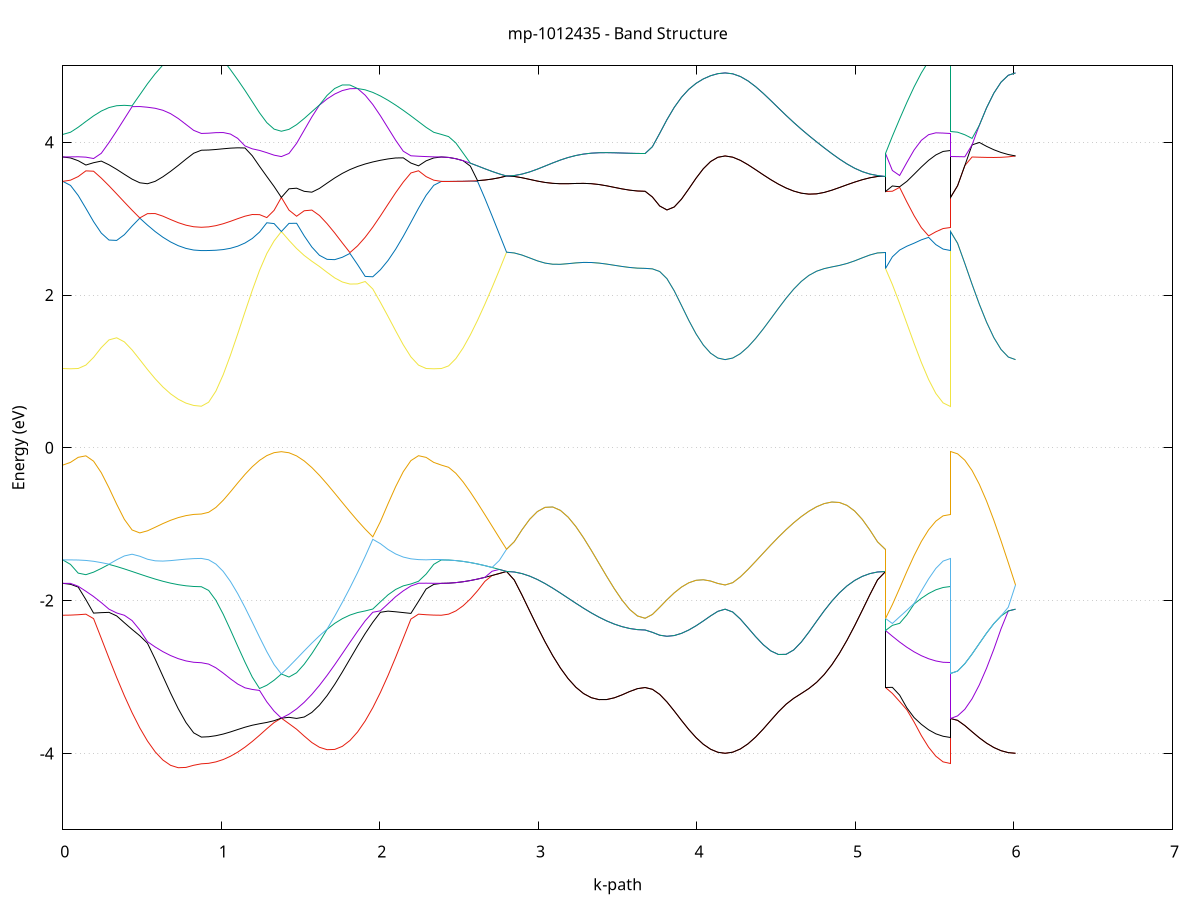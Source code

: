 set title 'mp-1012435 - Band Structure'
set xlabel 'k-path'
set ylabel 'Energy (eV)'
set grid y
set yrange [-5:5]
set terminal png size 800,600
set output 'mp-1012435_bands_gnuplot.png'
plot '-' using 1:2 with lines notitle, '-' using 1:2 with lines notitle, '-' using 1:2 with lines notitle, '-' using 1:2 with lines notitle, '-' using 1:2 with lines notitle, '-' using 1:2 with lines notitle, '-' using 1:2 with lines notitle, '-' using 1:2 with lines notitle, '-' using 1:2 with lines notitle, '-' using 1:2 with lines notitle, '-' using 1:2 with lines notitle, '-' using 1:2 with lines notitle, '-' using 1:2 with lines notitle, '-' using 1:2 with lines notitle, '-' using 1:2 with lines notitle, '-' using 1:2 with lines notitle, '-' using 1:2 with lines notitle, '-' using 1:2 with lines notitle, '-' using 1:2 with lines notitle, '-' using 1:2 with lines notitle, '-' using 1:2 with lines notitle, '-' using 1:2 with lines notitle, '-' using 1:2 with lines notitle, '-' using 1:2 with lines notitle, '-' using 1:2 with lines notitle, '-' using 1:2 with lines notitle, '-' using 1:2 with lines notitle, '-' using 1:2 with lines notitle, '-' using 1:2 with lines notitle, '-' using 1:2 with lines notitle, '-' using 1:2 with lines notitle, '-' using 1:2 with lines notitle, '-' using 1:2 with lines notitle, '-' using 1:2 with lines notitle, '-' using 1:2 with lines notitle, '-' using 1:2 with lines notitle, '-' using 1:2 with lines notitle, '-' using 1:2 with lines notitle, '-' using 1:2 with lines notitle, '-' using 1:2 with lines notitle, '-' using 1:2 with lines notitle, '-' using 1:2 with lines notitle, '-' using 1:2 with lines notitle, '-' using 1:2 with lines notitle, '-' using 1:2 with lines notitle, '-' using 1:2 with lines notitle, '-' using 1:2 with lines notitle, '-' using 1:2 with lines notitle, '-' using 1:2 with lines notitle, '-' using 1:2 with lines notitle, '-' using 1:2 with lines notitle, '-' using 1:2 with lines notitle, '-' using 1:2 with lines notitle, '-' using 1:2 with lines notitle, '-' using 1:2 with lines notitle, '-' using 1:2 with lines notitle, '-' using 1:2 with lines notitle, '-' using 1:2 with lines notitle, '-' using 1:2 with lines notitle, '-' using 1:2 with lines notitle, '-' using 1:2 with lines notitle, '-' using 1:2 with lines notitle, '-' using 1:2 with lines notitle, '-' using 1:2 with lines notitle
0.000000 -16.883912
0.048561 -16.883712
0.097121 -16.883112
0.145682 -16.882212
0.194242 -16.880912
0.242803 -16.879612
0.291363 -16.878712
0.339924 -16.879712
0.388484 -16.884512
0.437045 -16.891612
0.485605 -16.899212
0.534166 -16.906812
0.582726 -16.914012
0.631287 -16.920512
0.679847 -16.926112
0.728408 -16.930612
0.776968 -16.934012
0.825529 -16.936012
0.874089 -16.936712
0.874089 -16.936712
0.919967 -16.936212
0.965845 -16.934812
1.011723 -16.932512
1.057601 -16.929512
1.103478 -16.925712
1.149356 -16.921412
1.195234 -16.916612
1.241112 -16.911612
1.286990 -16.906412
1.332867 -16.901212
1.378745 -16.896112
1.378745 -16.896112
1.426808 -16.901012
1.474870 -16.905312
1.522932 -16.908512
1.570995 -16.910612
1.619057 -16.911412
1.667120 -16.910912
1.715182 -16.909212
1.763245 -16.906212
1.811307 -16.902012
1.859370 -16.896912
1.907432 -16.891012
1.955495 -16.884612
2.003557 -16.877912
2.051620 -16.876012
2.099682 -16.877812
2.147744 -16.879512
2.195807 -16.880912
2.243869 -16.882212
2.291932 -16.883112
2.339994 -16.883712
2.388057 -16.883912
2.388057 -16.883912
2.433749 -16.883112
2.479442 -16.880712
2.525135 -16.876712
2.570828 -16.871412
2.616521 -16.864812
2.662213 -16.857312
2.707906 -16.848912
2.753599 -16.839912
2.799292 -16.838512
2.799292 -16.838512
2.847852 -16.839012
2.896413 -16.840312
2.944973 -16.842412
2.993534 -16.845112
3.042094 -16.848512
3.090655 -16.852612
3.139215 -16.857212
3.187776 -16.862212
3.236336 -16.867512
3.284897 -16.872912
3.333457 -16.878212
3.382018 -16.883312
3.430578 -16.887912
3.479139 -16.891812
3.527699 -16.895112
3.576260 -16.897512
3.624821 -16.898912
3.673381 -16.899412
3.673381 -16.899412
3.719259 -16.899112
3.765137 -16.898112
3.811014 -16.896612
3.856892 -16.894712
3.902770 -16.892512
3.948648 -16.890312
3.994526 -16.888212
4.040403 -16.886612
4.086281 -16.885412
4.132159 -16.884712
4.178037 -16.884512
4.178037 -16.884512
4.226099 -16.884612
4.274162 -16.884912
4.322224 -16.885112
4.370287 -16.884912
4.418349 -16.884212
4.466411 -16.882912
4.514474 -16.881012
4.562536 -16.878412
4.610599 -16.875212
4.658661 -16.871612
4.706724 -16.867512
4.754786 -16.863312
4.802849 -16.859012
4.850911 -16.854912
4.898974 -16.851012
4.947036 -16.847612
4.995098 -16.844612
5.043161 -16.842212
5.091223 -16.840212
5.139286 -16.839012
5.187348 -16.838512
5.187348 -16.899412
5.233041 -16.905612
5.278734 -16.911812
5.324427 -16.917612
5.370119 -16.923012
5.415812 -16.927712
5.461505 -16.931512
5.507198 -16.934412
5.552890 -16.936112
5.598583 -16.936712
5.598583 -16.896112
5.644276 -16.895712
5.689969 -16.894812
5.735662 -16.893412
5.781354 -16.891712
5.827047 -16.889712
5.872740 -16.887712
5.918433 -16.886012
5.964125 -16.884912
6.009818 -16.884512
e
0.000000 -16.845412
0.048561 -16.846012
0.097121 -16.847712
0.145682 -16.850512
0.194242 -16.854512
0.242803 -16.859412
0.291363 -16.864712
0.339924 -16.868912
0.388484 -16.869812
0.437045 -16.868812
0.485605 -16.867512
0.534166 -16.866312
0.582726 -16.865312
0.631287 -16.864812
0.679847 -16.865012
0.728408 -16.866112
0.776968 -16.867212
0.825529 -16.868012
0.874089 -16.868312
0.874089 -16.868312
0.919967 -16.868112
0.965845 -16.867812
1.011723 -16.867412
1.057601 -16.867612
1.103478 -16.868812
1.149356 -16.871412
1.195234 -16.875212
1.241112 -16.880012
1.286990 -16.885312
1.332867 -16.890812
1.378745 -16.896012
1.378745 -16.896012
1.426808 -16.890812
1.474870 -16.885912
1.522932 -16.881312
1.570995 -16.877212
1.619057 -16.873612
1.667120 -16.870612
1.715182 -16.868612
1.763245 -16.867912
1.811307 -16.868212
1.859370 -16.869312
1.907432 -16.870712
1.955495 -16.872412
2.003557 -16.874212
2.051620 -16.871312
2.099682 -16.864912
2.147744 -16.859212
2.195807 -16.854312
2.243869 -16.850412
2.291932 -16.847612
2.339994 -16.846012
2.388057 -16.845412
2.388057 -16.845412
2.433749 -16.845312
2.479442 -16.844912
2.525135 -16.844412
2.570828 -16.843612
2.616521 -16.842712
2.662213 -16.841712
2.707906 -16.840612
2.753599 -16.839612
2.799292 -16.838512
2.799292 -16.838512
2.847852 -16.839012
2.896413 -16.840312
2.944973 -16.842412
2.993534 -16.845112
3.042094 -16.848512
3.090655 -16.852612
3.139215 -16.857212
3.187776 -16.862212
3.236336 -16.867512
3.284897 -16.872912
3.333457 -16.878212
3.382018 -16.883312
3.430578 -16.887912
3.479139 -16.891812
3.527699 -16.895112
3.576260 -16.897512
3.624821 -16.898912
3.673381 -16.899412
3.673381 -16.899412
3.719259 -16.899112
3.765137 -16.898112
3.811014 -16.896612
3.856892 -16.894712
3.902770 -16.892512
3.948648 -16.890312
3.994526 -16.888212
4.040403 -16.886612
4.086281 -16.885412
4.132159 -16.884712
4.178037 -16.884512
4.178037 -16.884512
4.226099 -16.884612
4.274162 -16.884912
4.322224 -16.885112
4.370287 -16.884912
4.418349 -16.884212
4.466411 -16.882912
4.514474 -16.881012
4.562536 -16.878412
4.610599 -16.875212
4.658661 -16.871612
4.706724 -16.867512
4.754786 -16.863312
4.802849 -16.859012
4.850911 -16.854912
4.898974 -16.851012
4.947036 -16.847612
4.995098 -16.844612
5.043161 -16.842212
5.091223 -16.840212
5.139286 -16.839012
5.187348 -16.838512
5.187348 -16.899412
5.233041 -16.893412
5.278734 -16.887812
5.324427 -16.882712
5.370119 -16.878312
5.415812 -16.874712
5.461505 -16.871912
5.507198 -16.869912
5.552890 -16.868712
5.598583 -16.868312
5.598583 -16.896012
5.644276 -16.895712
5.689969 -16.894812
5.735662 -16.893412
5.781354 -16.891712
5.827047 -16.889712
5.872740 -16.887712
5.918433 -16.886012
5.964125 -16.884912
6.009818 -16.884512
e
0.000000 -16.845412
0.048561 -16.845112
0.097121 -16.844112
0.145682 -16.842412
0.194242 -16.840312
0.242803 -16.838112
0.291363 -16.840212
0.339924 -16.842812
0.388484 -16.845612
0.437045 -16.848612
0.485605 -16.851612
0.534166 -16.854712
0.582726 -16.857512
0.631287 -16.859912
0.679847 -16.861412
0.728408 -16.861912
0.776968 -16.861912
0.825529 -16.861912
0.874089 -16.861912
0.874089 -16.861912
0.919967 -16.861712
0.965845 -16.861112
1.011723 -16.860212
1.057601 -16.859112
1.103478 -16.857812
1.149356 -16.856412
1.195234 -16.855212
1.241112 -16.854112
1.286990 -16.853312
1.332867 -16.852912
1.378745 -16.852712
1.378745 -16.852712
1.426808 -16.852912
1.474870 -16.853312
1.522932 -16.853912
1.570995 -16.854712
1.619057 -16.855412
1.667120 -16.855912
1.715182 -16.855912
1.763245 -16.855112
1.811307 -16.853512
1.859370 -16.851412
1.907432 -16.849112
1.955495 -16.846712
2.003557 -16.844412
2.051620 -16.842212
2.099682 -16.840412
2.147744 -16.839512
2.195807 -16.840712
2.243869 -16.842512
2.291932 -16.844112
2.339994 -16.845112
2.388057 -16.845412
2.388057 -16.845412
2.433749 -16.845312
2.479442 -16.844912
2.525135 -16.844412
2.570828 -16.843612
2.616521 -16.842712
2.662213 -16.841712
2.707906 -16.840612
2.753599 -16.839612
2.799292 -16.838512
2.799292 -16.838512
2.847852 -16.838112
2.896413 -16.837012
2.944973 -16.835112
2.993534 -16.832612
3.042094 -16.829612
3.090655 -16.826112
3.139215 -16.822512
3.187776 -16.818912
3.236336 -16.817012
3.284897 -16.818012
3.333457 -16.819512
3.382018 -16.821012
3.430578 -16.822612
3.479139 -16.823912
3.527699 -16.824912
3.576260 -16.825712
3.624821 -16.826212
3.673381 -16.826412
3.673381 -16.826412
3.719259 -16.826112
3.765137 -16.825312
3.811014 -16.824012
3.856892 -16.822212
3.902770 -16.820012
3.948648 -16.818212
3.994526 -16.819512
4.040403 -16.821212
4.086281 -16.822512
4.132159 -16.823312
4.178037 -16.823612
4.178037 -16.823612
4.226099 -16.823312
4.274162 -16.822712
4.322224 -16.821712
4.370287 -16.820712
4.418349 -16.819812
4.466411 -16.819112
4.514474 -16.818812
4.562536 -16.819112
4.610599 -16.819812
4.658661 -16.821112
4.706724 -16.822612
4.754786 -16.824312
4.802849 -16.826012
4.850911 -16.827812
4.898974 -16.829712
4.947036 -16.831612
4.995098 -16.833612
5.043161 -16.835512
5.091223 -16.837112
5.139286 -16.838212
5.187348 -16.838512
5.187348 -16.826412
5.233041 -16.830812
5.278734 -16.835612
5.324427 -16.840712
5.370119 -16.846012
5.415812 -16.851112
5.461505 -16.855612
5.507198 -16.859012
5.552890 -16.861212
5.598583 -16.861912
5.598583 -16.852712
5.644276 -16.851812
5.689969 -16.849212
5.735662 -16.844912
5.781354 -16.839212
5.827047 -16.832012
5.872740 -16.823812
5.918433 -16.822812
5.964125 -16.823412
6.009818 -16.823612
e
0.000000 -16.833312
0.048561 -16.833512
0.097121 -16.834012
0.145682 -16.835012
0.194242 -16.836312
0.242803 -16.837912
0.291363 -16.835512
0.339924 -16.833212
0.388484 -16.831412
0.437045 -16.830212
0.485605 -16.829512
0.534166 -16.829212
0.582726 -16.829112
0.631287 -16.829312
0.679847 -16.829512
0.728408 -16.829712
0.776968 -16.829912
0.825529 -16.830012
0.874089 -16.830012
0.874089 -16.830012
0.919967 -16.830412
0.965845 -16.831212
1.011723 -16.832212
1.057601 -16.833012
1.103478 -16.833012
1.149356 -16.831912
1.195234 -16.829812
1.241112 -16.827012
1.286990 -16.824012
1.332867 -16.821212
1.378745 -16.819012
1.378745 -16.819012
1.426808 -16.821112
1.474870 -16.823312
1.522932 -16.825212
1.570995 -16.826912
1.619057 -16.828112
1.667120 -16.828812
1.715182 -16.829212
1.763245 -16.829312
1.811307 -16.829312
1.859370 -16.829212
1.907432 -16.829312
1.955495 -16.829912
2.003557 -16.830912
2.051620 -16.832612
2.099682 -16.834612
2.147744 -16.836112
2.195807 -16.835812
2.243869 -16.834812
2.291932 -16.834012
2.339994 -16.833412
2.388057 -16.833312
2.388057 -16.833312
2.433749 -16.833312
2.479442 -16.833612
2.525135 -16.833912
2.570828 -16.834412
2.616521 -16.835012
2.662213 -16.835812
2.707906 -16.836612
2.753599 -16.837512
2.799292 -16.838512
2.799292 -16.838512
2.847852 -16.838112
2.896413 -16.837012
2.944973 -16.835112
2.993534 -16.832612
3.042094 -16.829612
3.090655 -16.826112
3.139215 -16.822512
3.187776 -16.818912
3.236336 -16.817012
3.284897 -16.818012
3.333457 -16.819512
3.382018 -16.821012
3.430578 -16.822612
3.479139 -16.823912
3.527699 -16.824912
3.576260 -16.825712
3.624821 -16.826212
3.673381 -16.826412
3.673381 -16.826412
3.719259 -16.826112
3.765137 -16.825312
3.811014 -16.824012
3.856892 -16.822212
3.902770 -16.820012
3.948648 -16.818212
3.994526 -16.819512
4.040403 -16.821212
4.086281 -16.822512
4.132159 -16.823312
4.178037 -16.823612
4.178037 -16.823612
4.226099 -16.823312
4.274162 -16.822712
4.322224 -16.821712
4.370287 -16.820712
4.418349 -16.819812
4.466411 -16.819112
4.514474 -16.818812
4.562536 -16.819112
4.610599 -16.819812
4.658661 -16.821112
4.706724 -16.822612
4.754786 -16.824312
4.802849 -16.826012
4.850911 -16.827812
4.898974 -16.829712
4.947036 -16.831612
4.995098 -16.833612
5.043161 -16.835512
5.091223 -16.837112
5.139286 -16.838212
5.187348 -16.838512
5.187348 -16.826412
5.233041 -16.822212
5.278734 -16.818312
5.324427 -16.819212
5.370119 -16.822312
5.415812 -16.825012
5.461505 -16.827212
5.507198 -16.828812
5.552890 -16.829712
5.598583 -16.830012
5.598583 -16.819012
5.644276 -16.819112
5.689969 -16.819312
5.735662 -16.819712
5.781354 -16.820412
5.827047 -16.821112
5.872740 -16.822012
5.918433 -16.822812
5.964125 -16.823412
6.009818 -16.823612
e
0.000000 -16.833312
0.048561 -16.832912
0.097121 -16.831712
0.145682 -16.829812
0.194242 -16.827212
0.242803 -16.824112
0.291363 -16.820412
0.339924 -16.820012
0.388484 -16.821412
0.437045 -16.822512
0.485605 -16.823312
0.534166 -16.823912
0.582726 -16.824112
0.631287 -16.824212
0.679847 -16.824012
0.728408 -16.823812
0.776968 -16.823612
0.825529 -16.823512
0.874089 -16.823412
0.874089 -16.823412
0.919967 -16.823312
0.965845 -16.823112
1.011723 -16.822612
1.057601 -16.822012
1.103478 -16.821112
1.149356 -16.820112
1.195234 -16.818812
1.241112 -16.817712
1.286990 -16.817012
1.332867 -16.817512
1.378745 -16.819012
1.378745 -16.819012
1.426808 -16.817612
1.474870 -16.817512
1.522932 -16.818412
1.570995 -16.819712
1.619057 -16.821012
1.667120 -16.822212
1.715182 -16.823112
1.763245 -16.823712
1.811307 -16.823912
1.859370 -16.823812
1.907432 -16.823312
1.955495 -16.822612
2.003557 -16.821612
2.051620 -16.820812
2.099682 -16.822112
2.147744 -16.824912
2.195807 -16.827612
2.243869 -16.830012
2.291932 -16.831812
2.339994 -16.832912
2.388057 -16.833312
2.388057 -16.833312
2.433749 -16.833312
2.479442 -16.833512
2.525135 -16.833912
2.570828 -16.834412
2.616521 -16.835012
2.662213 -16.835812
2.707906 -16.836612
2.753599 -16.837512
2.799292 -16.830812
2.799292 -16.830812
2.847852 -16.830412
2.896413 -16.829312
2.944973 -16.827712
2.993534 -16.825712
3.042094 -16.823412
3.090655 -16.821012
3.139215 -16.818812
3.187776 -16.817212
3.236336 -16.815712
3.284897 -16.813012
3.333457 -16.811012
3.382018 -16.809812
3.430578 -16.809112
3.479139 -16.808712
3.527699 -16.808612
3.576260 -16.808512
3.624821 -16.808512
3.673381 -16.808512
3.673381 -16.808512
3.719259 -16.808812
3.765137 -16.809712
3.811014 -16.811112
3.856892 -16.812812
3.902770 -16.814712
3.948648 -16.815812
3.994526 -16.813312
4.040403 -16.809812
4.086281 -16.806012
4.132159 -16.802212
4.178037 -16.799812
4.178037 -16.799812
4.226099 -16.801512
4.274162 -16.803912
4.322224 -16.806112
4.370287 -16.808012
4.418349 -16.809512
4.466411 -16.810812
4.514474 -16.811712
4.562536 -16.812112
4.610599 -16.812112
4.658661 -16.811712
4.706724 -16.811012
4.754786 -16.810712
4.802849 -16.812312
4.850911 -16.815412
4.898974 -16.819012
4.947036 -16.822412
4.995098 -16.825412
5.043161 -16.827712
5.091223 -16.829312
5.139286 -16.830412
5.187348 -16.830812
5.187348 -16.808512
5.233041 -16.812212
5.278734 -16.815812
5.324427 -16.814612
5.370119 -16.814612
5.415812 -16.818112
5.461505 -16.820512
5.507198 -16.822212
5.552890 -16.823112
5.598583 -16.823412
5.598583 -16.819012
5.644276 -16.819112
5.689969 -16.819312
5.735662 -16.819712
5.781354 -16.820412
5.827047 -16.821112
5.872740 -16.822012
5.918433 -16.814612
5.964125 -16.804912
6.009818 -16.799812
e
0.000000 -16.810112
0.048561 -16.810412
0.097121 -16.811412
0.145682 -16.812912
0.194242 -16.814712
0.242803 -16.816612
0.291363 -16.818412
0.339924 -16.816412
0.388484 -16.812212
0.437045 -16.807912
0.485605 -16.803712
0.534166 -16.799812
0.582726 -16.796312
0.631287 -16.797612
0.679847 -16.799112
0.728408 -16.800212
0.776968 -16.801112
0.825529 -16.801612
0.874089 -16.801812
0.874089 -16.801812
0.919967 -16.801612
0.965845 -16.801212
1.011723 -16.800512
1.057601 -16.799612
1.103478 -16.798612
1.149356 -16.797412
1.195234 -16.799612
1.241112 -16.801812
1.286990 -16.803112
1.332867 -16.803212
1.378745 -16.801912
1.378745 -16.801912
1.426808 -16.803312
1.474870 -16.803612
1.522932 -16.803212
1.570995 -16.802612
1.619057 -16.802212
1.667120 -16.802112
1.715182 -16.802612
1.763245 -16.803512
1.811307 -16.805012
1.859370 -16.807012
1.907432 -16.809312
1.955495 -16.812012
2.003557 -16.814912
2.051620 -16.817512
2.099682 -16.817812
2.147744 -16.816312
2.195807 -16.814612
2.243869 -16.812912
2.291932 -16.811412
2.339994 -16.810412
2.388057 -16.810112
2.388057 -16.810112
2.433749 -16.809812
2.479442 -16.809112
2.525135 -16.807912
2.570828 -16.806312
2.616521 -16.804312
2.662213 -16.804412
2.707906 -16.812712
2.753599 -16.821612
2.799292 -16.830812
2.799292 -16.830812
2.847852 -16.830412
2.896413 -16.829312
2.944973 -16.827712
2.993534 -16.825712
3.042094 -16.823412
3.090655 -16.821012
3.139215 -16.818812
3.187776 -16.817212
3.236336 -16.815712
3.284897 -16.813012
3.333457 -16.811012
3.382018 -16.809812
3.430578 -16.809112
3.479139 -16.808712
3.527699 -16.808612
3.576260 -16.808512
3.624821 -16.808512
3.673381 -16.808512
3.673381 -16.808512
3.719259 -16.808812
3.765137 -16.809712
3.811014 -16.811112
3.856892 -16.812812
3.902770 -16.814712
3.948648 -16.815812
3.994526 -16.813312
4.040403 -16.809812
4.086281 -16.806012
4.132159 -16.802212
4.178037 -16.799812
4.178037 -16.799812
4.226099 -16.801512
4.274162 -16.803912
4.322224 -16.806112
4.370287 -16.808012
4.418349 -16.809512
4.466411 -16.810812
4.514474 -16.811712
4.562536 -16.812112
4.610599 -16.812112
4.658661 -16.811712
4.706724 -16.811012
4.754786 -16.810712
4.802849 -16.812312
4.850911 -16.815412
4.898974 -16.819012
4.947036 -16.822412
4.995098 -16.825412
5.043161 -16.827712
5.091223 -16.829312
5.139286 -16.830412
5.187348 -16.830812
5.187348 -16.808512
5.233041 -16.804912
5.278734 -16.804012
5.324427 -16.810012
5.370119 -16.811212
5.415812 -16.808112
5.461505 -16.805512
5.507198 -16.803512
5.552890 -16.802212
5.598583 -16.801812
5.598583 -16.801912
5.644276 -16.801912
5.689969 -16.801912
5.735662 -16.801812
5.781354 -16.801612
5.827047 -16.801412
5.872740 -16.801112
5.918433 -16.800612
5.964125 -16.800112
6.009818 -16.799812
e
0.000000 -16.810112
0.048561 -16.810112
0.097121 -16.810012
0.145682 -16.809912
0.194242 -16.809712
0.242803 -16.809112
0.291363 -16.808212
0.339924 -16.806712
0.388484 -16.804512
0.437045 -16.801612
0.485605 -16.798212
0.534166 -16.794512
0.582726 -16.795812
0.631287 -16.793512
0.679847 -16.791512
0.728408 -16.790112
0.776968 -16.789212
0.825529 -16.788812
0.874089 -16.788712
0.874089 -16.788712
0.919967 -16.788912
0.965845 -16.789712
1.011723 -16.791012
1.057601 -16.792712
1.103478 -16.794912
1.149356 -16.797212
1.195234 -16.796412
1.241112 -16.796312
1.286990 -16.797812
1.332867 -16.800012
1.378745 -16.801912
1.378745 -16.801912
1.426808 -16.799912
1.474870 -16.797912
1.522932 -16.796312
1.570995 -16.795512
1.619057 -16.795312
1.667120 -16.795112
1.715182 -16.794912
1.763245 -16.794712
1.811307 -16.795912
1.859370 -16.798112
1.907432 -16.800712
1.955495 -16.803312
2.003557 -16.805612
2.051620 -16.807412
2.099682 -16.808612
2.147744 -16.809312
2.195807 -16.809712
2.243869 -16.809912
2.291932 -16.810012
2.339994 -16.810112
2.388057 -16.810112
2.388057 -16.810112
2.433749 -16.809812
2.479442 -16.809112
2.525135 -16.807912
2.570828 -16.806312
2.616521 -16.804312
2.662213 -16.801912
2.707906 -16.799212
2.753599 -16.796312
2.799292 -16.793212
2.799292 -16.793212
2.847852 -16.793512
2.896413 -16.794512
2.944973 -16.796012
2.993534 -16.797912
3.042094 -16.800112
3.090655 -16.802312
3.139215 -16.804112
3.187776 -16.805012
3.236336 -16.804512
3.284897 -16.802612
3.333457 -16.800112
3.382018 -16.797512
3.430578 -16.795012
3.479139 -16.792812
3.527699 -16.790912
3.576260 -16.789612
3.624821 -16.788812
3.673381 -16.788512
3.673381 -16.788512
3.719259 -16.788512
3.765137 -16.788712
3.811014 -16.789012
3.856892 -16.789312
3.902770 -16.789812
3.948648 -16.790512
3.994526 -16.791312
4.040403 -16.792212
4.086281 -16.793412
4.132159 -16.795512
4.178037 -16.796912
4.178037 -16.796912
4.226099 -16.797312
4.274162 -16.798612
4.322224 -16.800012
4.370287 -16.801512
4.418349 -16.802712
4.466411 -16.803712
4.514474 -16.804512
4.562536 -16.804812
4.610599 -16.805012
4.658661 -16.805312
4.706724 -16.805912
4.754786 -16.806512
4.802849 -16.805912
4.850911 -16.804212
4.898974 -16.802212
4.947036 -16.800012
4.995098 -16.797812
5.043161 -16.795912
5.091223 -16.794412
5.139286 -16.793512
5.187348 -16.793212
5.187348 -16.788512
5.233041 -16.796712
5.278734 -16.801412
5.324427 -16.798112
5.370119 -16.795312
5.415812 -16.792912
5.461505 -16.791112
5.507198 -16.789712
5.552890 -16.788912
5.598583 -16.788712
5.598583 -16.801912
5.644276 -16.801912
5.689969 -16.801912
5.735662 -16.801812
5.781354 -16.801612
5.827047 -16.801412
5.872740 -16.801112
5.918433 -16.800612
5.964125 -16.800112
6.009818 -16.796912
e
0.000000 -16.778212
0.048561 -16.777812
0.097121 -16.776812
0.145682 -16.776712
0.194242 -16.778212
0.242803 -16.780112
0.291363 -16.782312
0.339924 -16.784612
0.388484 -16.787012
0.437045 -16.789412
0.485605 -16.791712
0.534166 -16.793912
0.582726 -16.790912
0.631287 -16.787412
0.679847 -16.784412
0.728408 -16.781912
0.776968 -16.780012
0.825529 -16.778812
0.874089 -16.778412
0.874089 -16.778412
0.919967 -16.778712
0.965845 -16.779612
1.011723 -16.781012
1.057601 -16.782812
1.103478 -16.785012
1.149356 -16.787412
1.195234 -16.789712
1.241112 -16.791012
1.286990 -16.790412
1.332867 -16.789012
1.378745 -16.787312
1.378745 -16.787312
1.426808 -16.788912
1.474870 -16.790212
1.522932 -16.790912
1.570995 -16.791012
1.619057 -16.790912
1.667120 -16.791112
1.715182 -16.791712
1.763245 -16.792612
1.811307 -16.792512
1.859370 -16.791512
1.907432 -16.789912
1.955495 -16.788112
2.003557 -16.786112
2.051620 -16.784012
2.099682 -16.781912
2.147744 -16.779912
2.195807 -16.778112
2.243869 -16.776612
2.291932 -16.776812
2.339994 -16.777812
2.388057 -16.778212
2.388057 -16.778212
2.433749 -16.778912
2.479442 -16.781312
2.525135 -16.785212
2.570828 -16.790412
2.616521 -16.796912
2.662213 -16.801912
2.707906 -16.799212
2.753599 -16.796312
2.799292 -16.793212
2.799292 -16.793212
2.847852 -16.793512
2.896413 -16.794512
2.944973 -16.796012
2.993534 -16.797912
3.042094 -16.800112
3.090655 -16.802312
3.139215 -16.804112
3.187776 -16.805012
3.236336 -16.804512
3.284897 -16.802612
3.333457 -16.800112
3.382018 -16.797512
3.430578 -16.795012
3.479139 -16.792812
3.527699 -16.790912
3.576260 -16.789612
3.624821 -16.788812
3.673381 -16.788512
3.673381 -16.788512
3.719259 -16.788512
3.765137 -16.788712
3.811014 -16.789012
3.856892 -16.789312
3.902770 -16.789812
3.948648 -16.790512
3.994526 -16.791312
4.040403 -16.792212
4.086281 -16.793412
4.132159 -16.795512
4.178037 -16.796912
4.178037 -16.796912
4.226099 -16.797312
4.274162 -16.798612
4.322224 -16.800012
4.370287 -16.801512
4.418349 -16.802712
4.466411 -16.803712
4.514474 -16.804512
4.562536 -16.804812
4.610599 -16.805012
4.658661 -16.805312
4.706724 -16.805912
4.754786 -16.806512
4.802849 -16.805912
4.850911 -16.804212
4.898974 -16.802212
4.947036 -16.800012
4.995098 -16.797812
5.043161 -16.795912
5.091223 -16.794412
5.139286 -16.793512
5.187348 -16.793212
5.187348 -16.788512
5.233041 -16.779812
5.278734 -16.776812
5.324427 -16.777212
5.370119 -16.777512
5.415812 -16.777812
5.461505 -16.778112
5.507198 -16.778212
5.552890 -16.778312
5.598583 -16.778412
5.598583 -16.787312
5.644276 -16.787612
5.689969 -16.788312
5.735662 -16.789412
5.781354 -16.790812
5.827047 -16.792312
5.872740 -16.793912
5.918433 -16.795312
5.964125 -16.796412
6.009818 -16.796912
e
0.000000 -16.774412
0.048561 -16.774712
0.097121 -16.775412
0.145682 -16.775112
0.194242 -16.775012
0.242803 -16.775312
0.291363 -16.775712
0.339924 -16.776012
0.388484 -16.776312
0.437045 -16.776512
0.485605 -16.776512
0.534166 -16.776412
0.582726 -16.776012
0.631287 -16.775312
0.679847 -16.774412
0.728408 -16.773312
0.776968 -16.772312
0.825529 -16.771612
0.874089 -16.771412
0.874089 -16.771412
0.919967 -16.771612
0.965845 -16.772212
1.011723 -16.773212
1.057601 -16.774512
1.103478 -16.776112
1.149356 -16.777812
1.195234 -16.779712
1.241112 -16.781712
1.286990 -16.783712
1.332867 -16.785612
1.378745 -16.787312
1.378745 -16.787312
1.426808 -16.785712
1.474870 -16.784212
1.522932 -16.783012
1.570995 -16.782112
1.619057 -16.781412
1.667120 -16.780812
1.715182 -16.780412
1.763245 -16.779812
1.811307 -16.779312
1.859370 -16.778712
1.907432 -16.778112
1.955495 -16.777512
2.003557 -16.776912
2.051620 -16.776412
2.099682 -16.775912
2.147744 -16.775512
2.195807 -16.775112
2.243869 -16.775312
2.291932 -16.775412
2.339994 -16.774712
2.388057 -16.774412
2.388057 -16.774412
2.433749 -16.774712
2.479442 -16.775612
2.525135 -16.777012
2.570828 -16.778912
2.616521 -16.781312
2.662213 -16.784012
2.707906 -16.786912
2.753599 -16.790012
2.799292 -16.793212
2.799292 -16.793212
2.847852 -16.793212
2.896413 -16.793312
2.944973 -16.793412
2.993534 -16.793612
3.042094 -16.793812
3.090655 -16.793812
3.139215 -16.793712
3.187776 -16.793312
3.236336 -16.792512
3.284897 -16.791112
3.333457 -16.789012
3.382018 -16.786512
3.430578 -16.783812
3.479139 -16.781212
3.527699 -16.779012
3.576260 -16.777312
3.624821 -16.776212
3.673381 -16.775812
3.673381 -16.775812
3.719259 -16.776112
3.765137 -16.776912
3.811014 -16.778212
3.856892 -16.779912
3.902770 -16.782012
3.948648 -16.784412
3.994526 -16.787012
4.040403 -16.789712
4.086281 -16.792312
4.132159 -16.793912
4.178037 -16.794812
4.178037 -16.794812
4.226099 -16.792812
4.274162 -16.789512
4.322224 -16.786612
4.370287 -16.784312
4.418349 -16.782912
4.466411 -16.782412
4.514474 -16.782912
4.562536 -16.784112
4.610599 -16.786012
4.658661 -16.788312
4.706724 -16.790612
4.754786 -16.792412
4.802849 -16.793412
4.850911 -16.793912
4.898974 -16.793912
4.947036 -16.793812
4.995098 -16.793612
5.043161 -16.793412
5.091223 -16.793312
5.139286 -16.793212
5.187348 -16.793212
5.187348 -16.775812
5.233041 -16.776312
5.278734 -16.774712
5.324427 -16.774112
5.370119 -16.773512
5.415812 -16.772812
5.461505 -16.772312
5.507198 -16.771812
5.552890 -16.771512
5.598583 -16.771412
5.598583 -16.787312
5.644276 -16.787612
5.689969 -16.788312
5.735662 -16.789412
5.781354 -16.790812
5.827047 -16.792312
5.872740 -16.793912
5.918433 -16.795312
5.964125 -16.796412
6.009818 -16.794812
e
0.000000 -16.774412
0.048561 -16.774512
0.097121 -16.774612
0.145682 -16.774812
0.194242 -16.772912
0.242803 -16.770312
0.291363 -16.767212
0.339924 -16.763812
0.388484 -16.760112
0.437045 -16.756412
0.485605 -16.752612
0.534166 -16.749012
0.582726 -16.745612
0.631287 -16.742612
0.679847 -16.739912
0.728408 -16.737812
0.776968 -16.736212
0.825529 -16.735312
0.874089 -16.734912
0.874089 -16.734912
0.919967 -16.735012
0.965845 -16.735112
1.011723 -16.735212
1.057601 -16.735512
1.103478 -16.735712
1.149356 -16.736012
1.195234 -16.736312
1.241112 -16.736512
1.286990 -16.736712
1.332867 -16.736812
1.378745 -16.736812
1.378745 -16.736812
1.426808 -16.736812
1.474870 -16.736812
1.522932 -16.736912
1.570995 -16.737112
1.619057 -16.737812
1.667120 -16.739012
1.715182 -16.740712
1.763245 -16.742912
1.811307 -16.745712
1.859370 -16.748912
1.907432 -16.752512
1.955495 -16.756312
2.003557 -16.760112
2.051620 -16.763812
2.099682 -16.767212
2.147744 -16.770312
2.195807 -16.773012
2.243869 -16.774712
2.291932 -16.774612
2.339994 -16.774512
2.388057 -16.774412
2.388057 -16.774412
2.433749 -16.774712
2.479442 -16.775612
2.525135 -16.777012
2.570828 -16.778912
2.616521 -16.781312
2.662213 -16.784012
2.707906 -16.786912
2.753599 -16.790012
2.799292 -16.793212
2.799292 -16.793212
2.847852 -16.793212
2.896413 -16.793312
2.944973 -16.793412
2.993534 -16.793612
3.042094 -16.793812
3.090655 -16.793812
3.139215 -16.793712
3.187776 -16.793312
3.236336 -16.792512
3.284897 -16.791112
3.333457 -16.789012
3.382018 -16.786512
3.430578 -16.783812
3.479139 -16.781212
3.527699 -16.779012
3.576260 -16.777312
3.624821 -16.776212
3.673381 -16.775812
3.673381 -16.775812
3.719259 -16.776112
3.765137 -16.776912
3.811014 -16.778212
3.856892 -16.779912
3.902770 -16.782012
3.948648 -16.784412
3.994526 -16.787012
4.040403 -16.789712
4.086281 -16.792312
4.132159 -16.793912
4.178037 -16.794812
4.178037 -16.794812
4.226099 -16.792812
4.274162 -16.789512
4.322224 -16.786612
4.370287 -16.784312
4.418349 -16.782912
4.466411 -16.782412
4.514474 -16.782912
4.562536 -16.784112
4.610599 -16.786012
4.658661 -16.788312
4.706724 -16.790612
4.754786 -16.792412
4.802849 -16.793412
4.850911 -16.793912
4.898974 -16.793912
4.947036 -16.793812
4.995098 -16.793612
5.043161 -16.793412
5.091223 -16.793312
5.139286 -16.793212
5.187348 -16.793212
5.187348 -16.775812
5.233041 -16.775312
5.278734 -16.771012
5.324427 -16.762512
5.370119 -16.754712
5.415812 -16.747912
5.461505 -16.742412
5.507198 -16.738312
5.552890 -16.735812
5.598583 -16.734912
5.598583 -16.736812
5.644276 -16.737712
5.689969 -16.740312
5.735662 -16.744612
5.781354 -16.750412
5.827047 -16.757512
5.872740 -16.765812
5.918433 -16.775012
5.964125 -16.784712
6.009818 -16.794812
e
0.000000 -13.138912
0.048561 -13.133012
0.097121 -13.115312
0.145682 -13.086012
0.194242 -13.045412
0.242803 -12.993912
0.291363 -12.932012
0.339924 -12.860512
0.388484 -12.780412
0.437045 -12.692812
0.485605 -12.599212
0.534166 -12.501412
0.582726 -12.401712
0.631287 -12.302812
0.679847 -12.208112
0.728408 -12.121612
0.776968 -12.048712
0.825529 -11.997412
0.874089 -11.978212
0.874089 -11.978212
0.919967 -11.975112
0.965845 -11.965912
1.011723 -11.950912
1.057601 -11.930812
1.103478 -11.906112
1.149356 -11.878012
1.195234 -11.847612
1.241112 -11.816312
1.286990 -11.785412
1.332867 -11.756712
1.378745 -11.731612
1.378745 -11.731612
1.426808 -11.761912
1.474870 -11.806012
1.522932 -11.863812
1.570995 -11.934612
1.619057 -12.016612
1.667120 -12.107512
1.715182 -12.204912
1.763245 -12.305912
1.811307 -12.408112
1.859370 -12.509212
1.907432 -12.607112
1.955495 -12.700212
2.003557 -12.786812
2.051620 -12.865712
2.099682 -12.936012
2.147744 -12.996712
2.195807 -13.047312
2.243869 -13.087112
2.291932 -13.115812
2.339994 -13.133112
2.388057 -13.138912
2.388057 -13.138912
2.433749 -13.134312
2.479442 -13.120612
2.525135 -13.098012
2.570828 -13.066812
2.616521 -13.027412
2.662213 -12.980412
2.707906 -12.926712
2.753599 -12.867212
2.799292 -12.803212
2.799292 -12.803212
2.847852 -12.797612
2.896413 -12.780812
2.944973 -12.753312
2.993534 -12.715212
3.042094 -12.667312
3.090655 -12.610312
3.139215 -12.545312
3.187776 -12.473512
3.236336 -12.396412
3.284897 -12.315912
3.333457 -12.234212
3.382018 -12.153812
3.430578 -12.077712
3.479139 -12.008912
3.527699 -11.950912
3.576260 -11.906712
3.624821 -11.879012
3.673381 -11.869512
3.673381 -11.869512
3.719259 -11.867112
3.765137 -11.860112
3.811014 -11.848812
3.856892 -11.833812
3.902770 -11.816012
3.948648 -11.796512
3.994526 -11.776712
4.040403 -11.758112
4.086281 -11.742612
4.132159 -11.731912
4.178037 -11.728012
4.178037 -11.728012
4.226099 -11.732912
4.274162 -11.748612
4.322224 -11.776112
4.370287 -11.815712
4.418349 -11.866812
4.466411 -11.928312
4.514474 -11.998512
4.562536 -12.075312
4.610599 -12.156312
4.658661 -12.239212
4.706724 -12.322012
4.754786 -12.402512
4.802849 -12.479012
4.850911 -12.550012
4.898974 -12.614012
4.947036 -12.669912
4.995098 -12.717012
5.043161 -12.754312
5.091223 -12.781312
5.139286 -12.797712
5.187348 -12.803212
5.187348 -11.869512
5.233041 -11.887512
5.278734 -11.905412
5.324427 -11.922412
5.370119 -11.938112
5.415812 -11.951812
5.461505 -11.963012
5.507198 -11.971412
5.552890 -11.976512
5.598583 -11.978212
5.598583 -11.731612
5.644276 -11.731512
5.689969 -11.731212
5.735662 -11.730712
5.781354 -11.730112
5.827047 -11.729512
5.872740 -11.728912
5.918433 -11.728412
5.964125 -11.728112
6.009818 -11.728012
e
0.000000 -12.362312
0.048561 -12.357512
0.097121 -12.343112
0.145682 -12.319512
0.194242 -12.287312
0.242803 -12.247412
0.291363 -12.200712
0.339924 -12.148612
0.388484 -12.092712
0.437045 -12.034912
0.485605 -11.977312
0.534166 -11.922312
0.582726 -11.872612
0.631287 -11.830712
0.679847 -11.799012
0.728408 -11.779312
0.776968 -11.771612
0.825529 -11.772512
0.874089 -11.774612
0.874089 -11.774612
0.919967 -11.772812
0.965845 -11.767512
1.011723 -11.759112
1.057601 -11.748512
1.103478 -11.736512
1.149356 -11.724612
1.195234 -11.714512
1.241112 -11.708012
1.286990 -11.707212
1.332867 -11.714512
1.378745 -11.731612
1.378745 -11.731612
1.426808 -11.711012
1.474870 -11.697812
1.522932 -11.693412
1.570995 -11.698712
1.619057 -11.714112
1.667120 -11.739512
1.715182 -11.774312
1.763245 -11.817312
1.811307 -11.867112
1.859370 -11.921812
1.907432 -11.979512
1.955495 -12.038412
2.003557 -12.096512
2.051620 -12.152112
2.099682 -12.203612
2.147744 -12.249512
2.195807 -12.288812
2.243869 -12.320412
2.291932 -12.343512
2.339994 -12.357612
2.388057 -12.362312
2.388057 -12.362312
2.433749 -12.370212
2.479442 -12.393512
2.525135 -12.430712
2.570828 -12.479412
2.616521 -12.537012
2.662213 -12.600812
2.707906 -12.668012
2.753599 -12.736112
2.799292 -12.803212
2.799292 -12.803212
2.847852 -12.797612
2.896413 -12.780812
2.944973 -12.753312
2.993534 -12.715212
3.042094 -12.667312
3.090655 -12.610312
3.139215 -12.545312
3.187776 -12.473512
3.236336 -12.396412
3.284897 -12.315912
3.333457 -12.234212
3.382018 -12.153812
3.430578 -12.077712
3.479139 -12.008912
3.527699 -11.950912
3.576260 -11.906712
3.624821 -11.879012
3.673381 -11.869512
3.673381 -11.869512
3.719259 -11.867112
3.765137 -11.860112
3.811014 -11.848812
3.856892 -11.833812
3.902770 -11.816012
3.948648 -11.796512
3.994526 -11.776712
4.040403 -11.758112
4.086281 -11.742612
4.132159 -11.731912
4.178037 -11.728012
4.178037 -11.728012
4.226099 -11.732912
4.274162 -11.748612
4.322224 -11.776112
4.370287 -11.815712
4.418349 -11.866812
4.466411 -11.928312
4.514474 -11.998512
4.562536 -12.075312
4.610599 -12.156312
4.658661 -12.239212
4.706724 -12.322012
4.754786 -12.402512
4.802849 -12.479012
4.850911 -12.549912
4.898974 -12.614012
4.947036 -12.669912
4.995098 -12.717012
5.043161 -12.754312
5.091223 -12.781312
5.139286 -12.797712
5.187348 -12.803212
5.187348 -11.869512
5.233041 -11.851912
5.278734 -11.835312
5.324427 -11.820112
5.370119 -11.806712
5.415812 -11.795312
5.461505 -11.786412
5.507198 -11.779912
5.552890 -11.775912
5.598583 -11.774612
5.598583 -11.731612
5.644276 -11.731512
5.689969 -11.731212
5.735662 -11.730712
5.781354 -11.730112
5.827047 -11.729512
5.872740 -11.728912
5.918433 -11.728412
5.964125 -11.728112
6.009818 -11.728012
e
0.000000 -8.359412
0.048561 -8.353612
0.097121 -8.336412
0.145682 -8.307912
0.194242 -8.268712
0.242803 -8.219212
0.291363 -8.160512
0.339924 -8.093512
0.388484 -8.019812
0.437045 -7.941312
0.485605 -7.860612
0.534166 -7.783512
0.582726 -7.794312
0.631287 -7.928412
0.679847 -8.053312
0.728408 -8.157412
0.776968 -8.235612
0.825529 -8.284112
0.874089 -8.300612
0.874089 -8.300612
0.919967 -8.304012
0.965845 -8.314012
1.011723 -8.330412
1.057601 -8.352512
1.103478 -8.379412
1.149356 -8.409512
1.195234 -8.440912
1.241112 -8.471012
1.286990 -8.496812
1.332867 -8.514712
1.378745 -8.521412
1.378745 -8.521412
1.426808 -8.513012
1.474870 -8.485912
1.522932 -8.438412
1.570995 -8.369912
1.619057 -8.280912
1.667120 -8.173012
1.715182 -8.048212
1.763245 -7.909312
1.811307 -7.759312
1.859370 -7.779712
1.907432 -7.864012
1.955495 -7.946512
2.003557 -8.025112
2.051620 -8.098212
2.099682 -8.164212
2.147744 -8.222012
2.195807 -8.270512
2.243869 -8.308912
2.291932 -8.336812
2.339994 -8.353712
2.388057 -8.359412
2.388057 -8.359412
2.433749 -8.344112
2.479442 -8.299112
2.525135 -8.226112
2.570828 -8.127912
2.616521 -8.007912
2.662213 -7.869912
2.707906 -7.717912
2.753599 -7.555912
2.799292 -7.387912
2.799292 -7.387912
2.847852 -7.388812
2.896413 -7.391512
2.944973 -7.396712
2.993534 -7.405512
3.042094 -7.419012
3.090655 -7.438712
3.139215 -7.466112
3.187776 -7.502212
3.236336 -7.547612
3.284897 -7.602012
3.333457 -7.663912
3.382018 -7.730812
3.430578 -7.799012
3.479139 -7.864212
3.527699 -7.921512
3.576260 -7.966312
3.624821 -7.995012
3.673381 -8.004812
3.673381 -8.004812
3.719259 -8.004712
3.765137 -8.004312
3.811014 -8.004012
3.856892 -8.004212
3.902770 -8.005212
3.948648 -8.007312
3.994526 -8.010912
4.040403 -8.015512
4.086281 -8.020612
4.132159 -8.024912
4.178037 -8.026712
4.178037 -8.026712
4.226099 -8.023912
4.274162 -8.014112
4.322224 -7.995312
4.370287 -7.966512
4.418349 -7.927612
4.466411 -7.879612
4.514474 -7.824312
4.562536 -7.764512
4.610599 -7.703012
4.658661 -7.643112
4.706724 -7.587312
4.754786 -7.537912
4.802849 -7.496212
4.850911 -7.462512
4.898974 -7.436812
4.947036 -7.418012
4.995098 -7.405012
5.043161 -7.396512
5.091223 -7.391412
5.139286 -7.388712
5.187348 -7.387912
5.187348 -8.004812
5.233041 -8.070512
5.278734 -8.127712
5.324427 -8.176212
5.370119 -8.216012
5.415812 -8.247612
5.461505 -8.271312
5.507198 -8.287812
5.552890 -8.297412
5.598583 -8.300612
5.598583 -8.521412
5.644276 -8.515012
5.689969 -8.495712
5.735662 -8.463612
5.781354 -8.419112
5.827047 -8.362412
5.872740 -8.294012
5.918433 -8.214512
5.964125 -8.125012
6.009818 -8.026712
e
0.000000 -6.350912
0.048561 -6.365412
0.097121 -6.408312
0.145682 -6.478012
0.194242 -6.572312
0.242803 -6.688112
0.291363 -6.821912
0.339924 -6.970012
0.388484 -7.128112
0.437045 -7.292112
0.485605 -7.457012
0.534166 -7.615212
0.582726 -7.680612
0.631287 -7.616112
0.679847 -7.552612
0.728408 -7.499712
0.776968 -7.460412
0.825529 -7.436212
0.874089 -7.428112
0.874089 -7.428112
0.919967 -7.425312
0.965845 -7.416912
1.011723 -7.403412
1.057601 -7.385612
1.103478 -7.364412
1.149356 -7.341212
1.195234 -7.317612
1.241112 -7.295712
1.286990 -7.277512
1.332867 -7.265212
1.378745 -7.260712
1.378745 -7.260712
1.426808 -7.266112
1.474870 -7.283112
1.522932 -7.312212
1.570995 -7.353012
1.619057 -7.405012
1.667120 -7.466812
1.715182 -7.537112
1.763245 -7.614112
1.811307 -7.695612
1.859370 -7.601212
1.907432 -7.438412
1.955495 -7.274412
2.003557 -7.113012
2.051620 -6.957712
2.099682 -6.812612
2.147744 -6.681412
2.195807 -6.567912
2.243869 -6.475412
2.291932 -6.407112
2.339994 -6.365112
2.388057 -6.350912
2.388057 -6.350912
2.433749 -6.368412
2.479442 -6.419712
2.525135 -6.502112
2.570828 -6.611412
2.616521 -6.742812
2.662213 -6.891012
2.707906 -7.051012
2.753599 -7.218212
2.799292 -7.387912
2.799292 -7.387912
2.847852 -7.388812
2.896413 -7.391512
2.944973 -7.396712
2.993534 -7.405512
3.042094 -7.419012
3.090655 -7.438712
3.139215 -7.466112
3.187776 -7.502212
3.236336 -7.547612
3.284897 -7.602012
3.333457 -7.663912
3.382018 -7.730812
3.430578 -7.799012
3.479139 -7.864212
3.527699 -7.921512
3.576260 -7.966312
3.624821 -7.995012
3.673381 -8.004812
3.673381 -8.004812
3.719259 -8.004712
3.765137 -8.004312
3.811014 -8.004012
3.856892 -8.004212
3.902770 -8.005212
3.948648 -8.007312
3.994526 -8.010912
4.040403 -8.015512
4.086281 -8.020612
4.132159 -8.024912
4.178037 -8.026712
4.178037 -8.026712
4.226099 -8.023912
4.274162 -8.014112
4.322224 -7.995312
4.370287 -7.966512
4.418349 -7.927612
4.466411 -7.879612
4.514474 -7.824312
4.562536 -7.764512
4.610599 -7.703012
4.658661 -7.643112
4.706724 -7.587312
4.754786 -7.537912
4.802849 -7.496212
4.850911 -7.462512
4.898974 -7.436812
4.947036 -7.418012
4.995098 -7.405012
5.043161 -7.396512
5.091223 -7.391412
5.139286 -7.388712
5.187348 -7.387912
5.187348 -8.004812
5.233041 -7.931712
5.278734 -7.852412
5.324427 -7.769412
5.370119 -7.685812
5.415812 -7.605812
5.461505 -7.534612
5.507198 -7.477812
5.552890 -7.440912
5.598583 -7.428112
5.598583 -7.260712
5.644276 -7.276612
5.689969 -7.322712
5.735662 -7.394212
5.781354 -7.484912
5.827047 -7.588412
5.872740 -7.698712
5.918433 -7.810912
5.964125 -7.921312
6.009818 -8.026712
e
0.000000 -2.191512
0.048561 -2.189812
0.097121 -2.184812
0.145682 -2.177612
0.194242 -2.236112
0.242803 -2.493712
0.291363 -2.753912
0.339924 -3.006512
0.388484 -3.245712
0.437045 -3.467012
0.485605 -3.665812
0.534166 -3.838012
0.582726 -3.979512
0.631287 -4.086612
0.679847 -4.156312
0.728408 -4.187812
0.776968 -4.183612
0.825529 -4.155612
0.874089 -4.136412
0.874089 -4.136412
0.919967 -4.130112
0.965845 -4.111412
1.011723 -4.080412
1.057601 -4.037512
1.103478 -3.983212
1.149356 -3.918312
1.195234 -3.844012
1.241112 -3.762312
1.286990 -3.677112
1.332867 -3.596512
1.378745 -3.538612
1.378745 -3.538612
1.426808 -3.610612
1.474870 -3.684012
1.522932 -3.773412
1.570995 -3.857912
1.619057 -3.920112
1.667120 -3.951612
1.715182 -3.948112
1.763245 -3.908012
1.811307 -3.831412
1.859370 -3.719812
1.907432 -3.575512
1.955495 -3.401712
2.003557 -3.201912
2.051620 -2.980312
2.099682 -2.741712
2.147744 -2.492512
2.195807 -2.242012
2.243869 -2.177312
2.291932 -2.184912
2.339994 -2.189812
2.388057 -2.191512
2.388057 -2.191512
2.433749 -2.177212
2.479442 -2.135112
2.525135 -2.067612
2.570828 -1.978212
2.616521 -1.870612
2.662213 -1.748612
2.707906 -1.671212
2.753599 -1.645112
2.799292 -1.618312
2.799292 -1.618312
2.847852 -1.730512
2.896413 -1.926712
2.944973 -2.135712
2.993534 -2.342412
3.042094 -2.539512
3.090655 -2.721412
3.139215 -2.883512
3.187776 -3.021912
3.236336 -3.133712
3.284897 -3.216812
3.333457 -3.270712
3.382018 -3.296012
3.430578 -3.295312
3.479139 -3.272512
3.527699 -3.234112
3.576260 -3.189712
3.624821 -3.152612
3.673381 -3.137912
3.673381 -3.137912
3.719259 -3.161012
3.765137 -3.227212
3.811014 -3.326512
3.856892 -3.444612
3.902770 -3.568412
3.948648 -3.687212
3.994526 -3.793312
4.040403 -3.880712
4.086281 -3.945612
4.132159 -3.985312
4.178037 -3.998612
4.178037 -3.998612
4.226099 -3.984212
4.274162 -3.942212
4.322224 -3.875012
4.370287 -3.786412
4.418349 -3.681512
4.466411 -3.567612
4.514474 -3.455112
4.562536 -3.356512
4.610599 -3.279012
4.658661 -3.215812
4.706724 -3.150612
4.754786 -3.070312
4.802849 -2.968012
4.850911 -2.841012
4.898974 -2.690112
4.947036 -2.517812
4.995098 -2.328312
5.043161 -2.127012
5.091223 -1.922012
5.139286 -1.728712
5.187348 -1.618312
5.187348 -3.137912
5.233041 -3.215012
5.278734 -3.320612
5.324427 -3.429812
5.370119 -3.590112
5.415812 -3.766912
5.461505 -3.919412
5.507198 -4.036912
5.552890 -4.111012
5.598583 -4.136412
5.598583 -3.538612
5.644276 -3.567212
5.689969 -3.635412
5.735662 -3.716712
5.781354 -3.795912
5.827047 -3.865912
5.872740 -3.922812
5.918433 -3.964612
5.964125 -3.990012
6.009818 -3.998612
e
0.000000 -1.774012
0.048561 -1.786612
0.097121 -1.822612
0.145682 -1.987212
0.194242 -2.163712
0.242803 -2.157612
0.291363 -2.153912
0.339924 -2.200612
0.388484 -2.289912
0.437045 -2.377112
0.485605 -2.460112
0.534166 -2.558012
0.582726 -2.766612
0.631287 -2.989412
0.679847 -3.210012
0.728408 -3.416112
0.776968 -3.595712
0.825529 -3.731112
0.874089 -3.786612
0.874089 -3.786612
0.919967 -3.782012
0.965845 -3.768512
1.011723 -3.747012
1.057601 -3.719212
1.103478 -3.687812
1.149356 -3.657212
1.195234 -3.631412
1.241112 -3.612012
1.286990 -3.594812
1.332867 -3.572312
1.378745 -3.538612
1.378745 -3.538612
1.426808 -3.527812
1.474870 -3.542312
1.522932 -3.523812
1.570995 -3.463712
1.619057 -3.368412
1.667120 -3.244012
1.715182 -3.097212
1.763245 -2.934812
1.811307 -2.764512
1.859370 -2.594312
1.907432 -2.431812
1.955495 -2.283412
2.003557 -2.152812
2.051620 -2.137712
2.099682 -2.146312
2.147744 -2.156812
2.195807 -2.167612
2.243869 -2.009812
2.291932 -1.847812
2.339994 -1.787712
2.388057 -1.774012
2.388057 -1.774012
2.433749 -1.771612
2.479442 -1.764512
2.525135 -1.753012
2.570828 -1.737312
2.616521 -1.718112
2.662213 -1.695812
2.707906 -1.671212
2.753599 -1.645112
2.799292 -1.618312
2.799292 -1.618312
2.847852 -1.730512
2.896413 -1.926712
2.944973 -2.135712
2.993534 -2.342412
3.042094 -2.539512
3.090655 -2.721412
3.139215 -2.883512
3.187776 -3.021912
3.236336 -3.133712
3.284897 -3.216812
3.333457 -3.270712
3.382018 -3.296012
3.430578 -3.295312
3.479139 -3.272512
3.527699 -3.234112
3.576260 -3.189712
3.624821 -3.152612
3.673381 -3.137912
3.673381 -3.137912
3.719259 -3.161012
3.765137 -3.227212
3.811014 -3.326512
3.856892 -3.444612
3.902770 -3.568412
3.948648 -3.687212
3.994526 -3.793312
4.040403 -3.880712
4.086281 -3.945612
4.132159 -3.985312
4.178037 -3.998612
4.178037 -3.998612
4.226099 -3.984212
4.274162 -3.942212
4.322224 -3.875012
4.370287 -3.786412
4.418349 -3.681512
4.466411 -3.567612
4.514474 -3.455112
4.562536 -3.356512
4.610599 -3.279012
4.658661 -3.215812
4.706724 -3.150612
4.754786 -3.070312
4.802849 -2.968012
4.850911 -2.841012
4.898974 -2.690112
4.947036 -2.517812
4.995098 -2.328312
5.043161 -2.127012
5.091223 -1.922012
5.139286 -1.728712
5.187348 -1.618312
5.187348 -3.137912
5.233041 -3.135512
5.278734 -3.237112
5.324427 -3.404612
5.370119 -3.531512
5.415812 -3.619812
5.461505 -3.691312
5.507198 -3.743812
5.552890 -3.775812
5.598583 -3.786612
5.598583 -3.538612
5.644276 -3.567212
5.689969 -3.635312
5.735662 -3.716612
5.781354 -3.795912
5.827047 -3.865912
5.872740 -3.922812
5.918433 -3.964612
5.964125 -3.990012
6.009818 -3.998612
e
0.000000 -1.774012
0.048561 -1.774712
0.097121 -1.812012
0.145682 -1.877612
0.194242 -1.946812
0.242803 -2.026112
0.291363 -2.111812
0.339924 -2.161612
0.388484 -2.192112
0.437045 -2.261512
0.485605 -2.383812
0.534166 -2.537312
0.582726 -2.607012
0.631287 -2.668012
0.679847 -2.719212
0.728408 -2.759912
0.776968 -2.789412
0.825529 -2.807212
0.874089 -2.813212
0.874089 -2.813212
0.919967 -2.831012
0.965845 -2.879812
1.011723 -2.948612
1.057601 -3.023812
1.103478 -3.092312
1.149356 -3.141912
1.195234 -3.163012
1.241112 -3.175912
1.286990 -3.325612
1.332867 -3.446712
1.378745 -3.538512
1.378745 -3.538512
1.426808 -3.487212
1.474870 -3.418012
1.522932 -3.331112
1.570995 -3.227612
1.619057 -3.109512
1.667120 -2.979212
1.715182 -2.839712
1.763245 -2.694412
1.811307 -2.547012
1.859370 -2.402012
1.907432 -2.264612
1.955495 -2.152612
2.003557 -2.133812
2.051620 -2.041412
2.099682 -1.948612
2.147744 -1.872412
2.195807 -1.808712
2.243869 -1.773012
2.291932 -1.772012
2.339994 -1.773312
2.388057 -1.774012
2.388057 -1.774012
2.433749 -1.771612
2.479442 -1.764512
2.525135 -1.753012
2.570828 -1.737312
2.616521 -1.718112
2.662213 -1.695812
2.707906 -1.615612
2.753599 -1.591712
2.799292 -1.618312
2.799292 -1.618312
2.847852 -1.625312
2.896413 -1.646012
2.944973 -1.679312
2.993534 -1.723612
3.042094 -1.776912
3.090655 -1.836912
3.139215 -1.901412
3.187776 -1.968012
3.236336 -2.034712
3.284897 -2.099412
3.333457 -2.160412
3.382018 -2.216212
3.430578 -2.265612
3.479139 -2.307412
3.527699 -2.340812
3.576260 -2.365112
3.624821 -2.379912
3.673381 -2.384812
3.673381 -2.384812
3.719259 -2.415212
3.765137 -2.452712
3.811014 -2.467012
3.856892 -2.457512
3.902770 -2.428712
3.948648 -2.385012
3.994526 -2.329812
4.040403 -2.266612
4.086281 -2.200012
4.132159 -2.140412
4.178037 -2.112212
4.178037 -2.112212
4.226099 -2.149412
4.274162 -2.241712
4.322224 -2.355912
4.370287 -2.472012
4.418349 -2.576812
4.466411 -2.658712
4.514474 -2.705312
4.562536 -2.703212
4.610599 -2.645812
4.658661 -2.542112
4.706724 -2.411212
4.754786 -2.270912
4.802849 -2.133612
4.850911 -2.007712
4.898974 -1.898212
4.947036 -1.807512
4.995098 -1.736012
5.043161 -1.682812
5.091223 -1.646412
5.139286 -1.625312
5.187348 -1.618312
5.187348 -2.384812
5.233041 -2.466512
5.278734 -2.542312
5.324427 -2.610812
5.370119 -2.670812
5.415812 -2.721112
5.461505 -2.761012
5.507198 -2.789912
5.552890 -2.807312
5.598583 -2.813212
5.598583 -3.538512
5.644276 -3.509112
5.689969 -3.423112
5.735662 -3.285412
5.781354 -3.103512
5.827047 -2.885112
5.872740 -2.638012
5.918433 -2.369412
5.964125 -2.135312
6.009818 -2.112212
e
0.000000 -1.466912
0.048561 -1.526112
0.097121 -1.640212
0.145682 -1.660612
0.194242 -1.627512
0.242803 -1.578812
0.291363 -1.525812
0.339924 -1.553812
0.388484 -1.585212
0.437045 -1.618712
0.485605 -1.652912
0.534166 -1.686412
0.582726 -1.718112
0.631287 -1.746712
0.679847 -1.771412
0.728408 -1.791412
0.776968 -1.806112
0.825529 -1.815112
0.874089 -1.818212
0.874089 -1.818212
0.919967 -1.866512
0.965845 -1.996112
1.011723 -2.177012
1.057601 -2.383312
1.103478 -2.597012
1.149356 -2.805812
1.195234 -3.001012
1.241112 -3.150912
1.286990 -3.108212
1.332867 -3.042312
1.378745 -2.960612
1.378745 -2.960612
1.426808 -3.000512
1.474870 -2.944412
1.522932 -2.832612
1.570995 -2.693912
1.619057 -2.540012
1.667120 -2.375912
1.715182 -2.298012
1.763245 -2.236512
1.811307 -2.189412
1.859370 -2.156412
1.907432 -2.135212
1.955495 -2.110412
2.003557 -2.016112
2.051620 -1.924412
2.099682 -1.853912
2.147744 -1.807012
2.195807 -1.782112
2.243869 -1.747212
2.291932 -1.652912
2.339994 -1.525312
2.388057 -1.466912
2.388057 -1.466912
2.433749 -1.469212
2.479442 -1.475912
2.525135 -1.486912
2.570828 -1.501812
2.616521 -1.520412
2.662213 -1.542012
2.707906 -1.566012
2.753599 -1.591712
2.799292 -1.618312
2.799292 -1.618312
2.847852 -1.625312
2.896413 -1.646012
2.944973 -1.679312
2.993534 -1.723612
3.042094 -1.776912
3.090655 -1.836912
3.139215 -1.901412
3.187776 -1.968012
3.236336 -2.034712
3.284897 -2.099412
3.333457 -2.160412
3.382018 -2.216212
3.430578 -2.265612
3.479139 -2.307412
3.527699 -2.340812
3.576260 -2.365112
3.624821 -2.379912
3.673381 -2.384812
3.673381 -2.384812
3.719259 -2.415212
3.765137 -2.452712
3.811014 -2.467012
3.856892 -2.457512
3.902770 -2.428712
3.948648 -2.385012
3.994526 -2.329812
4.040403 -2.266612
4.086281 -2.200012
4.132159 -2.140412
4.178037 -2.112212
4.178037 -2.112212
4.226099 -2.149412
4.274162 -2.241712
4.322224 -2.355912
4.370287 -2.472012
4.418349 -2.576812
4.466411 -2.658712
4.514474 -2.705312
4.562536 -2.703212
4.610599 -2.645812
4.658661 -2.542112
4.706724 -2.411212
4.754786 -2.270912
4.802849 -2.133612
4.850911 -2.007712
4.898974 -1.898212
4.947036 -1.807512
4.995098 -1.736012
5.043161 -1.682812
5.091223 -1.646412
5.139286 -1.625312
5.187348 -1.618312
5.187348 -2.384812
5.233041 -2.324112
5.278734 -2.297612
5.324427 -2.186712
5.370119 -2.044212
5.415812 -1.969912
5.461505 -1.907012
5.507198 -1.858812
5.552890 -1.828512
5.598583 -1.818212
5.598583 -2.960612
5.644276 -2.922312
5.689969 -2.825812
5.735662 -2.699412
5.781354 -2.561912
5.827047 -2.425612
5.872740 -2.301712
5.918433 -2.201312
5.964125 -2.135312
6.009818 -2.112212
e
0.000000 -1.466912
0.048561 -1.467112
0.097121 -1.468712
0.145682 -1.474212
0.194242 -1.485312
0.242803 -1.502712
0.291363 -1.522812
0.339924 -1.465312
0.388484 -1.415212
0.437045 -1.392812
0.485605 -1.419012
0.534166 -1.458312
0.582726 -1.479212
0.631287 -1.482712
0.679847 -1.476512
0.728408 -1.466612
0.776968 -1.457012
0.825529 -1.450312
0.874089 -1.447912
0.874089 -1.447912
0.919967 -1.465612
0.965845 -1.521712
1.011723 -1.617612
1.057601 -1.749112
1.103478 -1.909212
1.149356 -2.089812
1.195234 -2.282512
1.241112 -2.478812
1.286990 -2.668512
1.332867 -2.837512
1.378745 -2.960612
1.378745 -2.960612
1.426808 -2.864212
1.474870 -2.761912
1.522932 -2.657912
1.570995 -2.556112
1.619057 -2.460112
1.667120 -2.373212
1.715182 -2.203512
1.763245 -2.023012
1.811307 -1.833612
1.859370 -1.633512
1.907432 -1.421512
1.955495 -1.197812
2.003557 -1.254712
2.051620 -1.330312
2.099682 -1.389312
2.147744 -1.430012
2.195807 -1.453112
2.243869 -1.463212
2.291932 -1.466312
2.339994 -1.466912
2.388057 -1.466912
2.388057 -1.466912
2.433749 -1.469212
2.479442 -1.475912
2.525135 -1.486912
2.570828 -1.501812
2.616521 -1.520412
2.662213 -1.541912
2.707906 -1.565912
2.753599 -1.474612
2.799292 -1.327812
2.799292 -1.327812
2.847852 -1.228912
2.896413 -1.073612
2.944973 -0.935912
2.993534 -0.834512
3.042094 -0.779212
3.090655 -0.774512
3.139215 -0.819312
3.187776 -0.907612
3.236336 -1.030312
3.284897 -1.177712
3.333457 -1.340612
3.382018 -1.510912
3.430578 -1.681312
3.479139 -1.844712
3.527699 -1.993212
3.576260 -2.116412
3.624821 -2.200812
3.673381 -2.231312
3.673381 -2.231312
3.719259 -2.181312
3.765137 -2.087512
3.811014 -1.989012
3.856892 -1.898512
3.902770 -1.822912
3.948648 -1.766912
3.994526 -1.734212
4.040403 -1.726912
4.086281 -1.743712
4.132159 -1.775412
4.178037 -1.795312
4.178037 -1.795312
4.226099 -1.765112
4.274162 -1.688712
4.322224 -1.591612
4.370287 -1.486312
4.418349 -1.378512
4.466411 -1.271812
4.514474 -1.168712
4.562536 -1.071212
4.610599 -0.981112
4.658661 -0.899912
4.706724 -0.829412
4.754786 -0.771712
4.802849 -0.730112
4.850911 -0.709512
4.898974 -0.715412
4.947036 -0.753612
4.995098 -0.827512
5.043161 -0.936812
5.091223 -1.076212
5.139286 -1.230412
5.187348 -1.327812
5.187348 -2.231312
5.233041 -2.299312
5.278734 -2.212212
5.324427 -2.126112
5.370119 -2.036812
5.415812 -1.874012
5.461505 -1.715612
5.507198 -1.578512
5.552890 -1.482812
5.598583 -1.447912
5.598583 -2.960612
5.644276 -2.922312
5.689969 -2.825812
5.735662 -2.699412
5.781354 -2.561912
5.827047 -2.425612
5.872740 -2.301712
5.918433 -2.201312
5.964125 -2.086212
6.009818 -1.795312
e
0.000000 -0.226012
0.048561 -0.190312
0.097121 -0.124512
0.145682 -0.104812
0.194242 -0.175012
0.242803 -0.325412
0.291363 -0.523712
0.339924 -0.738312
0.388484 -0.936712
0.437045 -1.075112
0.485605 -1.113812
0.534166 -1.086412
0.582726 -1.039912
0.631287 -0.991912
0.679847 -0.948712
0.728408 -0.913412
0.776968 -0.887512
0.825529 -0.871812
0.874089 -0.866612
0.874089 -0.866612
0.919967 -0.844012
0.965845 -0.780412
1.011723 -0.686812
1.057601 -0.576012
1.103478 -0.459812
1.149356 -0.347912
1.195234 -0.247412
1.241112 -0.164112
1.286990 -0.101812
1.332867 -0.063412
1.378745 -0.050412
1.378745 -0.050412
1.426808 -0.064512
1.474870 -0.105812
1.522932 -0.171712
1.570995 -0.258212
1.619057 -0.360512
1.667120 -0.473812
1.715182 -0.593612
1.763245 -0.715812
1.811307 -0.836812
1.859370 -0.953812
1.907432 -1.064012
1.955495 -1.165112
2.003557 -0.965712
2.051620 -0.732212
2.099682 -0.508612
2.147744 -0.312112
2.195807 -0.167512
2.243869 -0.103112
2.291932 -0.125412
2.339994 -0.191012
2.388057 -0.226012
2.388057 -0.226012
2.433749 -0.254812
2.479442 -0.333512
2.525135 -0.446212
2.570828 -0.579212
2.616521 -0.723312
2.662213 -0.873112
2.707906 -1.025312
2.753599 -1.177512
2.799292 -1.327812
2.799292 -1.327812
2.847852 -1.228912
2.896413 -1.073612
2.944973 -0.935912
2.993534 -0.834512
3.042094 -0.779212
3.090655 -0.774512
3.139215 -0.819312
3.187776 -0.907612
3.236336 -1.030312
3.284897 -1.177712
3.333457 -1.340612
3.382018 -1.510912
3.430578 -1.681312
3.479139 -1.844712
3.527699 -1.993212
3.576260 -2.116412
3.624821 -2.200812
3.673381 -2.231312
3.673381 -2.231312
3.719259 -2.181312
3.765137 -2.087512
3.811014 -1.989012
3.856892 -1.898512
3.902770 -1.822912
3.948648 -1.766912
3.994526 -1.734212
4.040403 -1.726912
4.086281 -1.743712
4.132159 -1.775412
4.178037 -1.795312
4.178037 -1.795312
4.226099 -1.765112
4.274162 -1.688712
4.322224 -1.591612
4.370287 -1.486312
4.418349 -1.378512
4.466411 -1.271812
4.514474 -1.168712
4.562536 -1.071212
4.610599 -0.981112
4.658661 -0.899912
4.706724 -0.829412
4.754786 -0.771712
4.802849 -0.730112
4.850911 -0.709512
4.898974 -0.715412
4.947036 -0.753612
4.995098 -0.827512
5.043161 -0.936812
5.091223 -1.076212
5.139286 -1.230412
5.187348 -1.327812
5.187348 -2.231312
5.233041 -2.052212
5.278734 -1.837912
5.324427 -1.618312
5.370119 -1.410412
5.415812 -1.225812
5.461505 -1.073412
5.507198 -0.960012
5.552890 -0.890212
5.598583 -0.866612
5.598583 -0.050412
5.644276 -0.078612
5.689969 -0.161912
5.735662 -0.296712
5.781354 -0.477312
5.827047 -0.696512
5.872740 -0.946112
5.918433 -1.217812
5.964125 -1.503412
6.009818 -1.795312
e
0.000000 1.038388
0.048561 1.034788
0.097121 1.038588
0.145682 1.083088
0.194242 1.184088
0.242803 1.311888
0.291363 1.412788
0.339924 1.440288
0.388484 1.386988
0.437045 1.281588
0.485605 1.154788
0.534166 1.025488
0.582726 0.904288
0.631287 0.797088
0.679847 0.706988
0.728408 0.636088
0.776968 0.585188
0.825529 0.554688
0.874089 0.544488
0.874089 0.544488
0.919967 0.596888
0.965845 0.742588
1.011723 0.956188
1.057601 1.212488
1.103478 1.491788
1.149356 1.779188
1.195234 2.061388
1.241112 2.323088
1.286990 2.543588
1.332867 2.708288
1.378745 2.831188
1.378745 2.831188
1.426808 2.715788
1.474870 2.608988
1.522932 2.517888
1.570995 2.442588
1.619057 2.373488
1.667120 2.297188
1.715182 2.224388
1.763245 2.171088
1.811307 2.143988
1.859370 2.145688
1.907432 2.177188
1.955495 2.079188
2.003557 1.904288
2.051620 1.720388
2.099682 1.531888
2.147744 1.348788
2.195807 1.190388
2.243869 1.082788
2.291932 1.038288
2.339994 1.034788
2.388057 1.038388
2.388057 1.038388
2.433749 1.072688
2.479442 1.167788
2.525135 1.307688
2.570828 1.478388
2.616521 1.670588
2.662213 1.878488
2.707906 2.098088
2.753599 2.326488
2.799292 2.560988
2.799292 2.560988
2.847852 2.551088
2.896413 2.523788
2.944973 2.486088
2.993534 2.447788
3.042094 2.418388
3.090655 2.403388
3.139215 2.402588
3.187776 2.410788
3.236336 2.420788
3.284897 2.426888
3.333457 2.426088
3.382018 2.418288
3.430578 2.405388
3.479139 2.389688
3.527699 2.374088
3.576260 2.360888
3.624821 2.352188
3.673381 2.349188
3.673381 2.349188
3.719259 2.342788
3.765137 2.308488
3.811014 2.214288
3.856892 2.055588
3.902770 1.863488
3.948648 1.668788
3.994526 1.491888
4.040403 1.345788
4.086281 1.238888
4.132159 1.175188
4.178037 1.154588
4.178037 1.154588
4.226099 1.175388
4.274162 1.233288
4.322224 1.320988
4.370287 1.430988
4.418349 1.556388
4.466411 1.690488
4.514474 1.826488
4.562536 1.957688
4.610599 2.077388
4.658661 2.178888
4.706724 2.257588
4.754786 2.311988
4.802849 2.345888
4.850911 2.367888
4.898974 2.387788
4.947036 2.413388
4.995098 2.447488
5.043161 2.486988
5.091223 2.524388
5.139286 2.551288
5.187348 2.560988
5.187348 2.349188
5.233041 2.137888
5.278734 1.890188
5.324427 1.627888
5.370119 1.366488
5.415812 1.117888
5.461505 0.894488
5.507198 0.711588
5.552890 0.588388
5.598583 0.544488
5.598583 2.831188
5.644276 2.677888
5.689969 2.413688
5.735662 2.140988
5.781354 1.880988
5.827047 1.645088
5.872740 1.443788
5.918433 1.287988
5.964125 1.188788
6.009818 1.154588
e
0.000000 3.487888
0.048561 3.435388
0.097121 3.303888
0.145682 3.134888
0.194242 2.960788
0.242803 2.811188
0.291363 2.719988
0.339924 2.715288
0.388484 2.790288
0.437045 2.902788
0.485605 3.006888
0.534166 2.915688
0.582726 2.830988
0.631287 2.757088
0.679847 2.695188
0.728408 2.646088
0.776968 2.610588
0.825529 2.589188
0.874089 2.581988
0.874089 2.581988
0.919967 2.582888
0.965845 2.586588
1.011723 2.595288
1.057601 2.611988
1.103478 2.639688
1.149356 2.681188
1.195234 2.740488
1.241112 2.824488
1.286990 2.946088
1.332867 2.935388
1.378745 2.831288
1.378745 2.831288
1.426808 2.938188
1.474870 2.939388
1.522932 2.774188
1.570995 2.628588
1.619057 2.520188
1.667120 2.467388
1.715182 2.463388
1.763245 2.494588
1.811307 2.544788
1.859370 2.398888
1.907432 2.243988
1.955495 2.239188
2.003557 2.331288
2.051620 2.452488
2.099682 2.599888
2.147744 2.768688
2.195807 2.951188
2.243869 3.135888
2.291932 3.306288
2.339994 3.436388
2.388057 3.487888
2.388057 3.487888
2.433749 3.487988
2.479442 3.488388
2.525135 3.489488
2.570828 3.492188
2.616521 3.487388
2.662213 3.267388
2.707906 3.035688
2.753599 2.798588
2.799292 2.560988
2.799292 2.560988
2.847852 2.551088
2.896413 2.523788
2.944973 2.486088
2.993534 2.447788
3.042094 2.418388
3.090655 2.403388
3.139215 2.402588
3.187776 2.410788
3.236336 2.420788
3.284897 2.426888
3.333457 2.426088
3.382018 2.418288
3.430578 2.405388
3.479139 2.389688
3.527699 2.374088
3.576260 2.360888
3.624821 2.352188
3.673381 2.349188
3.673381 2.349188
3.719259 2.342788
3.765137 2.308488
3.811014 2.214288
3.856892 2.055588
3.902770 1.863488
3.948648 1.668788
3.994526 1.491888
4.040403 1.345788
4.086281 1.238888
4.132159 1.175188
4.178037 1.154588
4.178037 1.154588
4.226099 1.175388
4.274162 1.233288
4.322224 1.320988
4.370287 1.430988
4.418349 1.556388
4.466411 1.690488
4.514474 1.826488
4.562536 1.957688
4.610599 2.077388
4.658661 2.178888
4.706724 2.257588
4.754786 2.311988
4.802849 2.345888
4.850911 2.367888
4.898974 2.387788
4.947036 2.413388
4.995098 2.447488
5.043161 2.486988
5.091223 2.524388
5.139286 2.551288
5.187348 2.560988
5.187348 2.349188
5.233041 2.500388
5.278734 2.588788
5.324427 2.639188
5.370119 2.678888
5.415812 2.722788
5.461505 2.754988
5.507198 2.660188
5.552890 2.601788
5.598583 2.581988
5.598583 2.831288
5.644276 2.677888
5.689969 2.413688
5.735662 2.140988
5.781354 1.880988
5.827047 1.645188
5.872740 1.443788
5.918433 1.288088
5.964125 1.188788
6.009818 1.154588
e
0.000000 3.487988
0.048561 3.503888
0.097121 3.550888
0.145682 3.625688
0.194242 3.620888
0.242803 3.531088
0.291363 3.430488
0.339924 3.324288
0.388484 3.216488
0.437045 3.110588
0.485605 3.009488
0.534166 3.065688
0.582726 3.066788
0.631287 3.032888
0.679847 2.988688
0.728408 2.947288
0.776968 2.914688
0.825529 2.894088
0.874089 2.887088
0.874089 2.887088
0.919967 2.892488
0.965845 2.908388
1.011723 2.933288
1.057601 2.964988
1.103478 2.999788
1.149356 3.032388
1.195234 3.054188
1.241112 3.052688
1.286990 3.014088
1.332867 3.108688
1.378745 3.277788
1.378745 3.277788
1.426808 3.111588
1.474870 3.031788
1.522932 3.103288
1.570995 3.112288
1.619057 3.041188
1.667120 2.934388
1.715182 2.813088
1.763245 2.682788
1.811307 2.555588
1.859370 2.643788
1.907432 2.756288
1.955495 2.888788
2.003557 3.035388
2.051620 3.188588
2.099682 3.339488
2.147744 3.478788
2.195807 3.598088
2.243869 3.626888
2.291932 3.550288
2.339994 3.503588
2.388057 3.487988
2.388057 3.487988
2.433749 3.487988
2.479442 3.488388
2.525135 3.489488
2.570828 3.492188
2.616521 3.497288
2.662213 3.505688
2.707906 3.518288
2.753599 3.535688
2.799292 3.558288
2.799292 3.558288
2.847852 3.552188
2.896413 3.535788
2.944973 3.513988
2.993534 3.492088
3.042094 3.474088
3.090655 3.462288
3.139215 3.457188
3.187776 3.457588
3.236336 3.460588
3.284897 3.461888
3.333457 3.457988
3.382018 3.446988
3.430578 3.429988
3.479139 3.409688
3.527699 3.389688
3.576260 3.373088
3.624821 3.362188
3.673381 3.358388
3.673381 3.358388
3.719259 3.283488
3.765137 3.165988
3.811014 3.113888
3.856892 3.152688
3.902770 3.255488
3.948648 3.389588
3.994526 3.529088
4.040403 3.653488
4.086281 3.747588
4.132159 3.803388
4.178037 3.820788
4.178037 3.820788
4.226099 3.804688
4.274162 3.763288
4.322224 3.706188
4.370287 3.641188
4.418349 3.574288
4.466411 3.510088
4.514474 3.451588
4.562536 3.401188
4.610599 3.360988
4.658661 3.333488
4.706724 3.320988
4.754786 3.324688
4.802849 3.343188
4.850911 3.372388
4.898974 3.407388
4.947036 3.443788
4.995098 3.478488
5.043161 3.509688
5.091223 3.535088
5.139286 3.552188
5.187348 3.558288
5.187348 3.358388
5.233041 3.359088
5.278734 3.409288
5.324427 3.218488
5.370119 3.038588
5.415812 2.882488
5.461505 2.774488
5.507198 2.828088
5.552890 2.870588
5.598583 2.887088
5.598583 3.277788
5.644276 3.431088
5.689969 3.694688
5.735662 3.807188
5.781354 3.804188
5.827047 3.801788
5.872740 3.800888
5.918433 3.802888
5.964125 3.809088
6.009818 3.820788
e
0.000000 3.807288
0.048561 3.794888
0.097121 3.758588
0.145682 3.701988
0.194242 3.732388
0.242803 3.753588
0.291363 3.705088
0.339924 3.645488
0.388484 3.580288
0.437045 3.517388
0.485605 3.469688
0.534166 3.456988
0.582726 3.488488
0.631287 3.547788
0.679847 3.619088
0.728408 3.696888
0.776968 3.778788
0.825529 3.856088
0.874089 3.895888
0.874089 3.895888
0.919967 3.898488
0.965845 3.905488
1.011723 3.914688
1.057601 3.922988
1.103478 3.927388
1.149356 3.925088
1.195234 3.823188
1.241112 3.684988
1.286990 3.551988
1.332867 3.420988
1.378745 3.277788
1.378745 3.277788
1.426808 3.390688
1.474870 3.398588
1.522932 3.357688
1.570995 3.346588
1.619057 3.395888
1.667120 3.464888
1.715182 3.532488
1.763245 3.592388
1.811307 3.642488
1.859370 3.683088
1.907432 3.715688
1.955495 3.742288
2.003557 3.764188
2.051620 3.781888
2.099682 3.794388
2.147744 3.795888
2.195807 3.727888
2.243869 3.691588
2.291932 3.756988
2.339994 3.794888
2.388057 3.807288
2.388057 3.807288
2.433749 3.801388
2.479442 3.784688
2.525135 3.758788
2.570828 3.687788
2.616521 3.497288
2.662213 3.505688
2.707906 3.518288
2.753599 3.535688
2.799292 3.558288
2.799292 3.558288
2.847852 3.552188
2.896413 3.535788
2.944973 3.513988
2.993534 3.492088
3.042094 3.474088
3.090655 3.462288
3.139215 3.457188
3.187776 3.457588
3.236336 3.460588
3.284897 3.461888
3.333457 3.457988
3.382018 3.446988
3.430578 3.429988
3.479139 3.409688
3.527699 3.389688
3.576260 3.373088
3.624821 3.362188
3.673381 3.358388
3.673381 3.358388
3.719259 3.283488
3.765137 3.165988
3.811014 3.113888
3.856892 3.152688
3.902770 3.255488
3.948648 3.389588
3.994526 3.529088
4.040403 3.653488
4.086281 3.747588
4.132159 3.803388
4.178037 3.820788
4.178037 3.820788
4.226099 3.804688
4.274162 3.763288
4.322224 3.706188
4.370287 3.641188
4.418349 3.574288
4.466411 3.510088
4.514474 3.451588
4.562536 3.401188
4.610599 3.360988
4.658661 3.333488
4.706724 3.320988
4.754786 3.324688
4.802849 3.343188
4.850911 3.372388
4.898974 3.407388
4.947036 3.443788
4.995098 3.478488
5.043161 3.509688
5.091223 3.535088
5.139286 3.552188
5.187348 3.558288
5.187348 3.358388
5.233041 3.427888
5.278734 3.417388
5.324427 3.488288
5.370119 3.581088
5.415812 3.676188
5.461505 3.763488
5.507198 3.833988
5.552890 3.879888
5.598583 3.895888
5.598583 3.277788
5.644276 3.431088
5.689969 3.694788
5.735662 3.965688
5.781354 3.997588
5.827047 3.946688
5.872740 3.902288
5.918433 3.866488
5.964125 3.839488
6.009818 3.820788
e
0.000000 3.807288
0.048561 3.808688
0.097121 3.810088
0.145682 3.804988
0.194242 3.787188
0.242803 3.855388
0.291363 3.996088
0.339924 4.148488
0.388484 4.307088
0.437045 4.466188
0.485605 4.467788
0.534166 4.458488
0.582726 4.444888
0.631287 4.418988
0.679847 4.374588
0.728408 4.310888
0.776968 4.233388
0.825529 4.155888
0.874089 4.115488
0.874089 4.115488
0.919967 4.118888
0.965845 4.125888
1.011723 4.127288
1.057601 4.107488
1.103478 4.050588
1.149356 3.951888
1.195234 3.914088
1.241112 3.893288
1.286990 3.863788
1.332867 3.831188
1.378745 3.812588
1.378745 3.812588
1.426808 3.853688
1.474870 3.985388
1.522932 4.158388
1.570995 4.331288
1.619057 4.486588
1.667120 4.566988
1.715182 4.631388
1.763245 4.676788
1.811307 4.700888
1.859370 4.703388
1.907432 4.616088
1.955495 4.494288
2.003557 4.347088
2.051620 4.186688
2.099682 4.026388
2.147744 3.882888
2.195807 3.822988
2.243869 3.817088
2.291932 3.812688
2.339994 3.808888
2.388057 3.807288
2.388057 3.807288
2.433749 3.801488
2.479442 3.784688
2.525135 3.758788
2.570828 3.726388
2.616521 3.690388
2.662213 3.653488
2.707906 3.618088
2.753599 3.585988
2.799292 3.558288
2.799292 3.558288
2.847852 3.564688
2.896413 3.583188
2.944973 3.611888
2.993534 3.648188
3.042094 3.688488
3.090655 3.729388
3.139215 3.767688
3.187776 3.800688
3.236336 3.826788
3.284897 3.845488
3.333457 3.857188
3.382018 3.862888
3.430578 3.864088
3.479139 3.862288
3.527699 3.859188
3.576260 3.855988
3.624821 3.853588
3.673381 3.852788
3.673381 3.852788
3.719259 3.941788
3.765137 4.115888
3.811014 4.295788
3.856892 4.456288
3.902770 4.589088
3.948648 4.692988
3.994526 4.771188
4.040403 4.829188
4.086281 4.871088
4.132159 4.898088
4.178037 4.907788
4.178037 4.907788
4.226099 4.896088
4.274162 4.860688
4.322224 4.803288
4.370287 4.728188
4.418349 4.640588
4.466411 4.545688
4.514474 4.448288
4.562536 4.351888
4.610599 4.259088
4.658661 4.170688
4.706724 4.086588
4.754786 4.005688
4.802849 3.927388
4.850911 3.851888
4.898974 3.780688
4.947036 3.715888
4.995098 3.660188
5.043161 3.615688
5.091223 3.583688
5.139286 3.564588
5.187348 3.558288
5.187348 3.852788
5.233041 3.630388
5.278734 3.564988
5.324427 3.735488
5.370119 3.899188
5.415812 4.025688
5.461505 4.099188
5.507198 4.123588
5.552890 4.120388
5.598583 4.115488
5.598583 3.812588
5.644276 3.811888
5.689969 3.809988
5.735662 3.965688
5.781354 4.221688
5.827047 4.450588
5.872740 4.642088
5.918433 4.786788
5.964125 4.877088
6.009818 4.907788
e
0.000000 4.102688
0.048561 4.131188
0.097121 4.196588
0.145682 4.272388
0.194242 4.345588
0.242803 4.408488
0.291363 4.454188
0.339924 4.478488
0.388484 4.483588
0.437045 4.477188
0.485605 4.620588
0.534166 4.765388
0.582726 4.896488
0.631287 5.010588
0.679847 5.105388
0.728408 5.179688
0.776968 5.232788
0.825529 5.264588
0.874089 5.275188
0.874089 5.275188
0.919967 5.250288
0.965845 5.179788
1.011723 5.074988
1.057601 4.950488
1.103478 4.817588
1.149356 4.678388
1.195234 4.531788
1.241112 4.384988
1.286990 4.256888
1.332867 4.171988
1.378745 4.144288
1.378745 4.144288
1.426808 4.169088
1.474870 4.230388
1.522932 4.311488
1.570995 4.400388
1.619057 4.488088
1.667120 4.613788
1.715182 4.703988
1.763245 4.750288
1.811307 4.749588
1.859370 4.703488
1.907432 4.686388
1.955495 4.652688
2.003557 4.605988
2.051620 4.549688
2.099682 4.486388
2.147744 4.418088
2.195807 4.345688
2.243869 4.270388
2.291932 4.195088
2.339994 4.130588
2.388057 4.102688
2.388057 4.102688
2.433749 4.074188
2.479442 3.990788
2.525135 3.858988
2.570828 3.726388
2.616521 3.690388
2.662213 3.653488
2.707906 3.618088
2.753599 3.585988
2.799292 3.558288
2.799292 3.558288
2.847852 3.564688
2.896413 3.583188
2.944973 3.611888
2.993534 3.648188
3.042094 3.688488
3.090655 3.729388
3.139215 3.767688
3.187776 3.800688
3.236336 3.826788
3.284897 3.845488
3.333457 3.857188
3.382018 3.862888
3.430578 3.864088
3.479139 3.862288
3.527699 3.859188
3.576260 3.855988
3.624821 3.853588
3.673381 3.852788
3.673381 3.852788
3.719259 3.941788
3.765137 4.115888
3.811014 4.295788
3.856892 4.456288
3.902770 4.589088
3.948648 4.692988
3.994526 4.771188
4.040403 4.829188
4.086281 4.871088
4.132159 4.898088
4.178037 4.907788
4.178037 4.907788
4.226099 4.896088
4.274162 4.860688
4.322224 4.803288
4.370287 4.728188
4.418349 4.640588
4.466411 4.545688
4.514474 4.448288
4.562536 4.351888
4.610599 4.259088
4.658661 4.170688
4.706724 4.086588
4.754786 4.005688
4.802849 3.927388
4.850911 3.851888
4.898974 3.780688
4.947036 3.715888
4.995098 3.660188
5.043161 3.615688
5.091223 3.583688
5.139286 3.564588
5.187348 3.558288
5.187348 3.852788
5.233041 4.079188
5.278734 4.304188
5.324427 4.521788
5.370119 4.725388
5.415812 4.907588
5.461505 5.060788
5.507198 5.177288
5.552890 5.250288
5.598583 5.275188
5.598583 4.144288
5.644276 4.131988
5.689969 4.098188
5.735662 4.050488
5.781354 4.221688
5.827047 4.450588
5.872740 4.642088
5.918433 4.786788
5.964125 4.877088
6.009818 4.907788
e
0.000000 7.173688
0.048561 7.154688
0.097121 7.088388
0.145682 6.906188
0.194242 6.668688
0.242803 6.468088
0.291363 6.321188
0.339924 6.231888
0.388484 6.194888
0.437045 6.196988
0.485605 6.222288
0.534166 6.258188
0.582726 6.296188
0.631287 6.332088
0.679847 6.363888
0.728408 6.390688
0.776968 6.411688
0.825529 6.425388
0.874089 6.430188
0.874089 6.430188
0.919967 6.409088
0.965845 6.351788
1.011723 6.275788
1.057601 6.207288
1.103478 6.177588
1.149356 6.214088
1.195234 6.329288
1.241112 6.517588
1.286990 6.762488
1.332867 7.040788
1.378745 7.320288
1.378745 7.320288
1.426808 7.045388
1.474870 6.782488
1.522932 6.537488
1.570995 6.315888
1.619057 6.123088
1.667120 5.964488
1.715182 5.845288
1.763245 5.768488
1.811307 5.733488
1.859370 5.736188
1.907432 5.772988
1.955495 5.842988
2.003557 5.946288
2.051620 6.083488
2.099682 6.254388
2.147744 6.458388
2.195807 6.694288
2.243869 6.960188
2.291932 7.101288
2.339994 7.155288
2.388057 7.173688
2.388057 7.173688
2.433749 7.139388
2.479442 7.080688
2.525135 7.048488
2.570828 7.060288
2.616521 7.117988
2.662213 7.217788
2.707906 7.353988
2.753599 7.519388
2.799292 7.704588
2.799292 7.704588
2.847852 7.742288
2.896413 7.842988
2.944973 7.935888
2.993534 7.798488
3.042094 7.527088
3.090655 7.262988
3.139215 7.034588
3.187776 6.853188
3.236336 6.725388
3.284897 6.654088
3.333457 6.637388
3.382018 6.668088
3.430578 6.734488
3.479139 6.821188
3.527699 6.911888
3.576260 6.990688
3.624821 7.044188
3.673381 7.063088
3.673381 7.063088
3.719259 7.070088
3.765137 7.090888
3.811014 7.124588
3.856892 7.169788
3.902770 7.224988
3.948648 7.289088
3.994526 7.361988
4.040403 7.443388
4.086281 7.528988
4.132159 7.603488
4.178037 7.635888
4.178037 7.635888
4.226099 7.594688
4.274162 7.482688
4.322224 7.331988
4.370287 7.169888
4.418349 7.013188
4.466411 6.872788
4.514474 6.756588
4.562536 6.671588
4.610599 6.623988
4.658661 6.619788
4.706724 6.663488
4.754786 6.757688
4.802849 6.902088
4.850911 7.093888
4.898974 7.327388
4.947036 7.592888
4.995098 7.860588
5.043161 7.953588
5.091223 7.841488
5.139286 7.741588
5.187348 7.704588
5.187348 7.063088
5.233041 6.936588
5.278734 6.801688
5.324427 6.668788
5.370119 6.551988
5.415812 6.467088
5.461505 6.422988
5.507198 6.414888
5.552890 6.424188
5.598583 6.430188
5.598583 7.320288
5.644276 7.327188
5.689969 7.347488
5.735662 7.380688
5.781354 7.424988
5.827047 7.477688
5.872740 7.533588
5.918433 7.585088
5.964125 7.622188
6.009818 7.635888
e
0.000000 7.841288
0.048561 7.565488
0.097121 7.266088
0.145682 7.102588
0.194242 7.052088
0.242803 7.045488
0.291363 7.077888
0.339924 7.148788
0.388484 7.257888
0.437045 7.404288
0.485605 7.583388
0.534166 7.779488
0.582726 7.938788
0.631287 7.948488
0.679847 7.846188
0.728408 7.732088
0.776968 7.639188
0.825529 7.579388
0.874089 7.558888
0.874089 7.558888
0.919967 7.598188
0.965845 7.714388
1.011723 7.902188
1.057601 8.152388
1.103478 8.443988
1.149356 8.464988
1.195234 8.299788
1.241112 8.090088
1.286990 7.847488
1.332867 7.586688
1.378745 7.320288
1.378745 7.320288
1.426808 7.564488
1.474870 7.717488
1.522932 7.796188
1.570995 7.840288
1.619057 7.866788
1.667120 7.870188
1.715182 7.838488
1.763245 7.774188
1.811307 7.689088
1.859370 7.590788
1.907432 7.482488
1.955495 7.366988
2.003557 7.250488
2.051620 7.142888
2.099682 7.057288
2.147744 7.006888
2.195807 7.000788
2.243869 7.038088
2.291932 7.253088
2.339994 7.567888
2.388057 7.841288
2.388057 7.841288
2.433749 7.864988
2.479442 7.933988
2.525135 8.046088
2.570828 8.131088
2.616521 8.171988
2.662213 8.159288
2.707906 8.060188
2.753599 7.894388
2.799292 7.704588
2.799292 7.704588
2.847852 7.742288
2.896413 7.842988
2.944973 7.935888
2.993534 7.798488
3.042094 7.527088
3.090655 7.262988
3.139215 7.034588
3.187776 6.853188
3.236336 6.725388
3.284897 6.654088
3.333457 6.637388
3.382018 6.668088
3.430578 6.734488
3.479139 6.821188
3.527699 6.911888
3.576260 6.990688
3.624821 7.044188
3.673381 7.063088
3.673381 7.063088
3.719259 7.070088
3.765137 7.090888
3.811014 7.124588
3.856892 7.169788
3.902770 7.224988
3.948648 7.289088
3.994526 7.361988
4.040403 7.443388
4.086281 7.528988
4.132159 7.603488
4.178037 7.635888
4.178037 7.635888
4.226099 7.594688
4.274162 7.482688
4.322224 7.331988
4.370287 7.169888
4.418349 7.013188
4.466411 6.872788
4.514474 6.756588
4.562536 6.671588
4.610599 6.623988
4.658661 6.619788
4.706724 6.663488
4.754786 6.757688
4.802849 6.902088
4.850911 7.093888
4.898974 7.327388
4.947036 7.592888
4.995098 7.860588
5.043161 7.953588
5.091223 7.841488
5.139286 7.741588
5.187348 7.704588
5.187348 7.063088
5.233041 7.175488
5.278734 7.271588
5.324427 7.351388
5.370119 7.416088
5.415812 7.467488
5.461505 7.506988
5.507198 7.535488
5.552890 7.552888
5.598583 7.558888
5.598583 7.320288
5.644276 7.327188
5.689969 7.347588
5.735662 7.380688
5.781354 7.424988
5.827047 7.477688
5.872740 7.533588
5.918433 7.585088
5.964125 7.622188
6.009818 7.635888
e
0.000000 7.841588
0.048561 7.837688
0.097121 7.836788
0.145682 7.856588
0.194242 7.907988
0.242803 7.995088
0.291363 8.118688
0.339924 8.277388
0.388484 8.468988
0.437045 8.690788
0.485605 8.764188
0.534166 8.573488
0.582726 8.450488
0.631287 8.479288
0.679847 8.589288
0.728408 8.702788
0.776968 8.808488
0.825529 8.886688
0.874089 8.915688
0.874089 8.915688
0.919967 8.901788
0.965845 8.861388
1.011723 8.798188
1.057601 8.716188
1.103478 8.623688
1.149356 8.806688
1.195234 8.842988
1.241112 8.690088
1.286990 8.566688
1.332867 8.481388
1.378745 8.448688
1.378745 8.448688
1.426808 8.489288
1.474870 8.580188
1.522932 8.610488
1.570995 8.552988
1.619057 8.474288
1.667120 8.425988
1.715182 8.436188
1.763245 8.504388
1.811307 8.611588
1.859370 8.729688
1.907432 8.793088
1.955495 8.703188
2.003557 8.525388
2.051620 8.346788
2.099682 8.192188
2.147744 8.066088
2.195807 7.967488
2.243869 7.894688
2.291932 7.848088
2.339994 7.834188
2.388057 7.841588
2.388057 7.841588
2.433749 7.864988
2.479442 7.933988
2.525135 8.046088
2.570828 8.197288
2.616521 8.382388
2.662213 8.594288
2.707906 8.822088
2.753599 9.042588
2.799292 9.194788
2.799292 9.194788
2.847852 8.958388
2.896413 8.636288
2.944973 8.373388
2.993534 8.390788
3.042094 8.571588
3.090655 8.754688
3.139215 8.892388
3.187776 8.966088
3.236336 9.081688
3.284897 9.237788
3.333457 9.431688
3.382018 9.659388
3.430578 9.875088
3.479139 10.095388
3.527699 10.325488
3.576260 10.545488
3.624821 10.713788
3.673381 10.776788
3.673381 10.776788
3.719259 10.767188
3.765137 10.723288
3.811014 10.628388
3.856892 10.474788
3.902770 10.251788
3.948648 9.992188
3.994526 9.728388
4.040403 9.479888
4.086281 9.265088
4.132159 9.109988
4.178037 9.050588
4.178037 9.050588
4.226099 9.118788
4.274162 9.299788
4.322224 9.529488
4.370287 9.721888
4.418349 9.801388
4.466411 9.767588
4.514474 9.664588
4.562536 9.522588
4.610599 9.356688
4.658661 9.177288
4.706724 8.996388
4.754786 8.828088
4.802849 8.684288
4.850911 8.570288
4.898974 8.479088
4.947036 8.386388
4.995098 8.282588
5.043161 8.346888
5.091223 8.640688
5.139286 8.961888
5.187348 9.194788
5.187348 10.776788
5.233041 10.595788
5.278734 10.310388
5.324427 10.004988
5.370119 9.711888
5.415812 9.448088
5.461505 9.226388
5.507198 9.057788
5.552890 8.951888
5.598583 8.915688
5.598583 8.448688
5.644276 8.501088
5.689969 8.653688
5.735662 8.894488
5.781354 9.207188
5.827047 9.309188
5.872740 9.206688
5.918433 9.123988
5.964125 9.069688
6.009818 9.050588
e
0.000000 7.841688
0.048561 7.865988
0.097121 7.979288
0.145682 8.201288
0.194242 8.507888
0.242803 8.863788
0.291363 9.207388
0.339924 9.361488
0.388484 9.190088
0.437045 8.976488
0.485605 8.904288
0.534166 8.786988
0.582726 8.746388
0.631287 8.814788
0.679847 9.015888
0.728408 9.303988
0.776968 9.618188
0.825529 9.897988
0.874089 10.025888
0.874089 10.025888
0.919967 9.970288
0.965845 9.824388
1.011723 9.630688
1.057601 9.421488
1.103478 9.214488
1.149356 9.019588
1.195234 9.125588
1.241112 9.336288
1.286990 9.448288
1.332867 9.569488
1.378745 9.730488
1.378745 9.730488
1.426808 9.570788
1.474870 9.518388
1.522932 9.651588
1.570995 9.913288
1.619057 9.924288
1.667120 9.798988
1.715182 9.693288
1.763245 9.608888
1.811307 9.545188
1.859370 9.462988
1.907432 9.326888
1.955495 9.355488
2.003557 9.388488
2.051620 9.303688
2.099682 9.170988
2.147744 8.861988
2.195807 8.499288
2.243869 8.196988
2.291932 7.982188
2.339994 7.870988
2.388057 7.841688
2.388057 7.841688
2.433749 7.928888
2.479442 8.026788
2.525135 8.075488
2.570828 8.197388
2.616521 8.382388
2.662213 8.594288
2.707906 8.822088
2.753599 9.042688
2.799292 9.194788
2.799292 9.194788
2.847852 8.958388
2.896413 8.636288
2.944973 8.373388
2.993534 8.390788
3.042094 8.571588
3.090655 8.754688
3.139215 8.892388
3.187776 8.966088
3.236336 9.081688
3.284897 9.237788
3.333457 9.431688
3.382018 9.659388
3.430578 9.875088
3.479139 10.095388
3.527699 10.325488
3.576260 10.545488
3.624821 10.713788
3.673381 10.776788
3.673381 10.776788
3.719259 10.767188
3.765137 10.723288
3.811014 10.628388
3.856892 10.474788
3.902770 10.251788
3.948648 9.992188
3.994526 9.728388
4.040403 9.479888
4.086281 9.265088
4.132159 9.109988
4.178037 9.050588
4.178037 9.050588
4.226099 9.118788
4.274162 9.299788
4.322224 9.529488
4.370287 9.721888
4.418349 9.801388
4.466411 9.767588
4.514474 9.664588
4.562536 9.522588
4.610599 9.356688
4.658661 9.177288
4.706724 8.996388
4.754786 8.828088
4.802849 8.684288
4.850911 8.570288
4.898974 8.479088
4.947036 8.386388
4.995098 8.282588
5.043161 8.346888
5.091223 8.640688
5.139286 8.961888
5.187348 9.194788
5.187348 10.776788
5.233041 10.751588
5.278734 10.613688
5.324427 10.459588
5.370119 10.321088
5.415812 10.208288
5.461505 10.123888
5.507198 10.067288
5.552890 10.035788
5.598583 10.025888
5.598583 9.730488
5.644276 9.704988
5.689969 9.634988
5.735662 9.535488
5.781354 9.422388
5.827047 9.309188
5.872740 9.206688
5.918433 9.123988
5.964125 9.069688
6.009818 9.050588
e
0.000000 7.983588
0.048561 8.266988
0.097121 8.548388
0.145682 8.713188
0.194242 8.909388
0.242803 9.121888
0.291363 9.337188
0.339924 9.381088
0.388484 9.255188
0.437045 9.072588
0.485605 8.940088
0.534166 9.213688
0.582726 9.508088
0.631287 9.817288
0.679847 10.127188
0.728408 10.381888
0.776968 10.504788
0.825529 10.557088
0.874089 10.572888
0.874089 10.572888
0.919967 10.603188
0.965845 10.676888
1.011723 10.581988
1.057601 10.303388
1.103478 10.049788
1.149356 9.857988
1.195234 9.786788
1.241112 9.935388
1.286990 10.139688
1.332867 9.926488
1.378745 9.730488
1.378745 9.730488
1.426808 9.935988
1.474870 10.143488
1.522932 10.189788
1.570995 10.063688
1.619057 10.086188
1.667120 10.050188
1.715182 9.933888
1.763245 9.798888
1.811307 9.643088
1.859370 9.499688
1.907432 9.466888
1.955495 9.435788
2.003557 9.485088
2.051620 9.554188
2.099682 9.255088
2.147744 9.000188
2.195807 8.813288
2.243869 8.634088
2.291932 8.477188
2.339994 8.259388
2.388057 7.983588
2.388057 7.983588
2.433749 7.994688
2.479442 8.143388
2.525135 8.422588
2.570828 8.633388
2.616521 8.762388
2.662213 8.910588
2.707906 9.064988
2.753599 9.179188
2.799292 9.194788
2.799292 9.194788
2.847852 9.157588
2.896413 9.073588
2.944973 8.983688
2.993534 8.911188
3.042094 8.867788
3.090655 8.860288
3.139215 8.910988
3.187776 9.048988
3.236336 9.184688
3.284897 9.329788
3.333457 9.491388
3.382018 9.672888
3.430578 9.915088
3.479139 10.191388
3.527699 10.476488
3.576260 10.750188
3.624821 10.970988
3.673381 11.062688
3.673381 11.062688
3.719259 11.029388
3.765137 10.982088
3.811014 10.931288
3.856892 10.807488
3.902770 10.723288
3.948648 10.699288
3.994526 10.718088
4.040403 10.767688
4.086281 10.838188
4.132159 10.918688
4.178037 10.972788
4.178037 10.972788
4.226099 10.916188
4.274162 10.840088
4.322224 10.795688
4.370287 10.822188
4.418349 10.922588
4.466411 10.929788
4.514474 10.750188
4.562536 10.496188
4.610599 10.231788
4.658661 9.984788
4.706724 9.764388
4.754786 9.568788
4.802849 9.391488
4.850911 9.226688
4.898974 9.077088
4.947036 8.966488
4.995098 8.931688
5.043161 8.976088
5.091223 9.066688
5.139286 9.156988
5.187348 9.194788
5.187348 11.062688
5.233041 10.950988
5.278734 10.851888
5.324427 10.767188
5.370119 10.697888
5.415812 10.644888
5.461505 10.608088
5.507198 10.586088
5.552890 10.575688
5.598583 10.572888
5.598583 9.730488
5.644276 9.704988
5.689969 9.634988
5.735662 9.535488
5.781354 9.422388
5.827047 9.574188
5.872740 9.976888
5.918433 10.392588
5.964125 10.784688
6.009818 10.972788
e
0.000000 8.391088
0.048561 8.433488
0.097121 8.599088
0.145682 8.930788
0.194242 9.247888
0.242803 9.463688
0.291363 9.494888
0.339924 9.541788
0.388484 9.725088
0.437045 9.882088
0.485605 10.015688
0.534166 10.133588
0.582726 10.243688
0.631287 10.351088
0.679847 10.463288
0.728408 10.623388
0.776968 10.754688
0.825529 10.757488
0.874089 10.766488
0.874089 10.766488
0.919967 10.774088
0.965845 10.836888
1.011723 10.758988
1.057601 10.814288
1.103478 10.804188
1.149356 10.711288
1.195234 10.551888
1.241112 10.353788
1.286990 10.264288
1.332867 10.587488
1.378745 10.716288
1.378745 10.716288
1.426808 10.633588
1.474870 10.503288
1.522932 10.527188
1.570995 10.691688
1.619057 10.784788
1.667120 10.746088
1.715182 10.606788
1.763245 10.433188
1.811307 10.273488
1.859370 10.152488
1.907432 10.076388
1.955495 10.035788
2.003557 10.011088
2.051620 9.787888
2.099682 9.703288
2.147744 9.567288
2.195807 9.317888
2.243869 9.021188
2.291932 8.681988
2.339994 8.439188
2.388057 8.391088
2.388057 8.391088
2.433749 8.406588
2.479442 8.452988
2.525135 8.529188
2.570828 8.633388
2.616521 8.762488
2.662213 8.910588
2.707906 9.064988
2.753599 9.189088
2.799292 9.194788
2.799292 9.194788
2.847852 9.157588
2.896413 9.073588
2.944973 8.983688
2.993534 8.911188
3.042094 8.867788
3.090655 8.860288
3.139215 8.910988
3.187776 9.048988
3.236336 9.184688
3.284897 9.329788
3.333457 9.491388
3.382018 9.672888
3.430578 9.915088
3.479139 10.191388
3.527699 10.476488
3.576260 10.750188
3.624821 10.970988
3.673381 11.062688
3.673381 11.062688
3.719259 11.029388
3.765137 10.982088
3.811014 10.931288
3.856892 10.807488
3.902770 10.723288
3.948648 10.699288
3.994526 10.718088
4.040403 10.767688
4.086281 10.838188
4.132159 10.918688
4.178037 10.972788
4.178037 10.972788
4.226099 10.916188
4.274162 10.840088
4.322224 10.795688
4.370287 10.822188
4.418349 10.922588
4.466411 10.929788
4.514474 10.750188
4.562536 10.496188
4.610599 10.231788
4.658661 9.984788
4.706724 9.764388
4.754786 9.568788
4.802849 9.391488
4.850911 9.226688
4.898974 9.077088
4.947036 8.966488
4.995098 8.931688
5.043161 8.976088
5.091223 9.066688
5.139286 9.156988
5.187348 9.194788
5.187348 11.062688
5.233041 11.184988
5.278734 11.315188
5.324427 11.303688
5.370119 11.269988
5.415812 11.232588
5.461505 11.136988
5.507198 10.946588
5.552890 10.814088
5.598583 10.766488
5.598583 10.716288
5.644276 10.728588
5.689969 10.764888
5.735662 10.824088
5.781354 10.903688
5.827047 10.998988
5.872740 11.100788
5.918433 11.101888
5.964125 11.006288
6.009818 10.972788
e
0.000000 8.391088
0.048561 8.498088
0.097121 8.767488
0.145682 9.103688
0.194242 9.442488
0.242803 9.754088
0.291363 9.927388
0.339924 10.052088
0.388484 10.338888
0.437045 10.582888
0.485605 10.704488
0.534166 10.754588
0.582726 10.771988
0.631287 10.773688
0.679847 10.768088
0.728408 10.760288
0.776968 10.885288
0.825529 11.141288
0.874089 11.150988
0.874089 11.150988
0.919967 11.064888
0.965845 10.851588
1.011723 10.977788
1.057601 11.174088
1.103478 11.399488
1.149356 11.630088
1.195234 11.835088
1.241112 11.827288
1.286990 11.647988
1.332867 11.541488
1.378745 11.641988
1.378745 11.641988
1.426808 11.401488
1.474870 11.161688
1.522932 10.946588
1.570995 10.799888
1.619057 10.841688
1.667120 11.093288
1.715182 11.101988
1.763245 10.795388
1.811307 10.531288
1.859370 10.378188
1.907432 10.325788
1.955495 10.295888
2.003557 10.104688
2.051620 9.984488
2.099682 9.924288
2.147744 9.733988
2.195807 9.410188
2.243869 9.044388
2.291932 8.729288
2.339994 8.492288
2.388057 8.391088
2.388057 8.391088
2.433749 8.406588
2.479442 8.452988
2.525135 8.529188
2.570828 8.728088
2.616521 9.024788
2.662213 9.135688
2.707906 9.109688
2.753599 9.189188
2.799292 9.288088
2.799292 9.288088
2.847852 9.398288
2.896413 9.457188
2.944973 9.505188
2.993534 9.583488
3.042094 9.722888
3.090655 9.945088
3.139215 10.247588
3.187776 10.602888
3.236336 10.971288
3.284897 11.302788
3.333457 11.535788
3.382018 11.628088
3.430578 11.602788
3.479139 11.517488
3.527699 11.420288
3.576260 11.344888
3.624821 11.314188
3.673381 11.315288
3.673381 11.315288
3.719259 11.298288
3.765137 11.205988
3.811014 11.090688
3.856892 11.097388
3.902770 11.158588
3.948648 11.226088
3.994526 11.270088
4.040403 11.266488
4.086281 11.215388
4.132159 11.138588
4.178037 11.084188
4.178037 11.084188
4.226099 11.142288
4.274162 11.225388
4.322224 11.291188
4.370287 11.322688
4.418349 11.319988
4.466411 11.355788
4.514474 11.387788
4.562536 11.331688
4.610599 11.228388
4.658661 11.102388
4.706724 10.960888
4.754786 10.801588
4.802849 10.612488
4.850911 10.380288
4.898974 10.122488
4.947036 9.885988
4.995098 9.700388
5.043161 9.568088
5.091223 9.476988
5.139286 9.398988
5.187348 9.288088
5.187348 11.315288
5.233041 11.309288
5.278734 11.320488
5.324427 11.449888
5.370119 11.516288
5.415812 11.344888
5.461505 11.198888
5.507198 11.172788
5.552890 11.156488
5.598583 11.150988
5.598583 11.641988
5.644276 11.656388
5.689969 11.679488
5.735662 11.660988
5.781354 11.565088
5.827047 11.411488
5.872740 11.244988
5.918433 11.101888
5.964125 11.006288
6.009818 11.084188
e
0.000000 10.314788
0.048561 10.309488
0.097121 10.293588
0.145682 10.267988
0.194242 10.238988
0.242803 10.234288
0.291363 10.358388
0.339924 10.620488
0.388484 10.887088
0.437045 11.202088
0.485605 11.584588
0.534166 11.689588
0.582726 11.734188
0.631287 11.780388
0.679847 11.834188
0.728408 11.895088
0.776968 11.594988
0.825529 11.295488
0.874089 11.256088
0.874089 11.256088
0.919967 11.344288
0.965845 11.550288
1.011723 11.799088
1.057601 12.037988
1.103478 12.186588
1.149356 12.134188
1.195234 12.004788
1.241112 11.966088
1.286990 11.968988
1.332867 11.843088
1.378745 11.641988
1.378745 11.641988
1.426808 11.922988
1.474870 12.125388
1.522932 12.127988
1.570995 11.998188
1.619057 11.820588
1.667120 11.636088
1.715182 11.452788
1.763245 11.270288
1.811307 11.091988
1.859370 10.923788
1.907432 10.775288
1.955495 10.660288
2.003557 10.588788
2.051620 10.525488
2.099682 10.384088
2.147744 10.265888
2.195807 10.250588
2.243869 10.271188
2.291932 10.294288
2.339994 10.309588
2.388057 10.314788
2.388057 10.314788
2.433749 10.235188
2.479442 10.033388
2.525135 9.774888
2.570828 9.509988
2.616521 9.280788
2.662213 9.263888
2.707906 9.387388
2.753599 9.379088
2.799292 9.288088
2.799292 9.288088
2.847852 9.398288
2.896413 9.457188
2.944973 9.505188
2.993534 9.583488
3.042094 9.722888
3.090655 9.945088
3.139215 10.247588
3.187776 10.602888
3.236336 10.971288
3.284897 11.302788
3.333457 11.535788
3.382018 11.628088
3.430578 11.602788
3.479139 11.517488
3.527699 11.420288
3.576260 11.344888
3.624821 11.314188
3.673381 11.315288
3.673381 11.315288
3.719259 11.298288
3.765137 11.205988
3.811014 11.090688
3.856892 11.097388
3.902770 11.158588
3.948648 11.226088
3.994526 11.270088
4.040403 11.266488
4.086281 11.215388
4.132159 11.138588
4.178037 11.084188
4.178037 11.084188
4.226099 11.142288
4.274162 11.225388
4.322224 11.291188
4.370287 11.322688
4.418349 11.319988
4.466411 11.355788
4.514474 11.387788
4.562536 11.331688
4.610599 11.228388
4.658661 11.102388
4.706724 10.960888
4.754786 10.801588
4.802849 10.612488
4.850911 10.380288
4.898974 10.122488
4.947036 9.885988
4.995098 9.700388
5.043161 9.568088
5.091223 9.476988
5.139286 9.398988
5.187348 9.288088
5.187348 11.315288
5.233041 11.430088
5.278734 11.557688
5.324427 11.595588
5.370119 11.584588
5.415812 11.626188
5.461505 11.480388
5.507198 11.361888
5.552890 11.283688
5.598583 11.256088
5.598583 11.641988
5.644276 11.656388
5.689969 11.679488
5.735662 11.661088
5.781354 11.565088
5.827047 11.411488
5.872740 11.244988
5.918433 11.187988
5.964125 11.210888
6.009818 11.084188
e
0.000000 12.053388
0.048561 11.958088
0.097121 11.717088
0.145682 11.413588
0.194242 11.120688
0.242803 10.920788
0.291363 10.920888
0.339924 11.119988
0.388484 11.413288
0.437045 11.579688
0.485605 11.638588
0.534166 11.950388
0.582726 12.207988
0.631287 12.285088
0.679847 12.168588
0.728408 11.912888
0.776968 11.953388
0.825529 11.990388
0.874089 11.998388
0.874089 11.998388
0.919967 12.014488
0.965845 12.058088
1.011723 12.116788
1.057601 12.169788
1.103478 12.228988
1.149356 12.397688
1.195234 12.577388
1.241112 12.760888
1.286990 12.939588
1.332867 13.114288
1.378745 13.271188
1.378745 13.271188
1.426808 13.132288
1.474870 12.998288
1.522932 12.840288
1.570995 12.517188
1.619057 12.089288
1.667120 11.697288
1.715182 11.613288
1.763245 11.765188
1.811307 11.738188
1.859370 11.524788
1.907432 11.205088
1.955495 10.881988
2.003557 10.746188
2.051620 10.796788
2.099682 10.878888
2.147744 11.011088
2.195807 11.225188
2.243869 11.485188
2.291932 11.747688
2.339994 11.962488
2.388057 12.053388
2.388057 12.053388
2.433749 11.989088
2.479442 11.812288
2.525135 11.557588
2.570828 11.258188
2.616521 10.939088
2.662213 10.619788
2.707906 10.321788
2.753599 10.086888
2.799292 10.007188
2.799292 10.007188
2.847852 10.070488
2.896413 10.232588
2.944973 10.452788
2.993534 10.707988
3.042094 10.985688
3.090655 11.278088
3.139215 11.578288
3.187776 11.878888
3.236336 12.170788
3.284897 12.441488
3.333457 12.673388
3.382018 12.843388
3.430578 12.925988
3.479139 12.904388
3.527699 12.786188
3.576260 12.536988
3.624821 12.308888
3.673381 12.211188
3.673381 12.211188
3.719259 12.173688
3.765137 12.209988
3.811014 12.332788
3.856892 12.413188
3.902770 12.374288
3.948648 12.305088
3.994526 12.264688
4.040403 12.279388
4.086281 12.336088
4.132159 12.393788
4.178037 12.416988
4.178037 12.416988
4.226099 12.391788
4.274162 12.323588
4.322224 12.224488
4.370287 12.106488
4.418349 11.997788
4.466411 11.968288
4.514474 12.101488
4.562536 12.324088
4.610599 12.461588
4.658661 12.376388
4.706724 12.082488
4.754786 11.700088
4.802849 11.326888
4.850911 11.023788
4.898974 10.802388
4.947036 10.632188
4.995098 10.483488
5.043161 10.339188
5.091223 10.194488
5.139286 10.065788
5.187348 10.007188
5.187348 12.211188
5.233041 12.238788
5.278734 12.101588
5.324427 11.948088
5.370119 11.786188
5.415812 11.712988
5.461505 11.827288
5.507198 11.918588
5.552890 11.977788
5.598583 11.998388
5.598583 13.271188
5.644276 13.167288
5.689969 13.019688
5.735662 12.955088
5.781354 13.020988
5.827047 13.034188
5.872740 12.795588
5.918433 12.587888
5.964125 12.441088
6.009818 12.416988
e
0.000000 12.053388
0.048561 12.012588
0.097121 11.911888
0.145682 11.788688
0.194242 11.670988
0.242803 11.576688
0.291363 11.517788
0.339924 11.501488
0.388484 11.526688
0.437045 11.714888
0.485605 12.000388
0.534166 12.278888
0.582726 12.550988
0.631287 12.798588
0.679847 12.979088
0.728408 13.031188
0.776968 12.971088
0.825529 12.837088
0.874089 12.723288
0.874089 12.723288
0.919967 12.806788
0.965845 12.743988
1.011723 12.662588
1.057601 12.655288
1.103478 12.787588
1.149356 13.030588
1.195234 13.297988
1.241112 13.458988
1.286990 13.488888
1.332867 13.414088
1.378745 13.271288
1.378745 13.271288
1.426808 13.390688
1.474870 13.292088
1.522932 12.930188
1.570995 12.693488
1.619057 12.622688
1.667120 12.651488
1.715182 12.723788
1.763245 12.747788
1.811307 12.570588
1.859370 12.327888
1.907432 12.070388
1.955495 11.809288
2.003557 11.498988
2.051620 11.216188
2.099682 11.138088
2.147744 11.247288
2.195807 11.440688
2.243869 11.663588
2.291932 11.872988
2.339994 12.010488
2.388057 12.053388
2.388057 12.053388
2.433749 11.989088
2.479442 11.812288
2.525135 11.557588
2.570828 11.258288
2.616521 10.939188
2.662213 10.619788
2.707906 10.321788
2.753599 10.086888
2.799292 10.007188
2.799292 10.007188
2.847852 10.070488
2.896413 10.232588
2.944973 10.452788
2.993534 10.707988
3.042094 10.985688
3.090655 11.278088
3.139215 11.578288
3.187776 11.878888
3.236336 12.170788
3.284897 12.441488
3.333457 12.673388
3.382018 12.843388
3.430578 12.925988
3.479139 12.904388
3.527699 12.786188
3.576260 12.536988
3.624821 12.308888
3.673381 12.211188
3.673381 12.211188
3.719259 12.173688
3.765137 12.209988
3.811014 12.332788
3.856892 12.413188
3.902770 12.374288
3.948648 12.305088
3.994526 12.264688
4.040403 12.279388
4.086281 12.336088
4.132159 12.393788
4.178037 12.416988
4.178037 12.416988
4.226099 12.391788
4.274162 12.323588
4.322224 12.224488
4.370287 12.106488
4.418349 11.997788
4.466411 11.968288
4.514474 12.101488
4.562536 12.324088
4.610599 12.461588
4.658661 12.376388
4.706724 12.082488
4.754786 11.700088
4.802849 11.326888
4.850911 11.023788
4.898974 10.802388
4.947036 10.632188
4.995098 10.483488
5.043161 10.339188
5.091223 10.194488
5.139286 10.065788
5.187348 10.007188
5.187348 12.211188
5.233041 12.255388
5.278734 12.364388
5.324427 12.483288
5.370119 12.577788
5.415812 12.657788
5.461505 12.684188
5.507198 12.704688
5.552890 12.718288
5.598583 12.723288
5.598583 13.271288
5.644276 13.167288
5.689969 13.019688
5.735662 12.955088
5.781354 13.020988
5.827047 13.200988
5.872740 13.297688
5.918433 12.914188
5.964125 12.586488
6.009818 12.416988
e
0.000000 12.356488
0.048561 12.265388
0.097121 12.151888
0.145682 12.022988
0.194242 11.879888
0.242803 11.773388
0.291363 11.735688
0.339924 11.787388
0.388484 11.943588
0.437045 12.202988
0.485605 12.513488
0.534166 12.721588
0.582726 12.977688
0.631287 13.243488
0.679847 13.435288
0.728408 13.377388
0.776968 13.104888
0.825529 12.893688
0.874089 12.861588
0.874089 12.861588
0.919967 12.827288
0.965845 13.012288
1.011723 13.264088
1.057601 13.484788
1.103478 13.510388
1.149356 13.443588
1.195234 13.438588
1.241112 13.487988
1.286990 13.531088
1.332867 13.563188
1.378745 13.626888
1.378745 13.626888
1.426808 13.551288
1.474870 13.447788
1.522932 13.436288
1.570995 13.368288
1.619057 13.258088
1.667120 13.119488
1.715182 12.961988
1.763245 12.783188
1.811307 12.668388
1.859370 12.479388
1.907432 12.197888
1.955495 11.855088
2.003557 11.564788
2.051620 11.392888
2.099682 11.383588
2.147744 11.530388
2.195807 11.745088
2.243869 11.972488
2.291932 12.175488
2.339994 12.269988
2.388057 12.356488
2.388057 12.356488
2.433749 12.258688
2.479442 11.956488
2.525135 11.615488
2.570828 11.273188
2.616521 10.942888
2.662213 10.632888
2.707906 10.353188
2.753599 10.124988
2.799292 10.007188
2.799292 10.007188
2.847852 10.138388
2.896413 10.426988
2.944973 10.755088
2.993534 11.082888
3.042094 11.402188
3.090655 11.711888
3.139215 12.008688
3.187776 12.282888
3.236336 12.518888
3.284897 12.706788
3.333457 12.864488
3.382018 13.008288
3.430578 13.079088
3.479139 13.002188
3.527699 12.795888
3.576260 12.607888
3.624821 12.433288
3.673381 12.355088
3.673381 12.355088
3.719259 12.439188
3.765137 12.542188
3.811014 12.603588
3.856892 12.700888
3.902770 12.906588
3.948648 13.152988
3.994526 13.406488
4.040403 13.651588
4.086281 13.875488
4.132159 14.058688
4.178037 14.141488
4.178037 14.141488
4.226099 14.056488
4.274162 13.870688
4.322224 13.646988
4.370287 13.428688
4.418349 13.258088
4.466411 13.155888
4.514474 13.115588
4.562536 13.117388
4.610599 13.144188
4.658661 13.171288
4.706724 13.130788
4.754786 12.975888
4.802849 12.713888
4.850911 12.377988
4.898974 12.000788
4.947036 11.604988
4.995098 11.205188
5.043161 10.813088
5.091223 10.443988
5.139286 10.138888
5.187348 10.007188
5.187348 12.355088
5.233041 12.272588
5.278734 12.451088
5.324427 12.580588
5.370119 12.624088
5.415812 12.657888
5.461505 12.733888
5.507198 12.799988
5.552890 12.845388
5.598583 12.861588
5.598583 13.626888
5.644276 13.738188
5.689969 13.761688
5.735662 13.535988
5.781354 13.286288
5.827047 13.200988
5.872740 13.452788
5.918433 13.738188
5.964125 14.007988
6.009818 14.141488
e
0.000000 12.373788
0.048561 12.326788
0.097121 12.235288
0.145682 12.159788
0.194242 12.147788
0.242803 12.194488
0.291363 12.281588
0.339924 12.275688
0.388484 12.299888
0.437045 12.373288
0.485605 12.529388
0.534166 12.880188
0.582726 13.236888
0.631287 13.582088
0.679847 13.775688
0.728408 13.822888
0.776968 13.931688
0.825529 14.045688
0.874089 14.093588
0.874089 14.093588
0.919967 14.082088
0.965845 14.041588
1.011723 13.953088
1.057601 13.833288
1.103478 13.864688
1.149356 13.900888
1.195234 13.748188
1.241112 13.704688
1.286990 13.597588
1.332867 13.622388
1.378745 13.626888
1.378745 13.626888
1.426808 13.601188
1.474870 13.671288
1.522932 13.961188
1.570995 14.041488
1.619057 13.961988
1.667120 13.855788
1.715182 13.771688
1.763245 13.804388
1.811307 14.028088
1.859370 14.212588
1.907432 13.883288
1.955495 13.563888
2.003557 13.251288
2.051620 12.945488
2.099682 12.666888
2.147744 12.439488
2.195807 12.279288
2.243869 12.194388
2.291932 12.189888
2.339994 12.315688
2.388057 12.373788
2.388057 12.373788
2.433749 12.258788
2.479442 11.956488
2.525135 11.615588
2.570828 11.273188
2.616521 10.942888
2.662213 10.632988
2.707906 10.353288
2.753599 10.124988
2.799292 10.007188
2.799292 10.007188
2.847852 10.138388
2.896413 10.426988
2.944973 10.755088
2.993534 11.082888
3.042094 11.402188
3.090655 11.711888
3.139215 12.008688
3.187776 12.282888
3.236336 12.518888
3.284897 12.706788
3.333457 12.864488
3.382018 13.008288
3.430578 13.079088
3.479139 13.002188
3.527699 12.795888
3.576260 12.607888
3.624821 12.433288
3.673381 12.355088
3.673381 12.355088
3.719259 12.439188
3.765137 12.542188
3.811014 12.603588
3.856892 12.700888
3.902770 12.906588
3.948648 13.152988
3.994526 13.406488
4.040403 13.651588
4.086281 13.875488
4.132159 14.058688
4.178037 14.141488
4.178037 14.141488
4.226099 14.056488
4.274162 13.870688
4.322224 13.646988
4.370287 13.428688
4.418349 13.258088
4.466411 13.155888
4.514474 13.115588
4.562536 13.117388
4.610599 13.144188
4.658661 13.171288
4.706724 13.130788
4.754786 12.975888
4.802849 12.713888
4.850911 12.377988
4.898974 12.000788
4.947036 11.604988
4.995098 11.205188
5.043161 10.813088
5.091223 10.443988
5.139286 10.138888
5.187348 10.007188
5.187348 12.355088
5.233041 12.449488
5.278734 12.523588
5.324427 12.716188
5.370119 13.025088
5.415812 13.342288
5.461505 13.636988
5.507198 13.878488
5.552890 14.037888
5.598583 14.093588
5.598583 13.626888
5.644276 13.738288
5.689969 13.923488
5.735662 14.096888
5.781354 13.967888
5.827047 13.664088
5.872740 13.452788
5.918433 13.738188
5.964125 14.007988
6.009818 14.141488
e
0.000000 12.403088
0.048561 12.398988
0.097121 12.385188
0.145682 12.361888
0.194242 12.332988
0.242803 12.303888
0.291363 12.307888
0.339924 12.499288
0.388484 12.774088
0.437045 13.125388
0.485605 13.529788
0.534166 13.921688
0.582726 14.125988
0.631287 14.087788
0.679847 14.176688
0.728408 14.346488
0.776968 14.501288
0.825529 14.684288
0.874089 14.817988
0.874089 14.817988
0.919967 14.751688
0.965845 14.532988
1.011723 14.320388
1.057601 14.182888
1.103478 14.111988
1.149356 13.974388
1.195234 13.819988
1.241112 13.705188
1.286990 13.860988
1.332867 13.970388
1.378745 13.993688
1.378745 13.993688
1.426808 14.009388
1.474870 14.054488
1.522932 14.073288
1.570995 14.341088
1.619057 14.388688
1.667120 14.376888
1.715182 14.401088
1.763245 14.466988
1.811307 14.463088
1.859370 14.266388
1.907432 14.047088
1.955495 13.714888
2.003557 13.409088
2.051620 13.148188
2.099682 12.934188
2.147744 12.763288
2.195807 12.630188
2.243869 12.529788
2.291932 12.457988
2.339994 12.412688
2.388057 12.403088
2.388057 12.403088
2.433749 12.286588
2.479442 12.102488
2.525135 11.857488
2.570828 11.603388
2.616521 11.388188
2.662213 11.268888
2.707906 11.308288
2.753599 11.526388
2.799292 11.877588
2.799292 11.877588
2.847852 11.934088
2.896413 12.100888
2.944973 12.368988
2.993534 12.721088
3.042094 13.131288
3.090655 13.564588
3.139215 13.954288
3.187776 14.148488
3.236336 14.144088
3.284897 14.144388
3.333457 14.222888
3.382018 14.369688
3.430578 14.549288
3.479139 14.680088
3.527699 14.728888
3.576260 14.749888
3.624821 14.760488
3.673381 14.763888
3.673381 14.763888
3.719259 14.733788
3.765137 14.700688
3.811014 14.728788
3.856892 14.819988
3.902770 14.922688
3.948648 14.939388
3.994526 14.837888
4.040403 14.710188
4.086281 14.610188
4.132159 14.545988
4.178037 14.522288
4.178037 14.522288
4.226099 14.502188
4.274162 14.382088
4.322224 14.233388
4.370287 14.130288
4.418349 14.097288
4.466411 14.137788
4.514474 14.241488
4.562536 14.352188
4.610599 14.268688
4.658661 14.133788
4.706724 14.148788
4.754786 14.238388
4.802849 14.205988
4.850911 13.904888
4.898974 13.502988
4.947036 13.086788
4.995098 12.695088
5.043161 12.356588
5.091223 12.096088
5.139286 11.932888
5.187348 11.877588
5.187348 14.763888
5.233041 14.417988
5.278734 14.160788
5.324427 14.063288
5.370119 14.157888
5.415812 14.396488
5.461505 14.701988
5.507198 14.836488
5.552890 14.822388
5.598583 14.817988
5.598583 13.993688
5.644276 13.929388
5.689969 13.923488
5.735662 14.096888
5.781354 14.241188
5.827047 14.353288
5.872740 14.434988
5.918433 14.488988
5.964125 14.516888
6.009818 14.522288
e
0.000000 12.403088
0.048561 12.512988
0.097121 12.671588
0.145682 12.866888
0.194242 13.095088
0.242803 13.354988
0.291363 13.645888
0.339924 13.962988
0.388484 14.266888
0.437045 14.435888
0.485605 14.557688
0.534166 14.701788
0.582726 14.955188
0.631287 14.750688
0.679847 14.417588
0.728408 14.543788
0.776968 14.976988
0.825529 14.987988
0.874089 14.852588
0.874089 14.852588
0.919967 14.854188
0.965845 14.913088
1.011723 14.813288
1.057601 14.555688
1.103478 14.259288
1.149356 14.162488
1.195234 14.291788
1.241112 14.385088
1.286990 14.424388
1.332867 14.424488
1.378745 14.417688
1.378745 14.417688
1.426808 14.428388
1.474870 14.449688
1.522932 14.461988
1.570995 14.506988
1.619057 14.886088
1.667120 15.229488
1.715182 15.329688
1.763245 15.125688
1.811307 14.845288
1.859370 14.675488
1.907432 14.422088
1.955495 14.098188
2.003557 13.792588
2.051620 13.536488
2.099682 13.321788
2.147744 13.132288
2.195807 12.957488
2.243869 12.793088
2.291932 12.640988
2.339994 12.506888
2.388057 12.403088
2.388057 12.403088
2.433749 12.467188
2.479442 12.707388
2.525135 13.017388
2.570828 13.304888
2.616521 13.400988
2.662213 13.167688
2.707906 12.753988
2.753599 12.302888
2.799292 11.877588
2.799292 11.877588
2.847852 11.934088
2.896413 12.100888
2.944973 12.368988
2.993534 12.721088
3.042094 13.131288
3.090655 13.564588
3.139215 13.954288
3.187776 14.148488
3.236336 14.144088
3.284897 14.144388
3.333457 14.222888
3.382018 14.369688
3.430578 14.549288
3.479139 14.680088
3.527699 14.728888
3.576260 14.749888
3.624821 14.760488
3.673381 14.763888
3.673381 14.763888
3.719259 14.733788
3.765137 14.700688
3.811014 14.728788
3.856892 14.819988
3.902770 14.922688
3.948648 14.939388
3.994526 14.837888
4.040403 14.710188
4.086281 14.610188
4.132159 14.545988
4.178037 14.522288
4.178037 14.522288
4.226099 14.502188
4.274162 14.382088
4.322224 14.233388
4.370287 14.130288
4.418349 14.097288
4.466411 14.137788
4.514474 14.241488
4.562536 14.352188
4.610599 14.268688
4.658661 14.133788
4.706724 14.148788
4.754786 14.238388
4.802849 14.205988
4.850911 13.904888
4.898974 13.502988
4.947036 13.086788
4.995098 12.695088
5.043161 12.356588
5.091223 12.096088
5.139286 11.932888
5.187348 11.877588
5.187348 14.763888
5.233041 15.134788
5.278734 15.178388
5.324427 15.059888
5.370119 14.969988
5.415812 14.905888
5.461505 14.862988
5.507198 14.984888
5.552890 14.886788
5.598583 14.852588
5.598583 14.417688
5.644276 14.395588
5.689969 14.323588
5.735662 14.186688
5.781354 14.241188
5.827047 14.353288
5.872740 14.434988
5.918433 14.488988
5.964125 14.516888
6.009818 14.522288
e
0.000000 13.444488
0.048561 13.506988
0.097121 13.672388
0.145682 13.830588
0.194242 13.964088
0.242803 14.076688
0.291363 14.179788
0.339924 14.286188
0.388484 14.437088
0.437045 14.748588
0.485605 15.119788
0.534166 15.337588
0.582726 15.171588
0.631287 15.310988
0.679847 15.554488
0.728408 15.478688
0.776968 15.196888
0.825529 15.353088
0.874089 15.356888
0.874089 15.356888
0.919967 15.331788
0.965845 15.267288
1.011723 15.300488
1.057601 15.417788
1.103478 15.486088
1.149356 15.509488
1.195234 15.513788
1.241112 15.508388
1.286990 15.498688
1.332867 15.488388
1.378745 15.482588
1.378745 15.482588
1.426808 15.495188
1.474870 15.543688
1.522932 15.632788
1.570995 15.746388
1.619057 15.847088
1.667120 15.868188
1.715182 15.704388
1.763245 15.358088
1.811307 14.979688
1.859370 14.753388
1.907432 14.855788
1.955495 14.681488
2.003557 14.512888
2.051620 14.361988
2.099682 14.222788
2.147744 14.087688
2.195807 13.948288
2.243869 13.798188
2.291932 13.640588
2.339994 13.503188
2.388057 13.444488
2.388057 13.444488
2.433749 13.602888
2.479442 13.947288
2.525135 14.358188
2.570828 14.798088
2.616521 14.866588
2.662213 15.028988
2.707906 15.414488
2.753599 15.884088
2.799292 16.383588
2.799292 16.383588
2.847852 16.282988
2.896413 16.062188
2.944973 15.799288
2.993534 15.523888
3.042094 15.253088
3.090655 15.009288
3.139215 14.846288
3.187776 14.901288
3.236336 15.148588
3.284897 15.325288
3.333457 15.313388
3.382018 15.187888
3.430578 15.108188
3.479139 15.234888
3.527699 15.511488
3.576260 15.494488
3.624821 15.489088
3.673381 15.488088
3.673381 15.488088
3.719259 15.578988
3.765137 15.788688
3.811014 15.946188
3.856892 15.770888
3.902770 15.571388
3.948648 15.476788
3.994526 15.480288
4.040403 15.433888
4.086281 15.307988
4.132159 15.192288
4.178037 15.145088
4.178037 15.145088
4.226099 15.223188
4.274162 15.461388
4.322224 15.756388
4.370287 15.995988
4.418349 16.058688
4.466411 15.794488
4.514474 15.341688
4.562536 14.935688
4.610599 14.859188
4.658661 14.970988
4.706724 14.930588
4.754786 14.771688
4.802849 14.685688
4.850911 14.818888
4.898974 15.036188
4.947036 15.283588
4.995098 15.545588
5.043161 15.811788
5.091223 16.068088
5.139286 16.284888
5.187348 16.383588
5.187348 15.488088
5.233041 15.324388
5.278734 15.473688
5.324427 15.672788
5.370119 15.512988
5.415812 15.319088
5.461505 15.134788
5.507198 15.009488
5.552890 15.255488
5.598583 15.356888
5.598583 15.482588
5.644276 15.519688
5.689969 15.603588
5.735662 15.686888
5.781354 15.742688
5.827047 15.767088
5.872740 15.767288
5.918433 15.618088
5.964125 15.293088
6.009818 15.145088
e
0.000000 13.444488
0.048561 13.516988
0.097121 13.675788
0.145682 13.916588
0.194242 14.203788
0.242803 14.521488
0.291363 14.858888
0.339924 15.205988
0.388484 15.545188
0.437045 15.819688
0.485605 15.692488
0.534166 15.535688
0.582726 15.258088
0.631287 15.458188
0.679847 15.819288
0.728408 15.591288
0.776968 15.512588
0.825529 15.492088
0.874089 15.749388
0.874089 15.749388
0.919967 15.711888
0.965845 15.653188
1.011723 15.641888
1.057601 15.703188
1.103478 15.857588
1.149356 16.058988
1.195234 16.261288
1.241112 16.442588
1.286990 16.595288
1.332867 16.739588
1.378745 16.777288
1.378745 16.777288
1.426808 16.697088
1.474870 16.555088
1.522932 16.468488
1.570995 16.445788
1.619057 16.415188
1.667120 16.195988
1.715182 15.941888
1.763245 15.693588
1.811307 15.411188
1.859370 15.152988
1.907432 15.164488
1.955495 15.059388
2.003557 14.908088
2.051620 14.741288
2.099682 14.557888
2.147744 14.357688
2.195807 14.141788
2.243869 13.916088
2.291932 13.696288
2.339994 13.518088
2.388057 13.444488
2.388057 13.444488
2.433749 13.602888
2.479442 13.947288
2.525135 14.358188
2.570828 14.798088
2.616521 15.253188
2.662213 15.715588
2.707906 16.177488
2.753599 16.627088
2.799292 16.383588
2.799292 16.383588
2.847852 16.282988
2.896413 16.062188
2.944973 15.799288
2.993534 15.523888
3.042094 15.253088
3.090655 15.009288
3.139215 14.846288
3.187776 14.901288
3.236336 15.148588
3.284897 15.325288
3.333457 15.313388
3.382018 15.187888
3.430578 15.108188
3.479139 15.234888
3.527699 15.511488
3.576260 15.494488
3.624821 15.489088
3.673381 15.488088
3.673381 15.488088
3.719259 15.578988
3.765137 15.788688
3.811014 15.946188
3.856892 15.770888
3.902770 15.571388
3.948648 15.476788
3.994526 15.480288
4.040403 15.433888
4.086281 15.307988
4.132159 15.192288
4.178037 15.145088
4.178037 15.145088
4.226099 15.223188
4.274162 15.461388
4.322224 15.756388
4.370287 15.995988
4.418349 16.058688
4.466411 15.794488
4.514474 15.341688
4.562536 14.935688
4.610599 14.859188
4.658661 14.970988
4.706724 14.930588
4.754786 14.771688
4.802849 14.685688
4.850911 14.818888
4.898974 15.036188
4.947036 15.283588
4.995098 15.545588
5.043161 15.811788
5.091223 16.068088
5.139286 16.284888
5.187348 16.383588
5.187348 15.488088
5.233041 15.642288
5.278734 15.725788
5.324427 15.730288
5.370119 15.892688
5.415812 15.994688
5.461505 16.017988
5.507198 15.880688
5.552890 15.786488
5.598583 15.749388
5.598583 16.777288
5.644276 16.700488
5.689969 16.503688
5.735662 16.259088
5.781354 16.034588
5.827047 15.869288
5.872740 15.768988
5.918433 15.618088
5.964125 15.293088
6.009818 15.145088
e
0.000000 15.338188
0.048561 15.355688
0.097121 15.407288
0.145682 15.490388
0.194242 15.601188
0.242803 15.734588
0.291363 15.884688
0.339924 16.043688
0.388484 16.201588
0.437045 16.042788
0.485605 15.855388
0.534166 15.580088
0.582726 15.813088
0.631287 16.022088
0.679847 15.849988
0.728408 16.262588
0.776968 16.634988
0.825529 16.531388
0.874089 16.238588
0.874089 16.238588
0.919967 16.364588
0.965845 16.665288
1.011723 16.921388
1.057601 16.935688
1.103478 16.957588
1.149356 16.931488
1.195234 16.854788
1.241112 16.802788
1.286990 16.775788
1.332867 16.771088
1.378745 16.907288
1.378745 16.907288
1.426808 16.818388
1.474870 16.812388
1.522932 16.770288
1.570995 16.670188
1.619057 16.570688
1.667120 16.277788
1.715182 15.967788
1.763245 15.765988
1.811307 15.581288
1.859370 15.368388
1.907432 15.201888
1.955495 15.653388
2.003557 16.132488
2.051620 16.020288
2.099682 15.868588
2.147744 15.724788
2.195807 15.595488
2.243869 15.487388
2.291932 15.405888
2.339994 15.355288
2.388057 15.338188
2.388057 15.338188
2.433749 15.412388
2.479442 15.618788
2.525135 15.516488
2.570828 15.074788
2.616521 15.253288
2.662213 15.715688
2.707906 16.177488
2.753599 16.627088
2.799292 17.039288
2.799292 17.039288
2.847852 17.017388
2.896413 16.955788
2.944973 16.864088
2.993534 16.752588
3.042094 16.630088
3.090655 16.502388
3.139215 16.373388
3.187776 16.244788
3.236336 16.116688
3.284897 15.988588
3.333457 15.860288
3.382018 15.736488
3.430578 15.629188
3.479139 15.553088
3.527699 15.580488
3.576260 16.022988
3.624821 16.477888
3.673381 16.760788
3.673381 16.760788
3.719259 16.616488
3.765137 16.367288
3.811014 16.204988
3.856892 16.342888
3.902770 16.319288
3.948648 16.142988
3.994526 15.960588
4.040403 15.850288
4.086281 15.801088
4.132159 15.748088
4.178037 15.713488
4.178037 15.713488
4.226099 15.772988
4.274162 15.947288
4.322224 16.205088
4.370287 16.496188
4.418349 16.682388
4.466411 16.644388
4.514474 16.440988
4.562536 16.157388
4.610599 15.878888
4.658661 15.712088
4.706724 15.758588
4.754786 15.859788
4.802849 15.940188
4.850911 16.071988
4.898974 16.257288
4.947036 16.464888
4.995098 16.664088
5.043161 16.830288
5.091223 16.948888
5.139286 17.017288
5.187348 17.039288
5.187348 16.760788
5.233041 16.757488
5.278734 16.747288
5.324427 16.582188
5.370119 16.382888
5.415812 16.189388
5.461505 16.073988
5.507198 16.148288
5.552890 16.211688
5.598583 16.238588
5.598583 16.907288
5.644276 16.937388
5.689969 17.016688
5.735662 17.036788
5.781354 16.772888
5.827047 16.399288
5.872740 16.002588
5.918433 15.720088
5.964125 15.706088
6.009818 15.713488
e
0.000000 15.338188
0.048561 15.380888
0.097121 15.513488
0.145682 15.726488
0.194242 15.986988
0.242803 16.244388
0.291363 16.435388
0.339924 16.485488
0.388484 16.341288
0.437045 16.354688
0.485605 16.550188
0.534166 16.710288
0.582726 16.540288
0.631287 16.191488
0.679847 16.261888
0.728408 16.667688
0.776968 16.916988
0.825529 16.853688
0.874089 16.919588
0.874089 16.919588
0.919967 16.916988
0.965845 16.915388
1.011723 17.037488
1.057601 17.152588
1.103478 17.031588
1.149356 16.986088
1.195234 17.020888
1.241112 17.061488
1.286990 17.100088
1.332867 17.083288
1.378745 16.907288
1.378745 16.907288
1.426808 16.975888
1.474870 16.933788
1.522932 16.875488
1.570995 16.774188
1.619057 16.576988
1.667120 16.645288
1.715182 16.735188
1.763245 16.715688
1.811307 16.625488
1.859370 16.578088
1.907432 16.463188
1.955495 16.322988
2.003557 16.173588
2.051620 16.446888
2.099682 16.466888
2.147744 16.264988
2.195807 15.988188
2.243869 15.721188
2.291932 15.509888
2.339994 15.379988
2.388057 15.338188
2.388057 15.338188
2.433749 15.412488
2.479442 15.618888
2.525135 15.921788
2.570828 16.285688
2.616521 16.679388
2.662213 17.063988
2.707906 17.289188
2.753599 16.877088
2.799292 17.039288
2.799292 17.039288
2.847852 17.017388
2.896413 16.955788
2.944973 16.864088
2.993534 16.752588
3.042094 16.630088
3.090655 16.502388
3.139215 16.373388
3.187776 16.244788
3.236336 16.116688
3.284897 15.988588
3.333457 15.860288
3.382018 15.736488
3.430578 15.629188
3.479139 15.553088
3.527699 15.580488
3.576260 16.022988
3.624821 16.477888
3.673381 16.760788
3.673381 16.760788
3.719259 16.616488
3.765137 16.367288
3.811014 16.204988
3.856892 16.342888
3.902770 16.319288
3.948648 16.142988
3.994526 15.960588
4.040403 15.850288
4.086281 15.801088
4.132159 15.748088
4.178037 15.713488
4.178037 15.713488
4.226099 15.772988
4.274162 15.947288
4.322224 16.205088
4.370287 16.496188
4.418349 16.682388
4.466411 16.644388
4.514474 16.440988
4.562536 16.157388
4.610599 15.878888
4.658661 15.712088
4.706724 15.758588
4.754786 15.859788
4.802849 15.940188
4.850911 16.071988
4.898974 16.257288
4.947036 16.464888
4.995098 16.664088
5.043161 16.830288
5.091223 16.948888
5.139286 17.017288
5.187348 17.039288
5.187348 16.760788
5.233041 16.787188
5.278734 16.806588
5.324427 16.853388
5.370119 17.042588
5.415812 17.171388
5.461505 17.153788
5.507198 17.072888
5.552890 16.969388
5.598583 16.919588
5.598583 16.907288
5.644276 16.937388
5.689969 17.016688
5.735662 17.036788
5.781354 16.772888
5.827047 16.399288
5.872740 16.002588
5.918433 15.752488
5.964125 15.731788
6.009818 15.713488
e
0.000000 15.447988
0.048561 15.524788
0.097121 15.732188
0.145682 16.030488
0.194242 16.382088
0.242803 16.755488
0.291363 17.124788
0.339924 17.461288
0.388484 17.682988
0.437045 17.285688
0.485605 17.056588
0.534166 17.071388
0.582726 17.310988
0.631287 17.307288
0.679847 17.298288
0.728408 17.200988
0.776968 17.132488
0.825529 17.493688
0.874089 17.600288
0.874089 17.600288
0.919967 17.551388
0.965845 17.431388
1.011723 17.289488
1.057601 17.405188
1.103478 17.621288
1.149356 17.619488
1.195234 17.524688
1.241112 17.395388
1.286990 17.248388
1.332867 17.106688
1.378745 17.087188
1.378745 17.087188
1.426808 17.224788
1.474870 17.417988
1.522932 17.334188
1.570995 17.282688
1.619057 17.255788
1.667120 17.257488
1.715182 17.238688
1.763245 16.964588
1.811307 16.776088
1.859370 16.752888
1.907432 17.004788
1.955495 17.412488
2.003557 17.886588
2.051620 17.617488
2.099682 17.207688
2.147744 16.787288
2.195807 16.386488
2.243869 16.025488
2.291932 15.727588
2.339994 15.523288
2.388057 15.447988
2.388057 15.447988
2.433749 15.543988
2.479442 15.806488
2.525135 15.921788
2.570828 16.285788
2.616521 16.679388
2.662213 17.064088
2.707906 17.348488
2.753599 17.338788
2.799292 17.039288
2.799292 17.039288
2.847852 17.113888
2.896413 17.247988
2.944973 17.336988
2.993534 17.328788
3.042094 17.232588
3.090655 17.095488
3.139215 16.954788
3.187776 16.830988
3.236336 16.737688
3.284897 16.694888
3.333457 16.726288
3.382018 16.833588
3.430578 17.010088
3.479139 16.992988
3.527699 17.002988
3.576260 17.067188
3.624821 17.140488
3.673381 17.172888
3.673381 17.172888
3.719259 17.191488
3.765137 17.107188
3.811014 16.975688
3.856892 16.884088
3.902770 17.022388
3.948648 17.326188
3.994526 17.665488
4.040403 17.998488
4.086281 18.293388
4.132159 18.505088
4.178037 18.592088
4.178037 18.592088
4.226099 18.509888
4.274162 18.310488
4.322224 17.978188
4.370287 17.545888
4.418349 17.204388
4.466411 17.145888
4.514474 17.259488
4.562536 17.407588
4.610599 17.411988
4.658661 17.152388
4.706724 16.921588
4.754786 16.914588
4.802849 17.110288
4.850911 17.327188
4.898974 17.461788
4.947036 17.503988
4.995098 17.472888
5.043161 17.384888
5.091223 17.254988
5.139286 17.113188
5.187348 17.039288
5.187348 17.172888
5.233041 16.934588
5.278734 16.816288
5.324427 16.961388
5.370119 17.130788
5.415812 17.297388
5.461505 17.512688
5.507198 17.583088
5.552890 17.602188
5.598583 17.600288
5.598583 17.087188
5.644276 17.122488
5.689969 17.231488
5.735662 17.361188
5.781354 17.491488
5.827047 17.727488
5.872740 17.992288
5.918433 18.251888
5.964125 18.469088
6.009818 18.592088
e
0.000000 16.695988
0.048561 16.727288
0.097121 16.821288
0.145682 16.978688
0.194242 17.202488
0.242803 17.495788
0.291363 17.850988
0.339924 18.141988
0.388484 17.695888
0.437045 17.756888
0.485605 17.687488
0.534166 17.487088
0.582726 17.320188
0.631287 17.399188
0.679847 17.435188
0.728408 17.581388
0.776968 17.753088
0.825529 17.819388
0.874089 17.849788
0.874089 17.849788
0.919967 17.878588
0.965845 17.863188
1.011723 17.880188
1.057601 17.934688
1.103478 18.125288
1.149356 18.042788
1.195234 17.827488
1.241112 17.648688
1.286990 17.544288
1.332867 17.560488
1.378745 17.690088
1.378745 17.690088
1.426808 17.535588
1.474870 17.519688
1.522932 17.827188
1.570995 18.044788
1.619057 17.907688
1.667120 17.679488
1.715182 17.529688
1.763245 17.585288
1.811307 17.706988
1.859370 17.860488
1.907432 17.985188
1.955495 18.018288
2.003557 17.915188
2.051620 18.036188
2.099682 17.731488
2.147744 17.437088
2.195807 17.178888
2.243869 16.970288
2.291932 16.818488
2.339994 16.726688
2.388057 16.695988
2.388057 16.695988
2.433749 16.480788
2.479442 16.022388
2.525135 16.183088
2.570828 16.622588
2.616521 17.067888
2.662213 17.383988
2.707906 17.348488
2.753599 17.338788
2.799292 17.039288
2.799292 17.039288
2.847852 17.113888
2.896413 17.247988
2.944973 17.336988
2.993534 17.328788
3.042094 17.232588
3.090655 17.095488
3.139215 16.954788
3.187776 16.830988
3.236336 16.737688
3.284897 16.694888
3.333457 16.726288
3.382018 16.833588
3.430578 17.010088
3.479139 16.992988
3.527699 17.002988
3.576260 17.067188
3.624821 17.140488
3.673381 17.172888
3.673381 17.172888
3.719259 17.191488
3.765137 17.107188
3.811014 16.975688
3.856892 16.884088
3.902770 17.022388
3.948648 17.326188
3.994526 17.665488
4.040403 17.998488
4.086281 18.293388
4.132159 18.505088
4.178037 18.592088
4.178037 18.592088
4.226099 18.509888
4.274162 18.310488
4.322224 17.978188
4.370287 17.545888
4.418349 17.204388
4.466411 17.145888
4.514474 17.259488
4.562536 17.407588
4.610599 17.411988
4.658661 17.152388
4.706724 16.921588
4.754786 16.914588
4.802849 17.110288
4.850911 17.327188
4.898974 17.461788
4.947036 17.503988
4.995098 17.472888
5.043161 17.384888
5.091223 17.254988
5.139286 17.113188
5.187348 17.039288
5.187348 17.172888
5.233041 17.116888
5.278734 17.026288
5.324427 17.064088
5.370119 17.171288
5.415812 17.373788
5.461505 17.567288
5.507198 17.814588
5.552890 17.867488
5.598583 17.849788
5.598583 17.690088
5.644276 17.638188
5.689969 17.491088
5.735662 17.361188
5.781354 17.491488
5.827047 17.727488
5.872740 17.992288
5.918433 18.251888
5.964125 18.469188
6.009818 18.592088
e
0.000000 18.394388
0.048561 18.411488
0.097121 18.463188
0.145682 18.549888
0.194242 18.671588
0.242803 18.785988
0.291363 18.485288
0.339924 18.204788
0.388484 18.203588
0.437045 18.196088
0.485605 17.875988
0.534166 17.664188
0.582726 17.518588
0.631287 17.504088
0.679847 17.634388
0.728408 17.741088
0.776968 17.817288
0.825529 17.850388
0.874089 17.915588
0.874089 17.915588
0.919967 17.939188
0.965845 18.169588
1.011723 18.467588
1.057601 18.476688
1.103478 18.268088
1.149356 18.470188
1.195234 18.493388
1.241112 18.329588
1.286990 18.104588
1.332867 17.879588
1.378745 17.690088
1.378745 17.690088
1.426808 17.890888
1.474870 18.117888
1.522932 18.333488
1.570995 18.417188
1.619057 18.151188
1.667120 17.784088
1.715182 17.560288
1.763245 17.678488
1.811307 17.891288
1.859370 18.097288
1.907432 18.285888
1.955495 18.388488
2.003557 18.263188
2.051620 18.133988
2.099682 18.329488
2.147744 18.714788
2.195807 18.666788
2.243869 18.546788
2.291932 18.461788
2.339994 18.411188
2.388057 18.394388
2.388057 18.394388
2.433749 18.617388
2.479442 19.098288
2.525135 19.641988
2.570828 19.473988
2.616521 19.002088
2.662213 18.666888
2.707906 18.595088
2.753599 18.638788
2.799292 18.962888
2.799292 18.962888
2.847852 18.862888
2.896413 18.680388
2.944973 18.535588
2.993534 18.471388
3.042094 18.447988
3.090655 18.370688
3.139215 18.183088
3.187776 17.926888
3.236336 17.706988
3.284897 17.644288
3.333457 17.507088
3.382018 17.238688
3.430578 17.066888
3.479139 17.239188
3.527699 17.472188
3.576260 17.596588
3.624821 17.475688
3.673381 17.283588
3.673381 17.283588
3.719259 17.369688
3.765137 17.597088
3.811014 17.837988
3.856892 18.069488
3.902770 18.288488
3.948648 18.493788
3.994526 18.676588
4.040403 18.786288
4.086281 18.749688
4.132159 18.674188
4.178037 18.631688
4.178037 18.631688
4.226099 18.668088
4.274162 18.715988
4.322224 18.525888
4.370287 18.272488
4.418349 18.187388
4.466411 18.324588
4.514474 18.283888
4.562536 18.026188
4.610599 17.851988
4.658661 17.926988
4.706724 18.051988
4.754786 18.158788
4.802849 18.232288
4.850911 18.268588
4.898974 18.287688
4.947036 18.319488
4.995098 18.388288
5.043161 18.508588
5.091223 18.678288
5.139286 18.864288
5.187348 18.962888
5.187348 17.283588
5.233041 17.448288
5.278734 17.594688
5.324427 17.723088
5.370119 17.839888
5.415812 17.943288
5.461505 17.999788
5.507198 17.919388
5.552890 17.939488
5.598583 17.915588
5.598583 17.690088
5.644276 17.638188
5.689969 17.491088
5.735662 17.417288
5.781354 17.675588
5.827047 17.992288
5.872740 18.350188
5.918433 18.713488
5.964125 18.680488
6.009818 18.631688
e
0.000000 20.122388
0.048561 20.044288
0.097121 19.836688
0.145682 19.543888
0.194242 19.200288
0.242803 18.878688
0.291363 18.605788
0.339924 18.280888
0.388484 18.520388
0.437045 18.475388
0.485605 18.006588
0.534166 17.668488
0.582726 17.604188
0.631287 17.828288
0.679847 18.150988
0.728408 18.191088
0.776968 18.050688
0.825529 18.119088
0.874089 18.065488
0.874089 18.065488
0.919967 18.159288
0.965845 18.318788
1.011723 18.485288
1.057601 18.575788
1.103478 18.584788
1.149356 18.576988
1.195234 18.801488
1.241112 18.949888
1.286990 19.107088
1.332867 19.266388
1.378745 19.383588
1.378745 19.383588
1.426808 19.298588
1.474870 19.150588
1.522932 18.802588
1.570995 18.510088
1.619057 18.322088
1.667120 18.268488
1.715182 18.185988
1.763245 18.351188
1.811307 18.575288
1.859370 18.737588
1.907432 18.863488
1.955495 18.617788
2.003557 18.293988
2.051620 18.368788
2.099682 18.809588
2.147744 18.820888
2.195807 19.138988
2.243869 19.524188
2.291932 19.834888
2.339994 20.045388
2.388057 20.122388
2.388057 20.122388
2.433749 20.079088
2.479442 19.951088
2.525135 19.745188
2.570828 19.473988
2.616521 19.157888
2.662213 18.833788
2.707906 18.595088
2.753599 18.638788
2.799292 18.962888
2.799292 18.962888
2.847852 18.862888
2.896413 18.680388
2.944973 18.535588
2.993534 18.471388
3.042094 18.447988
3.090655 18.370688
3.139215 18.183088
3.187776 17.926888
3.236336 17.706988
3.284897 17.644288
3.333457 17.507088
3.382018 17.238688
3.430578 17.066888
3.479139 17.239188
3.527699 17.472188
3.576260 17.596588
3.624821 17.475688
3.673381 17.283588
3.673381 17.283588
3.719259 17.369688
3.765137 17.597088
3.811014 17.837988
3.856892 18.069488
3.902770 18.288488
3.948648 18.493788
3.994526 18.676588
4.040403 18.786288
4.086281 18.749688
4.132159 18.674188
4.178037 18.631688
4.178037 18.631688
4.226099 18.668088
4.274162 18.715988
4.322224 18.525888
4.370287 18.272488
4.418349 18.187388
4.466411 18.324588
4.514474 18.283888
4.562536 18.026188
4.610599 17.851988
4.658661 17.926988
4.706724 18.051988
4.754786 18.158788
4.802849 18.232288
4.850911 18.268588
4.898974 18.287688
4.947036 18.319488
4.995098 18.388288
5.043161 18.508588
5.091223 18.678288
5.139286 18.864288
5.187348 18.962888
5.187348 17.283588
5.233041 17.458088
5.278734 17.752188
5.324427 18.011288
5.370119 18.136388
5.415812 18.091988
5.461505 18.002688
5.507198 17.989388
5.552890 17.996688
5.598583 18.065488
5.598583 19.383588
5.644276 19.282088
5.689969 19.100788
5.735662 18.949788
5.781354 18.848488
5.827047 18.784688
5.872740 18.743688
5.918433 18.713488
5.964125 18.680488
6.009818 18.631688
e
0.000000 20.122388
0.048561 20.081088
0.097121 19.953688
0.145682 19.734788
0.194242 19.426188
0.242803 19.042388
0.291363 19.024788
0.339924 19.166588
0.388484 18.972688
0.437045 18.476688
0.485605 18.719488
0.534166 18.920388
0.582726 18.916588
0.631287 18.782788
0.679847 18.521088
0.728408 18.370888
0.776968 18.277788
0.825529 18.259788
0.874089 18.431988
0.874089 18.431988
0.919967 18.445888
0.965845 18.484588
1.011723 18.538388
1.057601 18.657088
1.103478 18.812688
1.149356 18.881488
1.195234 18.994088
1.241112 19.320288
1.286990 19.499088
1.332867 19.462088
1.378745 19.383588
1.378745 19.383588
1.426808 19.411888
1.474870 19.285988
1.522932 18.969288
1.570995 18.558688
1.619057 18.624988
1.667120 18.325088
1.715182 18.309288
1.763245 18.423388
1.811307 18.765988
1.859370 19.257688
1.907432 19.094288
1.955495 19.118188
2.003557 19.315988
2.051620 19.233388
2.099682 19.020888
2.147744 19.204888
2.195807 19.522088
2.243869 19.776388
2.291932 19.965188
2.339994 20.082488
2.388057 20.122388
2.388057 20.122388
2.433749 20.079088
2.479442 19.951188
2.525135 19.745288
2.570828 19.493588
2.616521 19.157988
2.662213 18.833788
2.707906 18.761688
2.753599 19.182388
2.799292 18.962888
2.799292 18.962888
2.847852 18.989788
2.896413 19.064888
2.944973 19.173188
2.993534 19.290288
3.042094 19.372288
3.090655 19.330188
3.139215 19.080088
3.187776 18.688988
3.236336 18.261988
3.284897 17.856588
3.333457 17.808688
3.382018 18.150188
3.430578 18.557088
3.479139 18.899388
3.527699 18.996488
3.576260 18.878988
3.624821 18.832588
3.673381 18.850888
3.673381 18.850888
3.719259 18.833388
3.765137 18.805788
3.811014 18.800888
3.856892 18.829288
3.902770 18.884588
3.948648 18.948888
3.994526 18.993688
4.040403 19.028588
4.086281 19.146988
4.132159 19.321788
4.178037 19.474588
4.178037 19.474588
4.226099 19.264288
4.274162 18.921988
4.322224 18.810588
4.370287 18.819188
4.418349 18.746288
4.466411 18.622388
4.514474 18.764288
4.562536 18.984088
4.610599 18.972588
4.658661 18.878188
4.706724 18.797788
4.754786 18.764888
4.802849 18.818188
4.850911 18.996188
4.898974 19.255488
4.947036 19.397088
4.995098 19.323688
5.043161 19.187588
5.091223 19.067488
5.139286 18.989488
5.187348 18.962888
5.187348 18.850888
5.233041 18.822088
5.278734 18.770888
5.324427 18.708488
5.370119 18.647688
5.415812 18.607888
5.461505 18.565488
5.507198 18.502488
5.552890 18.450788
5.598583 18.431988
5.598583 19.383588
5.644276 19.282088
5.689969 19.100788
5.735662 18.949788
5.781354 18.848488
5.827047 18.784688
5.872740 18.743688
5.918433 18.732388
5.964125 19.119288
6.009818 19.474588
e
0.000000 21.120288
0.048561 21.110288
0.097121 21.031988
0.145682 20.830888
0.194242 20.530888
0.242803 20.169788
0.291363 19.763488
0.339924 19.379288
0.388484 18.994788
0.437045 19.166188
0.485605 19.291488
0.534166 19.308488
0.582726 19.374388
0.631287 19.138388
0.679847 18.872788
0.728408 18.812788
0.776968 18.858488
0.825529 18.856188
0.874089 18.771388
0.874089 18.771388
0.919967 18.765988
0.965845 18.737288
1.011723 18.654688
1.057601 18.790888
1.103478 18.980388
1.149356 19.064488
1.195234 19.244988
1.241112 19.430388
1.286990 19.587088
1.332867 19.689188
1.378745 19.724488
1.378745 19.724488
1.426808 19.680288
1.474870 19.434488
1.522932 19.199788
1.570995 19.073688
1.619057 18.696488
1.667120 18.870488
1.715182 19.124588
1.763245 19.353988
1.811307 19.517288
1.859370 19.399588
1.907432 19.531088
1.955495 19.464788
2.003557 19.430988
2.051620 19.566788
2.099682 19.857488
2.147744 20.176788
2.195807 20.508988
2.243869 20.816688
2.291932 21.030188
2.339994 21.110488
2.388057 21.120288
2.388057 21.120288
2.433749 20.934588
2.479442 20.516788
2.525135 20.015188
2.570828 20.151788
2.616521 20.532388
2.662213 20.300488
2.707906 19.846488
2.753599 19.390888
2.799292 18.962888
2.799292 18.962888
2.847852 18.989788
2.896413 19.064888
2.944973 19.173188
2.993534 19.290288
3.042094 19.372288
3.090655 19.330188
3.139215 19.080088
3.187776 18.688988
3.236336 18.261988
3.284897 17.856588
3.333457 17.808688
3.382018 18.150188
3.430578 18.557088
3.479139 18.899388
3.527699 18.996488
3.576260 18.878988
3.624821 18.832588
3.673381 18.850888
3.673381 18.850888
3.719259 18.833388
3.765137 18.805788
3.811014 18.800888
3.856892 18.829288
3.902770 18.884588
3.948648 18.948888
3.994526 18.993688
4.040403 19.028588
4.086281 19.146988
4.132159 19.321788
4.178037 19.474588
4.178037 19.474588
4.226099 19.264288
4.274162 18.921988
4.322224 18.810588
4.370287 18.819188
4.418349 18.746288
4.466411 18.622388
4.514474 18.764288
4.562536 18.984088
4.610599 18.972588
4.658661 18.878188
4.706724 18.797788
4.754786 18.764888
4.802849 18.818188
4.850911 18.996188
4.898974 19.255488
4.947036 19.397088
4.995098 19.323688
5.043161 19.187588
5.091223 19.067488
5.139286 18.989488
5.187348 18.962888
5.187348 18.850888
5.233041 18.848188
5.278734 18.812488
5.324427 18.741588
5.370119 18.685888
5.415812 18.623288
5.461505 18.611688
5.507198 18.664788
5.552890 18.736688
5.598583 18.771388
5.598583 19.724488
5.644276 19.725988
5.689969 19.732688
5.735662 19.745888
5.781354 19.764588
5.827047 19.785988
5.872740 19.803488
5.918433 19.799188
5.964125 19.709888
6.009818 19.474588
e
0.000000 21.952988
0.048561 21.897888
0.097121 21.750188
0.145682 21.513288
0.194242 21.127888
0.242803 20.626588
0.291363 20.085588
0.339924 19.536588
0.388484 19.382988
0.437045 19.402488
0.485605 19.575888
0.534166 19.848188
0.582726 19.861688
0.631287 19.623988
0.679847 19.228688
0.728408 18.991488
0.776968 19.123988
0.825529 19.386488
0.874089 19.524388
0.874089 19.524388
0.919967 19.472188
0.965845 19.370088
1.011723 19.248988
1.057601 19.064288
1.103478 19.033988
1.149356 19.203888
1.195234 19.339288
1.241112 19.448388
1.286990 19.632488
1.332867 19.868088
1.378745 20.028388
1.378745 20.028388
1.426808 19.784188
1.474870 19.566288
1.522932 19.417588
1.570995 19.120488
1.619057 19.145288
1.667120 19.327988
1.715182 19.528688
1.763245 19.698788
1.811307 19.744088
1.859370 19.789688
1.907432 19.908088
1.955495 19.779188
2.003557 19.606988
2.051620 19.823588
2.099682 20.221888
2.147744 20.717688
2.195807 21.269188
2.243869 21.604288
2.291932 21.780588
2.339994 21.900888
2.388057 21.952988
2.388057 21.952988
2.433749 21.896988
2.479442 21.732588
2.525135 21.471188
2.570828 21.131588
2.616521 20.734688
2.662213 20.300588
2.707906 19.846488
2.753599 19.390988
2.799292 19.677888
2.799292 19.677888
2.847852 19.789288
2.896413 20.003588
2.944973 20.187288
2.993534 20.255588
3.042094 20.195688
3.090655 20.116688
3.139215 20.130588
3.187776 20.249688
3.236336 20.431788
3.284897 20.634388
3.333457 20.810588
3.382018 20.753988
3.430578 20.545788
3.479139 20.259988
3.527699 19.952888
3.576260 19.674588
3.624821 19.474688
3.673381 19.400688
3.673381 19.400688
3.719259 19.443488
3.765137 19.547088
3.811014 19.674588
3.856892 19.802688
3.902770 19.913988
3.948648 19.992088
3.994526 20.021088
4.040403 20.022888
4.086281 19.956388
4.132159 19.804088
4.178037 19.666388
4.178037 19.666388
4.226099 19.804088
4.274162 19.738188
4.322224 19.562488
4.370287 19.456288
4.418349 19.452188
4.466411 19.511188
4.514474 19.569488
4.562536 19.654388
4.610599 19.851288
4.658661 20.017788
4.706724 20.117688
4.754786 20.168988
4.802849 20.165788
4.850911 20.101888
4.898974 20.023988
4.947036 20.067888
4.995098 20.199488
5.043161 20.172388
5.091223 19.998088
5.139286 19.787388
5.187348 19.677888
5.187348 19.400688
5.233041 19.133288
5.278734 18.903288
5.324427 18.753288
5.370119 18.737588
5.415812 18.916388
5.461505 19.143388
5.507198 19.342188
5.552890 19.476688
5.598583 19.524388
5.598583 20.028388
5.644276 20.093288
5.689969 20.169788
5.735662 20.174488
5.781354 20.120388
5.827047 20.032288
5.872740 19.925088
5.918433 19.810488
5.964125 19.709888
6.009818 19.666388
e
0.000000 21.952988
0.048561 21.931288
0.097121 21.889888
0.145682 21.757188
0.194242 21.316288
0.242803 20.854888
0.291363 20.463288
0.339924 20.203688
0.388484 20.155488
0.437045 20.350688
0.485605 20.560288
0.534166 20.294688
0.582726 20.059388
0.631287 19.920688
0.679847 20.058088
0.728408 20.077288
0.776968 19.966588
0.825529 19.847088
0.874089 19.909888
0.874089 19.909888
0.919967 19.751088
0.965845 19.492588
1.011723 19.313688
1.057601 19.369888
1.103478 19.563988
1.149356 19.854988
1.195234 20.124588
1.241112 20.197888
1.286990 20.121788
1.332867 20.087788
1.378745 20.028388
1.378745 20.028388
1.426808 20.150388
1.474870 20.195788
1.522932 19.952888
1.570995 19.779088
1.619057 19.753088
1.667120 19.810388
1.715182 19.922388
1.763245 20.074588
1.811307 20.244388
1.859370 20.253288
1.907432 20.037988
1.955495 20.042088
2.003557 20.221588
2.051620 20.454888
2.099682 20.729588
2.147744 21.029688
2.195807 21.335588
2.243869 21.745688
2.291932 21.865288
2.339994 21.929688
2.388057 21.952988
2.388057 21.952988
2.433749 21.896988
2.479442 21.732588
2.525135 21.471288
2.570828 21.131588
2.616521 20.734788
2.662213 20.667788
2.707906 20.512488
2.753599 20.147688
2.799292 19.677888
2.799292 19.677888
2.847852 19.789288
2.896413 20.003588
2.944973 20.187288
2.993534 20.255588
3.042094 20.195688
3.090655 20.116688
3.139215 20.130588
3.187776 20.249688
3.236336 20.431788
3.284897 20.634388
3.333457 20.810588
3.382018 20.753988
3.430578 20.545788
3.479139 20.259988
3.527699 19.952888
3.576260 19.674588
3.624821 19.474688
3.673381 19.400688
3.673381 19.400688
3.719259 19.443488
3.765137 19.547088
3.811014 19.674588
3.856892 19.802688
3.902770 19.913988
3.948648 19.992088
3.994526 20.021088
4.040403 20.022888
4.086281 19.956388
4.132159 19.804088
4.178037 19.666388
4.178037 19.666388
4.226099 19.804088
4.274162 19.738188
4.322224 19.562488
4.370287 19.456288
4.418349 19.452188
4.466411 19.511188
4.514474 19.569488
4.562536 19.654388
4.610599 19.851288
4.658661 20.017788
4.706724 20.117688
4.754786 20.168988
4.802849 20.165788
4.850911 20.101888
4.898974 20.023988
4.947036 20.067888
4.995098 20.199488
5.043161 20.172388
5.091223 19.998088
5.139286 19.787388
5.187348 19.677888
5.187348 19.400688
5.233041 19.693288
5.278734 20.002288
5.324427 20.315888
5.370119 20.268788
5.415812 19.988788
5.461505 19.818288
5.507198 19.803288
5.552890 19.871188
5.598583 19.909888
5.598583 20.028388
5.644276 20.093288
5.689969 20.169788
5.735662 20.174488
5.781354 20.120388
5.827047 20.032288
5.872740 19.925088
5.918433 19.810488
5.964125 19.716788
6.009818 19.666388
e
0.000000 22.600288
0.048561 22.473888
0.097121 22.201788
0.145682 21.910988
0.194242 21.771888
0.242803 21.622488
0.291363 21.409788
0.339924 21.192588
0.388484 20.990288
0.437045 20.805788
0.485605 20.709288
0.534166 20.495388
0.582726 20.267488
0.631287 20.521488
0.679847 20.789988
0.728408 20.924388
0.776968 20.672088
0.825529 20.286288
0.874089 19.986988
0.874089 19.986988
0.919967 20.012388
0.965845 20.072688
1.011723 20.156888
1.057601 20.266188
1.103478 20.401788
1.149356 20.560088
1.195234 20.462488
1.241112 20.393388
1.286990 20.385588
1.332867 20.414488
1.378745 20.437088
1.378745 20.437088
1.426808 20.392388
1.474870 20.297388
1.522932 20.400388
1.570995 20.507588
1.619057 20.565188
1.667120 20.575488
1.715182 20.557188
1.763245 20.505488
1.811307 20.413288
1.859370 20.305788
1.907432 20.283488
1.955495 20.619188
2.003557 20.933888
2.051620 21.177688
2.099682 21.377188
2.147744 21.543388
2.195807 21.684188
2.243869 21.894988
2.291932 22.245388
2.339994 22.477188
2.388057 22.600288
2.388057 22.600288
2.433749 22.757788
2.479442 22.964888
2.525135 22.960288
2.570828 22.968588
2.616521 22.995588
2.662213 23.043488
2.707906 23.111188
2.753599 23.195688
2.799292 23.291488
2.799292 23.291488
2.847852 22.962588
2.896413 22.450288
2.944973 21.916488
2.993534 21.394988
3.042094 20.930188
3.090655 20.610488
3.139215 20.518988
3.187776 20.587388
3.236336 20.706388
3.284897 20.808588
3.333457 20.839888
3.382018 20.859988
3.430578 20.654788
3.479139 20.357688
3.527699 20.255988
3.576260 20.369388
3.624821 20.450288
3.673381 20.456188
3.673381 20.456188
3.719259 20.491888
3.765137 20.585788
3.811014 20.692988
3.856892 20.720188
3.902770 20.590488
3.948648 20.369188
3.994526 20.174888
4.040403 20.065788
4.086281 20.088288
4.132159 20.198688
4.178037 20.261288
4.178037 20.261288
4.226099 20.207688
4.274162 20.323188
4.322224 20.562088
4.370287 20.744688
4.418349 20.748288
4.466411 20.501888
4.514474 20.273188
4.562536 20.238088
4.610599 20.348988
4.658661 20.464588
4.706724 20.560488
4.754786 20.665288
4.802849 20.793388
4.850911 20.952188
4.898974 21.126288
4.947036 21.294088
4.995098 21.514388
5.043161 21.898888
5.091223 22.407688
5.139286 22.941388
5.187348 23.291488
5.187348 20.456188
5.233041 20.458588
5.278734 20.513988
5.324427 20.506388
5.370119 20.609588
5.415812 20.454988
5.461505 20.281988
5.507198 20.137288
5.552890 20.030188
5.598583 19.986988
5.598583 20.437088
5.644276 20.534388
5.689969 20.726588
5.735662 20.643988
5.781354 20.552388
5.827047 20.461488
5.872740 20.377788
5.918433 20.306988
5.964125 20.258988
6.009818 20.261288
e
0.000000 22.977488
0.048561 22.824488
0.097121 22.448988
0.145682 22.046088
0.194242 21.796988
0.242803 21.625888
0.291363 21.538588
0.339924 21.474488
0.388484 21.398788
0.437045 21.224288
0.485605 20.899788
0.534166 21.047188
0.582726 21.345988
0.631287 21.347988
0.679847 21.154688
0.728408 20.984988
0.776968 20.718588
0.825529 20.428788
0.874089 20.303788
0.874089 20.303788
0.919967 20.451688
0.965845 20.671488
1.011723 20.828688
1.057601 20.856488
1.103478 20.752988
1.149356 20.595288
1.195234 20.720188
1.241112 20.812088
1.286990 20.838788
1.332867 20.826688
1.378745 20.808788
1.378745 20.808788
1.426808 20.859288
1.474870 20.870088
1.522932 20.737688
1.570995 20.741188
1.619057 20.830188
1.667120 20.835388
1.715182 20.708388
1.763245 20.525688
1.811307 20.449588
1.859370 20.590888
1.907432 20.817888
1.955495 21.113088
2.003557 21.366088
2.051620 21.516588
2.099682 21.679388
2.147744 21.844388
2.195807 21.967088
2.243869 22.061888
2.291932 22.408788
2.339994 22.824388
2.388057 22.977488
2.388057 22.977488
2.433749 22.973488
2.479442 22.964888
2.525135 22.960288
2.570828 22.968588
2.616521 22.995588
2.662213 23.043488
2.707906 23.111288
2.753599 23.195688
2.799292 23.291588
2.799292 23.291488
2.847852 22.962588
2.896413 22.450288
2.944973 21.916488
2.993534 21.394988
3.042094 20.930188
3.090655 20.610488
3.139215 20.518988
3.187776 20.587388
3.236336 20.706388
3.284897 20.808588
3.333457 20.839888
3.382018 20.859988
3.430578 20.654788
3.479139 20.357688
3.527699 20.255988
3.576260 20.369388
3.624821 20.450288
3.673381 20.456188
3.673381 20.456188
3.719259 20.491888
3.765137 20.585788
3.811014 20.692988
3.856892 20.720188
3.902770 20.590488
3.948648 20.369188
3.994526 20.174888
4.040403 20.065788
4.086281 20.088288
4.132159 20.198688
4.178037 20.261288
4.178037 20.261288
4.226099 20.207688
4.274162 20.323188
4.322224 20.562088
4.370287 20.744688
4.418349 20.748288
4.466411 20.501888
4.514474 20.273188
4.562536 20.238088
4.610599 20.348988
4.658661 20.464588
4.706724 20.560488
4.754786 20.665288
4.802849 20.793388
4.850911 20.952188
4.898974 21.126288
4.947036 21.294088
4.995098 21.514388
5.043161 21.898888
5.091223 22.407688
5.139286 22.941388
5.187348 23.291588
5.187348 20.456188
5.233041 20.518088
5.278734 20.621188
5.324427 20.702888
5.370119 20.631588
5.415812 20.804388
5.461505 20.748188
5.507198 20.546888
5.552890 20.372088
5.598583 20.303788
5.598583 20.808788
5.644276 20.786488
5.689969 20.789188
5.735662 21.109588
5.781354 21.335688
5.827047 21.275588
5.872740 21.001488
5.918433 20.667788
5.964125 20.386188
6.009818 20.261288
e
0.000000 22.977488
0.048561 22.925888
0.097121 22.709488
0.145682 22.500788
0.194242 22.426788
0.242803 22.420588
0.291363 22.199588
0.339924 21.973088
0.388484 21.747788
0.437045 21.584788
0.485605 21.522488
0.534166 21.498788
0.582726 21.465588
0.631287 21.502188
0.679847 21.527788
0.728408 21.332288
0.776968 21.056788
0.825529 20.733288
0.874089 20.602188
0.874089 20.602188
0.919967 20.658388
0.965845 20.803388
1.011723 20.994788
1.057601 21.166588
1.103478 21.065988
1.149356 20.906488
1.195234 20.785888
1.241112 20.828388
1.286990 20.971388
1.332867 21.070188
1.378745 21.117288
1.378745 21.117288
1.426808 21.019788
1.474870 20.902588
1.522932 20.769088
1.570995 20.758088
1.619057 20.851188
1.667120 21.021688
1.715182 21.224488
1.763245 21.166488
1.811307 20.780888
1.859370 20.592888
1.907432 20.836688
1.955495 21.178988
2.003557 21.444588
2.051620 21.692188
2.099682 21.932988
2.147744 22.116988
2.195807 22.269488
2.243869 22.467388
2.291932 22.710388
2.339994 22.926488
2.388057 22.977488
2.388057 22.977488
2.433749 22.973488
2.479442 23.090388
2.525135 23.338288
2.570828 23.366988
2.616521 23.397288
2.662213 23.445788
2.707906 23.481388
2.753599 23.390488
2.799292 23.291588
2.799292 23.291588
2.847852 23.017188
2.896413 22.622188
2.944973 22.278088
2.993534 22.077288
3.042094 22.062988
3.090655 22.174688
3.139215 22.323388
3.187776 22.446688
3.236336 22.488488
3.284897 22.365888
3.333457 22.063888
3.382018 21.770988
3.430578 21.695488
3.479139 21.740088
3.527699 21.744588
3.576260 21.698988
3.624821 21.700288
3.673381 21.730388
3.673381 21.730388
3.719259 21.710688
3.765137 21.651788
3.811014 21.571488
3.856892 21.535688
3.902770 21.554488
3.948648 21.419288
3.994526 21.254988
4.040403 21.156288
4.086281 21.154288
4.132159 21.254388
4.178037 21.377288
4.178037 21.377288
4.226099 21.330788
4.274162 21.396588
4.322224 21.435688
4.370287 21.314688
4.418349 21.113388
4.466411 21.022388
4.514474 20.955888
4.562536 20.919188
4.610599 21.006988
4.658661 21.305088
4.706724 21.688388
4.754786 21.887788
4.802849 21.896588
4.850911 21.887388
4.898974 21.907288
4.947036 21.990488
4.995098 22.172488
5.043161 22.434988
5.091223 22.740688
5.139286 23.060388
5.187348 23.291588
5.187348 21.730388
5.233041 21.591688
5.278734 21.283388
5.324427 21.061488
5.370119 21.132488
5.415812 21.182688
5.461505 21.072688
5.507198 20.844288
5.552890 20.666088
5.598583 20.602188
5.598583 21.117288
5.644276 21.147588
5.689969 21.223888
5.735662 21.303088
5.781354 21.356588
5.827047 21.385388
5.872740 21.396588
5.918433 21.395188
5.964125 21.384588
6.009818 21.377288
e
0.000000 23.300488
0.048561 23.200488
0.097121 23.033288
0.145682 22.843488
0.194242 22.636488
0.242803 22.468388
0.291363 22.548988
0.339924 22.545988
0.388484 22.290088
0.437045 21.997488
0.485605 21.820988
0.534166 21.845888
0.582726 21.692688
0.631287 21.644888
0.679847 21.680688
0.728408 21.727288
0.776968 21.663288
0.825529 21.828288
0.874089 21.920488
0.874089 21.920488
0.919967 21.853288
0.965845 21.690588
1.011723 21.494488
1.057601 21.341388
1.103478 21.458188
1.149356 21.298288
1.195234 21.171188
1.241112 21.101488
1.286990 21.099688
1.332867 21.131188
1.378745 21.117288
1.378745 21.117288
1.426808 21.153188
1.474870 21.031088
1.522932 21.160788
1.570995 21.297888
1.619057 21.453788
1.667120 21.707688
1.715182 21.607088
1.763245 21.498988
1.811307 21.733388
1.859370 21.646788
1.907432 21.435788
1.955495 21.364988
2.003557 21.665088
2.051620 22.172188
2.099682 22.530388
2.147744 22.746688
2.195807 22.844088
2.243869 22.982088
2.291932 23.103388
2.339994 23.209588
2.388057 23.300488
2.388057 23.300488
2.433749 23.304788
2.479442 23.317388
2.525135 23.448688
2.570828 23.476488
2.616521 23.403088
2.662213 23.454888
2.707906 23.481388
2.753599 23.390588
2.799292 23.291588
2.799292 23.291588
2.847852 23.017288
2.896413 22.622188
2.944973 22.278088
2.993534 22.077288
3.042094 22.062988
3.090655 22.174688
3.139215 22.323388
3.187776 22.446688
3.236336 22.488488
3.284897 22.365888
3.333457 22.063888
3.382018 21.770988
3.430578 21.695488
3.479139 21.740088
3.527699 21.744588
3.576260 21.698988
3.624821 21.700288
3.673381 21.730388
3.673381 21.730388
3.719259 21.710688
3.765137 21.651788
3.811014 21.571488
3.856892 21.535588
3.902770 21.554488
3.948648 21.419288
3.994526 21.254988
4.040403 21.156288
4.086281 21.154288
4.132159 21.254388
4.178037 21.377288
4.178037 21.377288
4.226099 21.330788
4.274162 21.396588
4.322224 21.435688
4.370287 21.314688
4.418349 21.113388
4.466411 21.022388
4.514474 20.955888
4.562536 20.919188
4.610599 21.006988
4.658661 21.305088
4.706724 21.688388
4.754786 21.887788
4.802849 21.896588
4.850911 21.887388
4.898974 21.907288
4.947036 21.990488
4.995098 22.172488
5.043161 22.434988
5.091223 22.740688
5.139286 23.060388
5.187348 23.291588
5.187348 21.730388
5.233041 21.598688
5.278734 21.361888
5.324427 21.160388
5.370119 21.140888
5.415812 21.362788
5.461505 21.558788
5.507198 21.741888
5.552890 21.888988
5.598583 21.920488
5.598583 21.117288
5.644276 21.147588
5.689969 21.223888
5.735662 21.303088
5.781354 21.356688
5.827047 21.385388
5.872740 21.396588
5.918433 21.395188
5.964125 21.384588
6.009818 21.377288
e
0.000000 23.470488
0.048561 23.495788
0.097121 23.432888
0.145682 23.319888
0.194242 23.243088
0.242803 23.160688
0.291363 22.992288
0.339924 22.813188
0.388484 22.593388
0.437045 22.299988
0.485605 22.050788
0.534166 21.865688
0.582726 22.097788
0.631287 22.254588
0.679847 22.004588
0.728408 21.752688
0.776968 21.840988
0.825529 21.920788
0.874089 21.954988
0.874089 21.954988
0.919967 21.903788
0.965845 21.806288
1.011723 21.705188
1.057601 21.605288
1.103478 21.488188
1.149356 21.596688
1.195234 21.331788
1.241112 21.279988
1.286990 21.452888
1.332867 21.677488
1.378745 21.790288
1.378745 21.790288
1.426808 21.488788
1.474870 21.493188
1.522932 21.705188
1.570995 21.976288
1.619057 22.230488
1.667120 21.958488
1.715182 22.039688
1.763245 22.196288
1.811307 21.950388
1.859370 21.966488
1.907432 22.145188
1.955495 22.261788
2.003557 22.379088
2.051620 22.548988
2.099682 22.743788
2.147744 22.752688
2.195807 22.958288
2.243869 23.165888
2.291932 23.373988
2.339994 23.478588
2.388057 23.470488
2.388057 23.470488
2.433749 23.469888
2.479442 23.469188
2.525135 23.470788
2.570828 23.476488
2.616521 23.487088
2.662213 23.502788
2.707906 23.494588
2.753599 23.547988
2.799292 23.588588
2.799292 23.588588
2.847852 23.498688
2.896413 23.505188
2.944973 23.524088
2.993534 23.547588
3.042094 23.568488
3.090655 23.572788
3.139215 23.532988
3.187776 23.410288
3.236336 23.195688
3.284897 22.938788
3.333457 22.712888
3.382018 22.580388
3.430578 22.556788
3.479139 22.605988
3.527699 22.682788
3.576260 22.755688
3.624821 22.717388
3.673381 22.643688
3.673381 22.643588
3.719259 22.584888
3.765137 22.457988
3.811014 22.267288
3.856892 22.023988
3.902770 21.846088
3.948648 21.942988
3.994526 22.133188
4.040403 22.247688
4.086281 22.140288
4.132159 21.822588
4.178037 21.578988
4.178037 21.578988
4.226099 21.793888
4.274162 22.117888
4.322224 22.411788
4.370287 22.579288
4.418349 22.694088
4.466411 22.835988
4.514474 22.980188
4.562536 22.900288
4.610599 22.731188
4.658661 22.567488
4.706724 22.485488
4.754786 22.649488
4.802849 22.954688
4.850911 23.078988
4.898974 23.071388
4.947036 23.078488
4.995098 23.139388
5.043161 23.242088
5.091223 23.359988
5.139286 23.464188
5.187348 23.588588
5.187348 22.643588
5.233041 22.586488
5.278734 22.307688
5.324427 22.006788
5.370119 21.714888
5.415812 21.514488
5.461505 21.609988
5.507198 21.808688
5.552890 21.896388
5.598583 21.954988
5.598583 21.790288
5.644276 21.830788
5.689969 21.949688
5.735662 22.088088
5.781354 22.103488
5.827047 21.997788
5.872740 21.848188
5.918433 21.706088
5.964125 21.610588
6.009818 21.578988
e
0.000000 23.470588
0.048561 23.539988
0.097121 23.589788
0.145682 23.704888
0.194242 23.672288
0.242803 23.480988
0.291363 23.215888
0.339924 22.909988
0.388484 22.844388
0.437045 22.891988
0.485605 22.714688
0.534166 22.473188
0.582726 22.338288
0.631287 22.458688
0.679847 22.460088
0.728408 22.042588
0.776968 21.970688
0.825529 22.008988
0.874089 22.018688
0.874089 22.018688
0.919967 22.026188
0.965845 21.998688
1.011723 21.920788
1.057601 21.849588
1.103478 21.874888
1.149356 21.760288
1.195234 21.946788
1.241112 21.835888
1.286990 21.710188
1.332867 21.702188
1.378745 21.790288
1.378745 21.790288
1.426808 21.986988
1.474870 22.175188
1.522932 22.323388
1.570995 22.361088
1.619057 22.267388
1.667120 22.529288
1.715182 22.659288
1.763245 22.720388
1.811307 22.670288
1.859370 22.563788
1.907432 22.602888
1.955495 22.772588
2.003557 22.925788
2.051620 22.816988
2.099682 22.866988
2.147744 23.255988
2.195807 23.529688
2.243869 23.653188
2.291932 23.582288
2.339994 23.556288
2.388057 23.470588
2.388057 23.470588
2.433749 23.469888
2.479442 23.469288
2.525135 23.470888
2.570828 23.491588
2.616521 23.487088
2.662213 23.502788
2.707906 23.523988
2.753599 23.551788
2.799292 23.588588
2.799292 23.588588
2.847852 23.498688
2.896413 23.505188
2.944973 23.524088
2.993534 23.547588
3.042094 23.568588
3.090655 23.572888
3.139215 23.533088
3.187776 23.410288
3.236336 23.195688
3.284897 22.938788
3.333457 22.712888
3.382018 22.580388
3.430578 22.556788
3.479139 22.605988
3.527699 22.682788
3.576260 22.755788
3.624821 22.717388
3.673381 22.643688
3.673381 22.643688
3.719259 22.584888
3.765137 22.458088
3.811014 22.267288
3.856892 22.023988
3.902770 21.846088
3.948648 21.942988
3.994526 22.133188
4.040403 22.247688
4.086281 22.140288
4.132159 21.822588
4.178037 21.578988
4.178037 21.578988
4.226099 21.793888
4.274162 22.117888
4.322224 22.411788
4.370287 22.579288
4.418349 22.694088
4.466411 22.835988
4.514474 22.980188
4.562536 22.900288
4.610599 22.731188
4.658661 22.567488
4.706724 22.485488
4.754786 22.649488
4.802849 22.954688
4.850911 23.078988
4.898974 23.071388
4.947036 23.078488
4.995098 23.139488
5.043161 23.242088
5.091223 23.360088
5.139286 23.464188
5.187348 23.588588
5.187348 22.643588
5.233041 22.666088
5.278734 22.817688
5.324427 22.505688
5.370119 22.138088
5.415812 21.829788
5.461505 21.736588
5.507198 21.827688
5.552890 21.970988
5.598583 22.018688
5.598583 21.790288
5.644276 21.830788
5.689969 21.949688
5.735662 22.088088
5.781354 22.103488
5.827047 21.997788
5.872740 21.848188
5.918433 21.706088
5.964125 21.610588
6.009818 21.578988
e
0.000000 23.828888
0.048561 23.644388
0.097121 23.765088
0.145682 23.807088
0.194242 23.684388
0.242803 23.493788
0.291363 23.377188
0.339924 23.345988
0.388484 23.334588
0.437045 23.168588
0.485605 23.089988
0.534166 23.126488
0.582726 23.090988
0.631287 22.883388
0.679847 22.797888
0.728408 22.969888
0.776968 23.020888
0.825529 23.019988
0.874089 23.013588
0.874089 23.013588
0.919967 23.017588
0.965845 23.033788
1.011723 22.888988
1.057601 22.487588
1.103478 22.037388
1.149356 21.942088
1.195234 21.996988
1.241112 22.248888
1.286990 22.454488
1.332867 22.549488
1.378745 22.375988
1.378745 22.375988
1.426808 22.555488
1.474870 22.625688
1.522932 22.808888
1.570995 23.009188
1.619057 23.172788
1.667120 23.234088
1.715182 23.105888
1.763245 22.874488
1.811307 23.016488
1.859370 23.206388
1.907432 23.155588
1.955495 23.045388
2.003557 22.983688
2.051620 23.184688
2.099682 23.369288
2.147744 23.555488
2.195807 23.746788
2.243869 23.778588
2.291932 23.787288
2.339994 23.639988
2.388057 23.828888
2.388057 23.828888
2.433749 23.806688
2.479442 23.739088
2.525135 23.627488
2.570828 23.695188
2.616521 23.625788
2.662213 23.557888
2.707906 23.524088
2.753599 23.551788
2.799292 23.588588
2.799292 23.588588
2.847852 23.770088
2.896413 23.925688
2.944973 24.020188
2.993534 24.098388
3.042094 24.166788
3.090655 24.199588
3.139215 24.126188
3.187776 23.882288
3.236336 23.545488
3.284897 23.273588
3.333457 23.148288
3.382018 23.092488
3.430578 23.042488
3.479139 22.987588
3.527699 22.936588
3.576260 22.852888
3.624821 22.805888
3.673381 22.823688
3.673381 22.823688
3.719259 22.840188
3.765137 22.833188
3.811014 22.823188
3.856892 22.878688
3.902770 23.005188
3.948648 23.178288
3.994526 23.362188
4.040403 23.501688
4.086281 23.531288
4.132159 23.600288
4.178037 23.667588
4.178037 23.667488
4.226099 23.568088
4.274162 23.359288
4.322224 23.215188
4.370287 23.282588
4.418349 23.230188
4.466411 23.181288
4.514474 23.123988
4.562536 23.256888
4.610599 23.440588
4.658661 23.583988
4.706724 23.657488
4.754786 23.669288
4.802849 23.712688
4.850911 23.939388
4.898974 24.239188
4.947036 24.416688
4.995098 24.420988
5.043161 24.317688
5.091223 24.110788
5.139286 23.809088
5.187348 23.588588
5.187348 22.823688
5.233041 22.823388
5.278734 22.833788
5.324427 22.995288
5.370119 23.092388
5.415812 23.117088
5.461505 23.090788
5.507198 23.047688
5.552890 23.019788
5.598583 23.013588
5.598583 22.375988
5.644276 22.417788
5.689969 22.534688
5.735662 22.544788
5.781354 22.485888
5.827047 22.683588
5.872740 23.051188
5.918433 23.399188
5.964125 23.603588
6.009818 23.667488
e
0.000000 23.956188
0.048561 23.960488
0.097121 23.926488
0.145682 23.842488
0.194242 23.833288
0.242803 23.931088
0.291363 24.021588
0.339924 24.016488
0.388484 23.599788
0.437045 23.403488
0.485605 23.390588
0.534166 23.361888
0.582726 23.314488
0.631287 23.232088
0.679847 23.166388
0.728408 23.468588
0.776968 23.250588
0.825529 23.081888
0.874089 23.017788
0.874089 23.017788
0.919967 23.053888
0.965845 23.076988
1.011723 23.069388
1.057601 23.047188
1.103478 22.809788
1.149356 22.568588
1.195234 22.429088
1.241112 22.446188
1.286990 22.541888
1.332867 22.656288
1.378745 22.694888
1.378745 22.694888
1.426808 22.606788
1.474870 22.975288
1.522932 23.205288
1.570995 23.289588
1.619057 23.330588
1.667120 23.364688
1.715182 23.389988
1.763245 23.432888
1.811307 23.447888
1.859370 23.557288
1.907432 23.841988
1.955495 23.931688
2.003557 23.984188
2.051620 24.020988
2.099682 24.022088
2.147744 23.976188
2.195807 23.903588
2.243869 23.959588
2.291932 23.864888
2.339994 23.941188
2.388057 23.956188
2.388057 23.956188
2.433749 23.925888
2.479442 23.854188
2.525135 23.771988
2.570828 23.695288
2.616521 23.625888
2.662213 23.557888
2.707906 23.706088
2.753599 23.639788
2.799292 23.588688
2.799292 23.588688
2.847852 23.770088
2.896413 23.925688
2.944973 24.020288
2.993534 24.098388
3.042094 24.167188
3.090655 24.199788
3.139215 24.127988
3.187776 23.882388
3.236336 23.545388
3.284897 23.273688
3.333457 23.148388
3.382018 23.092488
3.430578 23.042488
3.479139 22.987588
3.527699 22.936588
3.576260 22.852888
3.624821 22.805888
3.673381 22.823788
3.673381 22.823688
3.719259 22.840188
3.765137 22.833188
3.811014 22.823188
3.856892 22.878688
3.902770 23.005188
3.948648 23.178288
3.994526 23.362188
4.040403 23.503688
4.086281 23.531488
4.132159 23.600388
4.178037 23.667588
4.178037 23.667688
4.226099 23.568088
4.274162 23.359288
4.322224 23.215188
4.370287 23.282588
4.418349 23.230188
4.466411 23.181288
4.514474 23.123988
4.562536 23.256888
4.610599 23.440588
4.658661 23.583988
4.706724 23.657488
4.754786 23.669388
4.802849 23.712688
4.850911 23.940888
4.898974 24.239288
4.947036 24.417388
4.995098 24.427988
5.043161 24.318288
5.091223 24.110788
5.139286 23.809088
5.187348 23.588688
5.187348 22.823688
5.233041 23.005988
5.278734 23.127588
5.324427 23.191688
5.370119 23.207388
5.415812 23.185788
5.461505 23.139088
5.507198 23.082688
5.552890 23.035988
5.598583 23.017788
5.598583 22.694888
5.644276 22.679388
5.689969 22.652788
5.735662 22.686688
5.781354 22.885088
5.827047 23.137088
5.872740 23.348288
5.918433 23.522688
5.964125 23.634888
6.009818 23.667588
e
0.000000 23.956288
0.048561 23.969188
0.097121 23.961288
0.145682 24.130088
0.194242 24.412788
0.242803 24.608788
0.291363 24.415388
0.339924 24.105388
0.388484 24.184588
0.437045 24.258988
0.485605 24.326188
0.534166 24.371388
0.582726 23.823788
0.631287 23.351788
0.679847 23.374988
0.728408 23.483188
0.776968 23.697888
0.825529 23.962388
0.874089 24.075588
0.874089 24.075788
0.919967 23.997488
0.965845 23.770788
1.011723 23.480988
1.057601 23.283288
1.103478 23.362088
1.149356 23.513888
1.195234 23.375688
1.241112 23.149888
1.286990 23.019988
1.332867 22.712388
1.378745 22.694888
1.378745 22.694888
1.426808 22.892688
1.474870 22.993288
1.522932 23.210988
1.570995 23.488388
1.619057 23.582988
1.667120 23.585588
1.715182 23.605688
1.763245 23.675388
1.811307 23.750788
1.859370 23.817788
1.907432 23.876188
1.955495 24.121988
2.003557 24.352588
2.051620 24.516788
2.099682 24.582688
2.147744 24.518888
2.195807 24.324088
2.243869 24.062688
2.291932 24.007388
2.339994 23.991888
2.388057 23.956288
2.388057 23.956188
2.433749 23.925888
2.479442 23.854288
2.525135 23.771988
2.570828 23.773388
2.616521 23.836188
2.662213 23.781788
2.707906 23.713288
2.753599 23.639788
2.799292 23.604988
2.799292 23.604988
2.847852 23.977488
2.896413 24.339888
2.944973 24.605188
2.993534 24.746088
3.042094 24.758188
3.090655 24.666788
3.139215 24.529188
3.187776 24.419588
3.236336 24.383988
3.284897 24.412288
3.333457 24.478888
3.382018 24.565688
3.430578 24.212188
3.479139 23.853788
3.527699 23.580188
3.576260 23.483488
3.624821 23.555788
3.673381 23.624288
3.673381 23.624188
3.719259 23.616088
3.765137 23.620588
3.811014 23.668188
3.856892 23.744988
3.902770 23.830588
3.948648 23.911888
3.994526 23.929488
4.040403 23.771988
4.086281 23.729788
4.132159 23.766088
4.178037 23.769188
4.178037 23.769188
4.226099 23.754888
4.274162 23.639988
4.322224 23.465088
4.370287 23.371488
4.418349 23.617788
4.466411 23.839088
4.514474 24.010388
4.562536 24.168788
4.610599 24.308588
4.658661 24.424788
4.706724 24.528788
4.754786 24.631788
4.802849 24.725588
4.850911 24.790388
4.898974 24.809788
4.947036 24.785988
4.995098 24.685888
5.043161 24.467188
5.091223 24.222988
5.139286 23.953188
5.187348 23.604988
5.187348 23.624188
5.233041 23.404388
5.278734 23.409888
5.324427 23.685088
5.370119 23.909488
5.415812 23.914688
5.461505 23.948488
5.507198 23.998988
5.552890 24.050488
5.598583 24.075688
5.598583 22.694888
5.644276 22.679388
5.689969 22.652788
5.735662 22.686688
5.781354 22.885088
5.827047 23.183388
5.872740 23.456788
5.918433 23.643688
5.964125 23.740488
6.009818 23.769188
e
0.000000 23.981688
0.048561 24.074088
0.097121 24.228688
0.145682 24.382388
0.194242 24.544188
0.242803 24.701188
0.291363 24.831388
0.339924 24.920288
0.388484 24.954388
0.437045 24.892688
0.485605 24.772088
0.534166 24.434988
0.582726 24.279088
0.631287 24.026988
0.679847 23.750388
0.728408 23.568188
0.776968 24.051888
0.825529 24.310388
0.874089 24.332288
0.874089 24.334688
0.919967 24.305388
0.965845 23.979988
1.011723 23.806488
1.057601 23.777488
1.103478 23.722888
1.149356 23.584488
1.195234 23.671288
1.241112 23.804488
1.286990 23.278388
1.332867 23.083388
1.378745 22.819488
1.378745 22.819488
1.426808 22.894688
1.474870 23.109388
1.522932 23.353888
1.570995 23.558288
1.619057 23.964388
1.667120 24.070188
1.715182 23.850388
1.763245 23.921488
1.811307 24.194688
1.859370 24.301688
1.907432 24.374888
1.955495 24.484288
2.003557 24.637888
2.051620 24.838888
2.099682 25.000588
2.147744 24.810188
2.195807 24.603888
2.243869 24.404188
2.291932 24.227588
2.339994 24.069288
2.388057 23.981688
2.388057 23.981688
2.433749 23.975188
2.479442 23.956088
2.525135 23.925388
2.570828 23.884788
2.616521 23.925488
2.662213 23.811788
2.707906 23.713288
2.753599 23.664188
2.799292 23.604988
2.799292 23.605088
2.847852 23.977488
2.896413 24.339988
2.944973 24.605388
2.993534 24.746888
3.042094 24.773388
3.090655 24.666988
3.139215 24.531588
3.187776 24.419688
3.236336 24.383988
3.284897 24.412388
3.333457 24.478988
3.382018 24.565688
3.430578 24.212388
3.479139 23.853788
3.527699 23.580288
3.576260 23.484388
3.624821 23.555988
3.673381 23.624688
3.673381 23.624388
3.719259 23.616288
3.765137 23.621288
3.811014 23.668288
3.856892 23.745388
3.902770 23.830788
3.948648 23.912188
3.994526 23.934588
4.040403 23.774888
4.086281 23.730088
4.132159 23.766088
4.178037 23.769388
4.178037 23.769188
4.226099 23.754888
4.274162 23.640088
4.322224 23.465088
4.370287 23.371488
4.418349 23.617788
4.466411 23.839188
4.514474 24.010488
4.562536 24.168888
4.610599 24.308588
4.658661 24.424888
4.706724 24.528888
4.754786 24.632688
4.802849 24.728288
4.850911 24.805488
4.898974 24.810788
4.947036 24.786988
4.995098 24.691488
5.043161 24.468488
5.091223 24.222988
5.139286 23.953188
5.187348 23.605088
5.187348 23.624388
5.233041 23.822888
5.278734 23.927688
5.324427 23.928788
5.370119 23.986588
5.415812 24.265988
5.461505 24.515088
5.507198 24.601688
5.552890 24.427188
5.598583 24.332788
5.598583 22.819588
5.644276 22.785188
5.689969 22.684288
5.735662 22.707888
5.781354 22.915888
5.827047 23.183488
5.872740 23.456788
5.918433 23.643888
5.964125 23.740588
6.009818 23.769288
e
0.000000 24.259788
0.048561 24.353488
0.097121 24.585988
0.145682 24.811688
0.194242 24.972188
0.242803 25.066488
0.291363 25.144788
0.339924 25.185688
0.388484 25.226888
0.437045 25.180388
0.485605 24.924488
0.534166 24.597588
0.582726 24.495888
0.631287 24.510188
0.679847 24.532688
0.728408 24.523588
0.776968 24.538588
0.825529 24.529888
0.874089 24.506988
0.874089 24.516988
0.919967 24.312588
0.965845 24.300888
1.011723 24.301688
1.057601 24.290388
1.103478 24.253988
1.149356 24.193388
1.195234 24.064788
1.241112 23.828588
1.286990 23.479088
1.332867 23.133288
1.378745 23.402088
1.378745 23.402088
1.426808 23.199188
1.474870 23.228588
1.522932 23.444888
1.570995 23.866888
1.619057 24.126588
1.667120 24.179688
1.715182 24.214688
1.763245 24.232488
1.811307 24.257388
1.859370 24.546388
1.907432 24.888088
1.955495 25.136288
2.003557 25.223788
2.051620 25.177588
2.099682 25.061888
2.147744 25.235288
2.195807 25.052588
2.243869 24.850288
2.291932 24.597688
2.339994 24.353588
2.388057 24.259788
2.388057 24.259788
2.433749 24.249088
2.479442 24.210088
2.525135 24.137788
2.570828 24.038888
2.616521 23.925488
2.662213 23.811888
2.707906 23.723788
2.753599 24.040788
2.799292 24.296588
2.799292 24.296588
2.847852 24.370888
2.896413 24.567988
2.944973 24.796888
2.993534 24.997388
3.042094 25.142188
3.090655 25.157688
3.139215 25.059488
3.187776 25.005788
3.236336 25.009688
3.284897 24.979888
3.333457 24.840188
3.382018 24.568188
3.430578 24.661588
3.479139 24.758288
3.527699 24.851188
3.576260 24.922488
3.624821 24.687288
3.673381 24.542388
3.673381 24.542188
3.719259 24.512588
3.765137 24.468288
3.811014 24.446688
3.856892 24.443188
3.902770 24.432388
3.948648 24.377988
3.994526 24.280688
4.040403 24.332188
4.086281 24.485288
4.132159 24.631388
4.178037 24.708188
4.178037 24.706688
4.226099 24.613988
4.274162 24.488688
4.322224 24.408688
4.370287 24.370188
4.418349 24.428388
4.466411 24.668888
4.514474 25.046288
4.562536 25.441288
4.610599 25.743288
4.658661 25.900888
4.706724 25.939488
4.754786 25.926388
4.802849 25.808788
4.850911 25.615088
4.898974 25.396988
4.947036 25.187388
4.995098 24.987888
5.043161 24.803788
5.091223 24.574788
5.139286 24.370188
5.187348 24.296588
5.187348 24.541988
5.233041 24.425888
5.278734 24.437988
5.324427 24.605988
5.370119 24.869988
5.415812 24.815788
5.461505 24.703088
5.507198 24.676588
5.552890 24.532588
5.598583 24.517288
5.598583 23.402088
5.644276 23.450488
5.689969 23.584588
5.735662 23.785888
5.781354 23.893088
5.827047 23.910088
5.872740 23.978188
5.918433 24.129088
5.964125 24.396788
6.009818 24.705988
e
0.000000 24.259888
0.048561 24.514388
0.097121 24.883288
0.145682 25.189988
0.194242 25.320788
0.242803 25.087388
0.291363 25.161488
0.339924 25.365988
0.388484 25.369688
0.437045 25.199988
0.485605 25.178588
0.534166 25.206488
0.582726 25.102388
0.631287 25.044788
0.679847 25.094688
0.728408 24.944388
0.776968 24.723788
0.825529 24.954688
0.874089 24.783788
0.874089 24.789688
0.919967 24.847788
0.965845 24.941288
1.011723 25.007288
1.057601 25.061888
1.103478 25.125888
1.149356 25.037588
1.195234 24.517488
1.241112 23.901688
1.286990 23.888788
1.332867 23.747988
1.378745 23.402688
1.378745 23.402088
1.426808 23.725288
1.474870 24.043788
1.522932 24.003188
1.570995 24.004688
1.619057 24.278188
1.667120 24.557288
1.715182 24.972988
1.763245 25.221288
1.811307 25.451388
1.859370 25.674088
1.907432 25.855688
1.955495 25.964288
2.003557 25.858188
2.051620 25.672188
2.099682 25.479488
2.147744 25.266288
2.195807 25.303088
2.243869 25.144688
2.291932 24.863088
2.339994 24.509288
2.388057 24.259888
2.388057 24.259888
2.433749 24.249188
2.479442 24.210088
2.525135 24.137888
2.570828 24.038888
2.616521 24.040488
2.662213 24.239388
2.707906 24.363288
2.753599 24.394688
2.799292 24.296788
2.799292 24.296688
2.847852 24.370988
2.896413 24.568188
2.944973 24.797488
2.993534 24.997888
3.042094 25.155788
3.090655 25.162788
3.139215 25.113488
3.187776 25.006588
3.236336 25.009988
3.284897 24.981088
3.333457 24.840488
3.382018 24.568388
3.430578 24.662288
3.479139 24.761488
3.527699 24.904488
3.576260 24.972288
3.624821 24.701088
3.673381 24.548588
3.673381 24.542988
3.719259 24.512888
3.765137 24.472588
3.811014 24.446988
3.856892 24.445288
3.902770 24.433388
3.948648 24.379088
3.994526 24.290888
4.040403 24.411388
4.086281 24.494888
4.132159 24.635888
4.178037 24.727488
4.178037 24.715288
4.226099 24.618988
4.274162 24.489388
4.322224 24.409088
4.370287 24.370388
4.418349 24.428688
4.466411 24.668988
4.514474 25.046788
4.562536 25.442888
4.610599 25.744488
4.658661 25.920988
4.706724 25.951788
4.754786 25.986288
4.802849 25.908388
4.850911 25.777088
4.898974 25.402188
4.947036 25.192788
4.995098 25.005488
5.043161 24.809488
5.091223 24.575088
5.139286 24.370288
5.187348 24.296688
5.187348 24.542188
5.233041 24.724488
5.278734 24.979588
5.324427 24.983388
5.370119 24.916188
5.415812 25.099888
5.461505 25.030288
5.507198 24.708888
5.552890 24.775888
5.598583 24.795288
5.598583 23.402088
5.644276 23.451788
5.689969 23.593488
5.735662 23.814088
5.781354 24.040088
5.827047 24.328388
5.872740 24.588688
5.918433 24.769688
5.964125 24.920088
6.009818 24.709288
e

